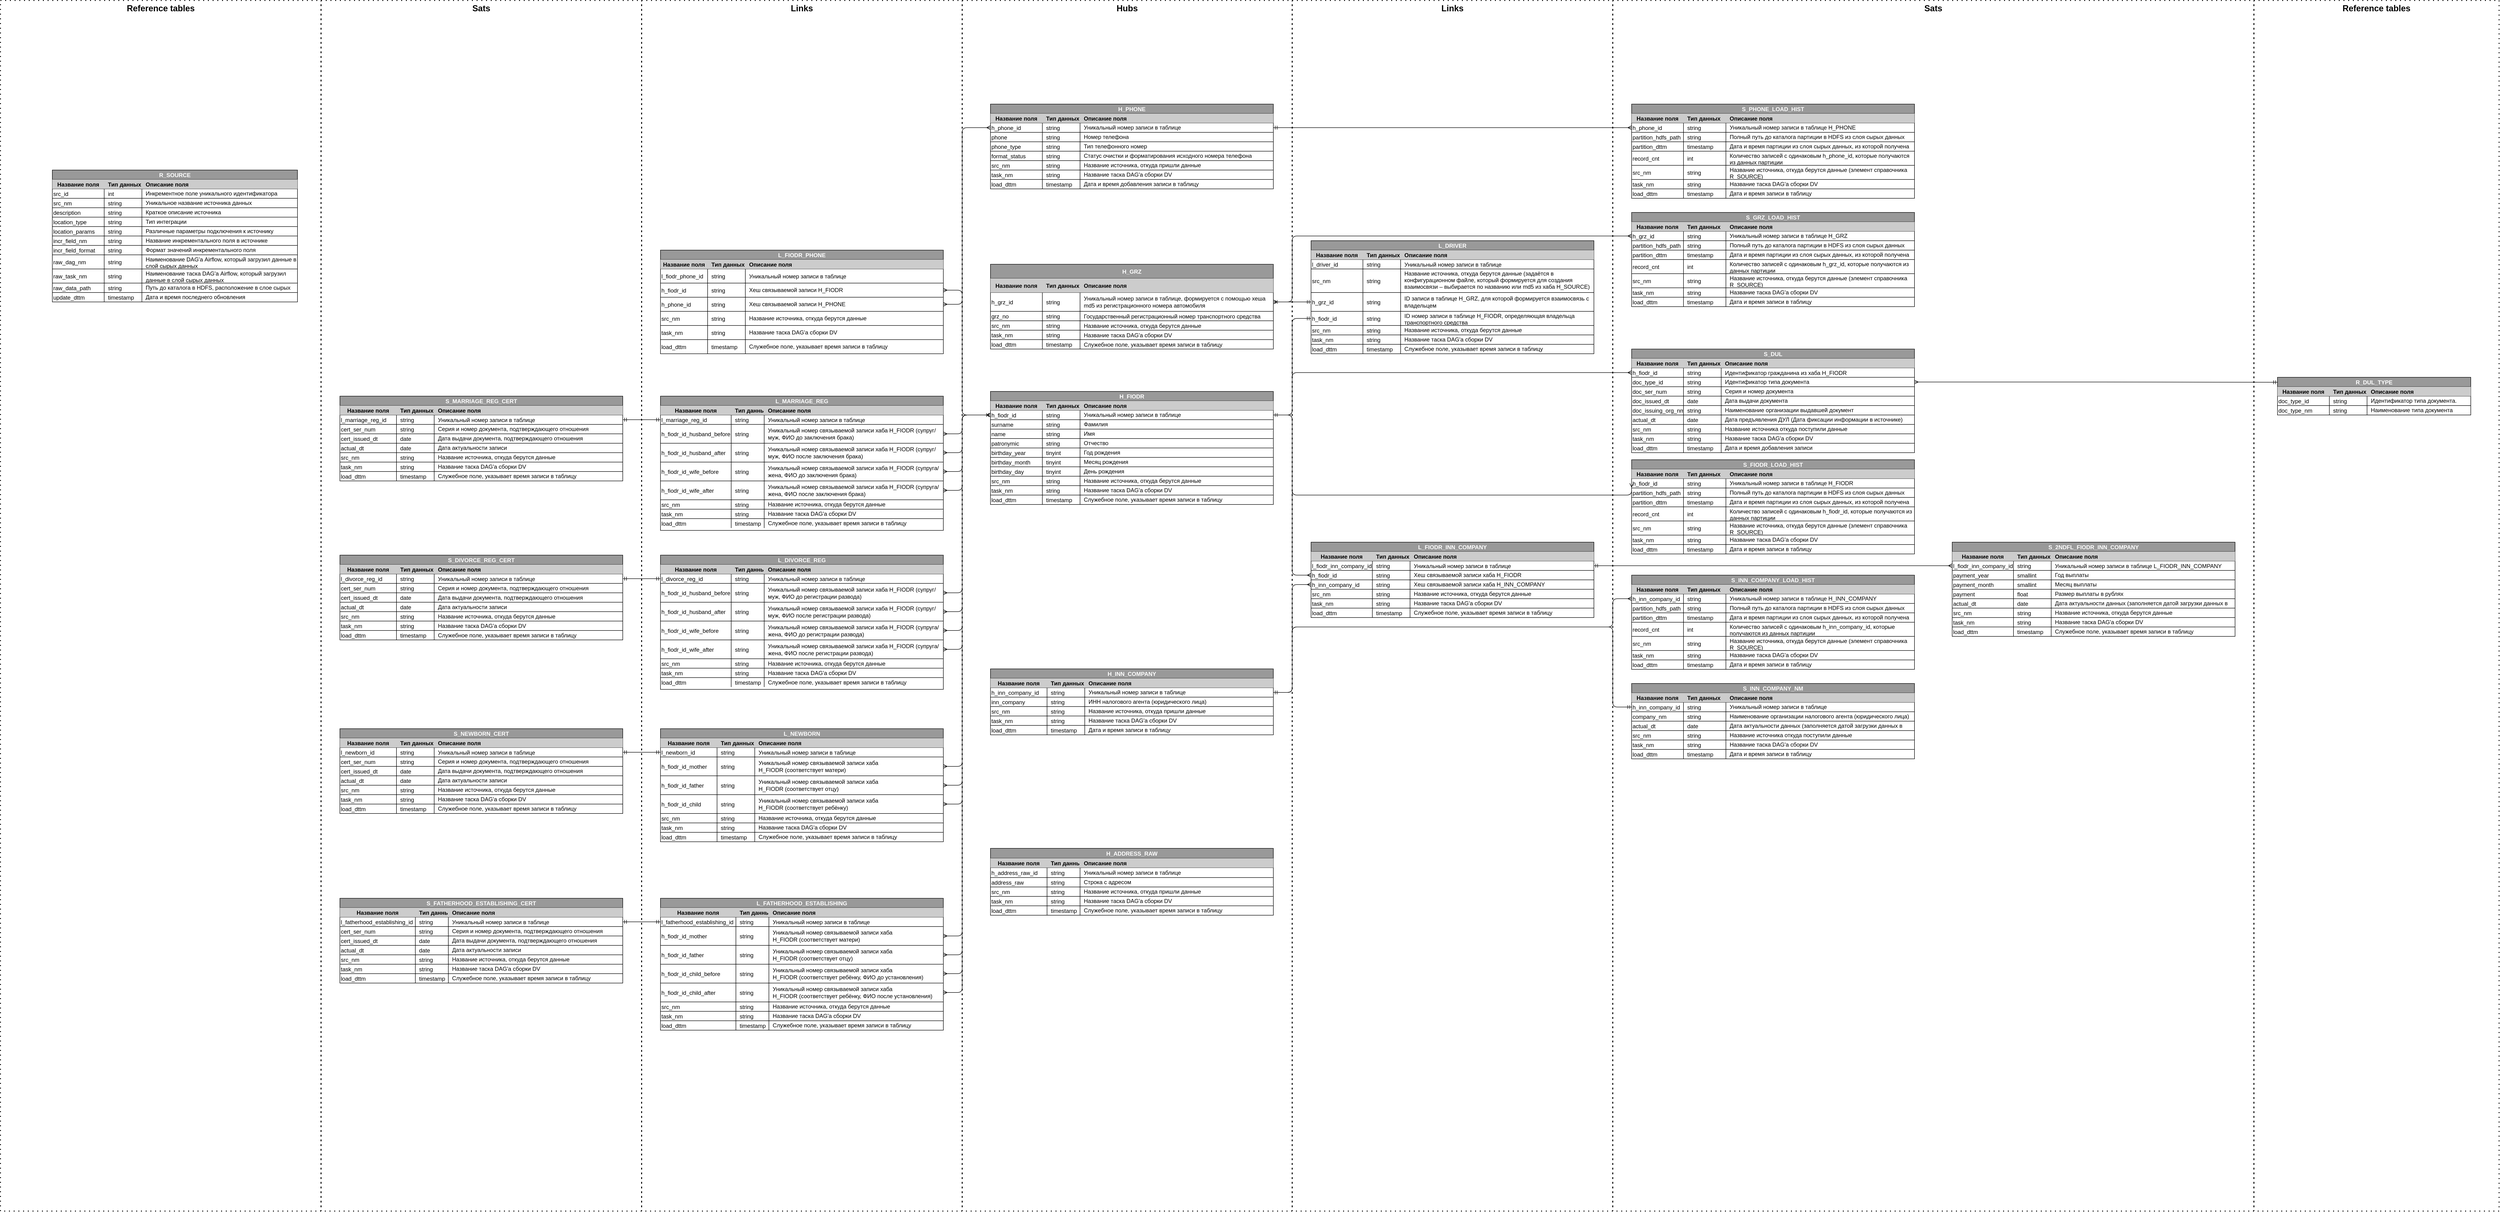 <mxfile version="14.6.3" type="github">
  <diagram id="dFcGTcOO6VKS4K1IGvdy" name="Page-1">
    <mxGraphModel dx="4679" dy="1973" grid="1" gridSize="10" guides="1" tooltips="1" connect="1" arrows="1" fold="1" page="1" pageScale="1" pageWidth="827" pageHeight="1169" math="0" shadow="0">
      <root>
        <mxCell id="0" />
        <mxCell id="1" parent="0" />
        <mxCell id="5c9TrMqzmBAjme0CbyGo-2043" value="&lt;font size=&quot;1&quot;&gt;&lt;b style=&quot;font-size: 18px&quot;&gt;Reference tables&lt;/b&gt;&lt;/font&gt;" style="rounded=0;whiteSpace=wrap;html=1;dashed=1;fillColor=none;strokeWidth=2;perimeterSpacing=12;dashPattern=1 4;verticalAlign=top;" parent="1" vertex="1">
          <mxGeometry x="2160" y="-390" width="520" height="2570" as="geometry" />
        </mxCell>
        <mxCell id="5c9TrMqzmBAjme0CbyGo-2044" value="&lt;font style=&quot;font-size: 18px&quot;&gt;&lt;b&gt;Reference tables&lt;/b&gt;&lt;/font&gt;" style="rounded=0;whiteSpace=wrap;html=1;dashed=1;fillColor=none;strokeWidth=2;perimeterSpacing=12;dashPattern=1 4;verticalAlign=top;" parent="1" vertex="1">
          <mxGeometry x="-2620" y="-390" width="680" height="2570" as="geometry" />
        </mxCell>
        <mxCell id="5c9TrMqzmBAjme0CbyGo-2045" value="&lt;font style=&quot;font-size: 18px&quot;&gt;&lt;b&gt;Links&lt;/b&gt;&lt;/font&gt;" style="rounded=0;whiteSpace=wrap;html=1;dashed=1;fillColor=none;strokeWidth=2;perimeterSpacing=12;dashPattern=1 4;verticalAlign=top;" parent="1" vertex="1">
          <mxGeometry x="-1260" y="-390" width="680" height="2570" as="geometry" />
        </mxCell>
        <mxCell id="5c9TrMqzmBAjme0CbyGo-2046" value="&lt;font style=&quot;font-size: 18px&quot;&gt;&lt;b&gt;Sats&lt;/b&gt;&lt;/font&gt;" style="rounded=0;whiteSpace=wrap;html=1;dashed=1;fillColor=none;strokeWidth=2;perimeterSpacing=12;dashPattern=1 4;verticalAlign=top;" parent="1" vertex="1">
          <mxGeometry x="-1940" y="-390" width="680" height="2570" as="geometry" />
        </mxCell>
        <mxCell id="5c9TrMqzmBAjme0CbyGo-2047" value="&lt;font style=&quot;font-size: 18px&quot;&gt;&lt;b&gt;Hubs&lt;/b&gt;&lt;/font&gt;" style="rounded=0;whiteSpace=wrap;html=1;dashed=1;fillColor=none;strokeWidth=2;perimeterSpacing=12;dashPattern=1 4;verticalAlign=top;" parent="1" vertex="1">
          <mxGeometry x="-580" y="-390" width="700" height="2570" as="geometry" />
        </mxCell>
        <mxCell id="5c9TrMqzmBAjme0CbyGo-2048" value="&lt;font style=&quot;font-size: 18px&quot;&gt;&lt;b&gt;Links&lt;/b&gt;&lt;/font&gt;" style="rounded=0;whiteSpace=wrap;html=1;dashed=1;fillColor=none;strokeWidth=2;perimeterSpacing=12;dashPattern=1 4;verticalAlign=top;" parent="1" vertex="1">
          <mxGeometry x="120" y="-390" width="680" height="2570" as="geometry" />
        </mxCell>
        <mxCell id="5c9TrMqzmBAjme0CbyGo-2049" value="&lt;font style=&quot;font-size: 18px&quot;&gt;&lt;b&gt;Sats&lt;/b&gt;&lt;/font&gt;" style="rounded=0;whiteSpace=wrap;html=1;dashed=1;fillColor=none;strokeWidth=2;perimeterSpacing=12;dashPattern=1 4;verticalAlign=top;" parent="1" vertex="1">
          <mxGeometry x="800" y="-390" width="1360" height="2570" as="geometry" />
        </mxCell>
        <mxCell id="5c9TrMqzmBAjme0CbyGo-2050" value="" style="html=1;strokeColor=#000000;fontColor=#FFFFFF;startArrow=ERmany;startFill=0;endArrow=ERmandOne;endFill=0;exitX=1;exitY=0.5;exitDx=0;exitDy=0;edgeStyle=orthogonalEdgeStyle;" parent="1" source="5c9TrMqzmBAjme0CbyGo-2057" target="5c9TrMqzmBAjme0CbyGo-2090" edge="1">
          <mxGeometry width="100" relative="1" as="geometry">
            <mxPoint x="260" y="351" as="sourcePoint" />
            <mxPoint x="219.04" y="63.376" as="targetPoint" />
          </mxGeometry>
        </mxCell>
        <mxCell id="5c9TrMqzmBAjme0CbyGo-2051" value="" style="html=1;strokeColor=#000000;fontColor=#FFFFFF;startArrow=ERmandOne;startFill=0;endArrow=ERmandOne;endFill=0;exitX=0;exitY=0.5;exitDx=0;exitDy=0;entryX=1;entryY=0.5;entryDx=0;entryDy=0;edgeStyle=orthogonalEdgeStyle;" parent="1" source="5c9TrMqzmBAjme0CbyGo-2094" target="5c9TrMqzmBAjme0CbyGo-2115" edge="1">
          <mxGeometry width="100" relative="1" as="geometry">
            <mxPoint x="485" y="207" as="sourcePoint" />
            <mxPoint x="90" y="534" as="targetPoint" />
          </mxGeometry>
        </mxCell>
        <mxCell id="5c9TrMqzmBAjme0CbyGo-2052" value="H_GRZ" style="shape=table;startSize=30;container=1;collapsible=1;childLayout=tableLayout;fixedRows=1;rowLines=1;fontStyle=1;align=center;resizeLast=1;fillColor=#999999;fontColor=#FFFFFF;" parent="1" vertex="1">
          <mxGeometry x="-520" y="170" width="600" height="180" as="geometry" />
        </mxCell>
        <mxCell id="5c9TrMqzmBAjme0CbyGo-2053" value="" style="shape=partialRectangle;collapsible=0;dropTarget=0;pointerEvents=0;fillColor=none;top=0;left=0;bottom=1;right=0;points=[[0,0.5],[1,0.5]];portConstraint=eastwest;" parent="5c9TrMqzmBAjme0CbyGo-2052" vertex="1">
          <mxGeometry y="30" width="600" height="30" as="geometry" />
        </mxCell>
        <mxCell id="5c9TrMqzmBAjme0CbyGo-2054" value="Название поля" style="shape=partialRectangle;connectable=0;top=0;left=0;bottom=0;right=0;fontStyle=1;overflow=hidden;fillColor=#CCCCCC;" parent="5c9TrMqzmBAjme0CbyGo-2053" vertex="1">
          <mxGeometry width="110" height="30" as="geometry" />
        </mxCell>
        <mxCell id="5c9TrMqzmBAjme0CbyGo-2055" value="Тип данных" style="shape=partialRectangle;connectable=0;top=0;left=0;bottom=0;right=0;align=left;spacingLeft=6;fontStyle=1;overflow=hidden;fillColor=#CCCCCC;" parent="5c9TrMqzmBAjme0CbyGo-2053" vertex="1">
          <mxGeometry x="110" width="80" height="30" as="geometry" />
        </mxCell>
        <mxCell id="5c9TrMqzmBAjme0CbyGo-2056" value="Описание поля" style="shape=partialRectangle;connectable=0;top=0;left=0;bottom=0;right=0;align=left;spacingLeft=6;fontStyle=1;overflow=hidden;fillColor=#CCCCCC;" parent="5c9TrMqzmBAjme0CbyGo-2053" vertex="1">
          <mxGeometry x="190" width="410" height="30" as="geometry" />
        </mxCell>
        <mxCell id="5c9TrMqzmBAjme0CbyGo-2057" value="" style="shape=partialRectangle;collapsible=0;dropTarget=0;pointerEvents=0;fillColor=none;top=0;left=0;bottom=0;right=0;points=[[0,0.5],[1,0.5]];portConstraint=eastwest;whiteSpace=wrap;" parent="5c9TrMqzmBAjme0CbyGo-2052" vertex="1">
          <mxGeometry y="60" width="600" height="40" as="geometry" />
        </mxCell>
        <mxCell id="5c9TrMqzmBAjme0CbyGo-2058" value="h_grz_id" style="shape=partialRectangle;connectable=0;fillColor=none;top=0;left=0;bottom=0;right=0;editable=1;overflow=hidden;align=left;" parent="5c9TrMqzmBAjme0CbyGo-2057" vertex="1">
          <mxGeometry width="110" height="40" as="geometry" />
        </mxCell>
        <mxCell id="5c9TrMqzmBAjme0CbyGo-2059" value="string" style="shape=partialRectangle;connectable=0;fillColor=none;top=0;left=0;bottom=0;right=0;align=left;spacingLeft=6;overflow=hidden;" parent="5c9TrMqzmBAjme0CbyGo-2057" vertex="1">
          <mxGeometry x="110" width="80" height="40" as="geometry" />
        </mxCell>
        <mxCell id="5c9TrMqzmBAjme0CbyGo-2060" value="Уникальный номер записи в таблице, формируется с помощью хеша md5 из регистрационного номера автомобиля" style="shape=partialRectangle;connectable=0;fillColor=none;top=0;left=0;bottom=0;right=0;align=left;spacingLeft=6;overflow=hidden;whiteSpace=wrap;" parent="5c9TrMqzmBAjme0CbyGo-2057" vertex="1">
          <mxGeometry x="190" width="410" height="40" as="geometry" />
        </mxCell>
        <mxCell id="5c9TrMqzmBAjme0CbyGo-2061" style="shape=partialRectangle;collapsible=0;dropTarget=0;pointerEvents=0;fillColor=none;top=0;left=0;bottom=0;right=0;points=[[0,0.5],[1,0.5]];portConstraint=eastwest;" parent="5c9TrMqzmBAjme0CbyGo-2052" vertex="1">
          <mxGeometry y="100" width="600" height="20" as="geometry" />
        </mxCell>
        <mxCell id="5c9TrMqzmBAjme0CbyGo-2062" value="grz_no" style="shape=partialRectangle;connectable=0;fillColor=none;top=0;left=0;bottom=0;right=0;editable=1;overflow=hidden;align=left;" parent="5c9TrMqzmBAjme0CbyGo-2061" vertex="1">
          <mxGeometry width="110" height="20" as="geometry" />
        </mxCell>
        <mxCell id="5c9TrMqzmBAjme0CbyGo-2063" value="string" style="shape=partialRectangle;connectable=0;fillColor=none;top=0;left=0;bottom=0;right=0;align=left;spacingLeft=6;overflow=hidden;" parent="5c9TrMqzmBAjme0CbyGo-2061" vertex="1">
          <mxGeometry x="110" width="80" height="20" as="geometry" />
        </mxCell>
        <mxCell id="5c9TrMqzmBAjme0CbyGo-2064" value="Государственный регистрационный номер транспортного средства" style="shape=partialRectangle;connectable=0;fillColor=none;top=0;left=0;bottom=0;right=0;align=left;spacingLeft=6;overflow=hidden;" parent="5c9TrMqzmBAjme0CbyGo-2061" vertex="1">
          <mxGeometry x="190" width="410" height="20" as="geometry" />
        </mxCell>
        <mxCell id="5c9TrMqzmBAjme0CbyGo-2065" style="shape=partialRectangle;collapsible=0;dropTarget=0;pointerEvents=0;fillColor=none;top=0;left=0;bottom=0;right=0;points=[[0,0.5],[1,0.5]];portConstraint=eastwest;" parent="5c9TrMqzmBAjme0CbyGo-2052" vertex="1">
          <mxGeometry y="120" width="600" height="20" as="geometry" />
        </mxCell>
        <mxCell id="5c9TrMqzmBAjme0CbyGo-2066" value="src_nm" style="shape=partialRectangle;connectable=0;fillColor=none;top=0;left=0;bottom=0;right=0;editable=1;overflow=hidden;align=left;" parent="5c9TrMqzmBAjme0CbyGo-2065" vertex="1">
          <mxGeometry width="110" height="20" as="geometry" />
        </mxCell>
        <mxCell id="5c9TrMqzmBAjme0CbyGo-2067" value="string" style="shape=partialRectangle;connectable=0;fillColor=none;top=0;left=0;bottom=0;right=0;align=left;spacingLeft=6;overflow=hidden;" parent="5c9TrMqzmBAjme0CbyGo-2065" vertex="1">
          <mxGeometry x="110" width="80" height="20" as="geometry" />
        </mxCell>
        <mxCell id="5c9TrMqzmBAjme0CbyGo-2068" value="Название источника, откуда берутся данные" style="shape=partialRectangle;connectable=0;fillColor=none;top=0;left=0;bottom=0;right=0;align=left;spacingLeft=6;overflow=hidden;" parent="5c9TrMqzmBAjme0CbyGo-2065" vertex="1">
          <mxGeometry x="190" width="410" height="20" as="geometry" />
        </mxCell>
        <mxCell id="5c9TrMqzmBAjme0CbyGo-2069" style="shape=partialRectangle;collapsible=0;dropTarget=0;pointerEvents=0;fillColor=none;top=0;left=0;bottom=0;right=0;points=[[0,0.5],[1,0.5]];portConstraint=eastwest;" parent="5c9TrMqzmBAjme0CbyGo-2052" vertex="1">
          <mxGeometry y="140" width="600" height="20" as="geometry" />
        </mxCell>
        <mxCell id="5c9TrMqzmBAjme0CbyGo-2070" value="task_nm" style="shape=partialRectangle;connectable=0;fillColor=none;top=0;left=0;bottom=0;right=0;editable=1;overflow=hidden;align=left;" parent="5c9TrMqzmBAjme0CbyGo-2069" vertex="1">
          <mxGeometry width="110" height="20" as="geometry" />
        </mxCell>
        <mxCell id="5c9TrMqzmBAjme0CbyGo-2071" value="string" style="shape=partialRectangle;connectable=0;fillColor=none;top=0;left=0;bottom=0;right=0;align=left;spacingLeft=6;overflow=hidden;" parent="5c9TrMqzmBAjme0CbyGo-2069" vertex="1">
          <mxGeometry x="110" width="80" height="20" as="geometry" />
        </mxCell>
        <mxCell id="5c9TrMqzmBAjme0CbyGo-2072" value="Название таска DAG&#39;а сборки DV" style="shape=partialRectangle;connectable=0;fillColor=none;top=0;left=0;bottom=0;right=0;align=left;spacingLeft=6;overflow=hidden;" parent="5c9TrMqzmBAjme0CbyGo-2069" vertex="1">
          <mxGeometry x="190" width="410" height="20" as="geometry" />
        </mxCell>
        <mxCell id="5c9TrMqzmBAjme0CbyGo-2073" style="shape=partialRectangle;collapsible=0;dropTarget=0;pointerEvents=0;fillColor=none;top=0;left=0;bottom=0;right=0;points=[[0,0.5],[1,0.5]];portConstraint=eastwest;" parent="5c9TrMqzmBAjme0CbyGo-2052" vertex="1">
          <mxGeometry y="160" width="600" height="20" as="geometry" />
        </mxCell>
        <mxCell id="5c9TrMqzmBAjme0CbyGo-2074" value="load_dttm" style="shape=partialRectangle;connectable=0;fillColor=none;top=0;left=0;bottom=0;right=0;editable=1;overflow=hidden;align=left;" parent="5c9TrMqzmBAjme0CbyGo-2073" vertex="1">
          <mxGeometry width="110" height="20" as="geometry" />
        </mxCell>
        <mxCell id="5c9TrMqzmBAjme0CbyGo-2075" value="timestamp" style="shape=partialRectangle;connectable=0;fillColor=none;top=0;left=0;bottom=0;right=0;align=left;spacingLeft=6;overflow=hidden;" parent="5c9TrMqzmBAjme0CbyGo-2073" vertex="1">
          <mxGeometry x="110" width="80" height="20" as="geometry" />
        </mxCell>
        <mxCell id="5c9TrMqzmBAjme0CbyGo-2076" value="Служебное поле, указывает время записи в таблицу" style="shape=partialRectangle;connectable=0;fillColor=none;top=0;left=0;bottom=0;right=0;align=left;spacingLeft=6;overflow=hidden;" parent="5c9TrMqzmBAjme0CbyGo-2073" vertex="1">
          <mxGeometry x="190" width="410" height="20" as="geometry" />
        </mxCell>
        <mxCell id="5c9TrMqzmBAjme0CbyGo-2077" value="L_DRIVER" style="shape=table;startSize=20;container=1;collapsible=1;childLayout=tableLayout;fixedRows=1;rowLines=1;fontStyle=1;align=center;resizeLast=1;fillColor=#999999;fontColor=#FFFFFF;" parent="1" vertex="1">
          <mxGeometry x="160" y="120" width="600" height="240" as="geometry" />
        </mxCell>
        <mxCell id="5c9TrMqzmBAjme0CbyGo-2078" value="" style="shape=partialRectangle;collapsible=0;dropTarget=0;pointerEvents=0;fillColor=none;top=0;left=0;bottom=1;right=0;points=[[0,0.5],[1,0.5]];portConstraint=eastwest;" parent="5c9TrMqzmBAjme0CbyGo-2077" vertex="1">
          <mxGeometry y="20" width="600" height="20" as="geometry" />
        </mxCell>
        <mxCell id="5c9TrMqzmBAjme0CbyGo-2079" value="Название поля" style="shape=partialRectangle;connectable=0;top=0;left=0;bottom=0;right=0;fontStyle=1;overflow=hidden;fillColor=#CCCCCC;" parent="5c9TrMqzmBAjme0CbyGo-2078" vertex="1">
          <mxGeometry width="110" height="20" as="geometry" />
        </mxCell>
        <mxCell id="5c9TrMqzmBAjme0CbyGo-2080" value="Тип данных" style="shape=partialRectangle;connectable=0;top=0;left=0;bottom=0;right=0;align=left;spacingLeft=6;fontStyle=1;overflow=hidden;fillColor=#CCCCCC;" parent="5c9TrMqzmBAjme0CbyGo-2078" vertex="1">
          <mxGeometry x="110" width="80" height="20" as="geometry" />
        </mxCell>
        <mxCell id="5c9TrMqzmBAjme0CbyGo-2081" value="Описание поля" style="shape=partialRectangle;connectable=0;top=0;left=0;bottom=0;right=0;align=left;spacingLeft=6;fontStyle=1;overflow=hidden;fillColor=#CCCCCC;" parent="5c9TrMqzmBAjme0CbyGo-2078" vertex="1">
          <mxGeometry x="190" width="410" height="20" as="geometry" />
        </mxCell>
        <mxCell id="5c9TrMqzmBAjme0CbyGo-2082" value="" style="shape=partialRectangle;collapsible=0;dropTarget=0;pointerEvents=0;fillColor=none;top=0;left=0;bottom=0;right=0;points=[[0,0.5],[1,0.5]];portConstraint=eastwest;align=left;" parent="5c9TrMqzmBAjme0CbyGo-2077" vertex="1">
          <mxGeometry y="40" width="600" height="20" as="geometry" />
        </mxCell>
        <mxCell id="5c9TrMqzmBAjme0CbyGo-2083" value="l_driver_id" style="shape=partialRectangle;connectable=0;fillColor=none;top=0;left=0;bottom=0;right=0;editable=1;overflow=hidden;align=left;" parent="5c9TrMqzmBAjme0CbyGo-2082" vertex="1">
          <mxGeometry width="110" height="20" as="geometry" />
        </mxCell>
        <mxCell id="5c9TrMqzmBAjme0CbyGo-2084" value="string" style="shape=partialRectangle;connectable=0;fillColor=none;top=0;left=0;bottom=0;right=0;align=left;spacingLeft=6;overflow=hidden;" parent="5c9TrMqzmBAjme0CbyGo-2082" vertex="1">
          <mxGeometry x="110" width="80" height="20" as="geometry" />
        </mxCell>
        <mxCell id="5c9TrMqzmBAjme0CbyGo-2085" value="Уникальный номер записи в таблице" style="shape=partialRectangle;connectable=0;fillColor=none;top=0;left=0;bottom=0;right=0;align=left;spacingLeft=6;overflow=hidden;" parent="5c9TrMqzmBAjme0CbyGo-2082" vertex="1">
          <mxGeometry x="190" width="410" height="20" as="geometry" />
        </mxCell>
        <mxCell id="5c9TrMqzmBAjme0CbyGo-2086" value="" style="shape=partialRectangle;collapsible=0;dropTarget=0;pointerEvents=0;fillColor=none;top=0;left=0;bottom=0;right=0;points=[[0,0.5],[1,0.5]];portConstraint=eastwest;" parent="5c9TrMqzmBAjme0CbyGo-2077" vertex="1">
          <mxGeometry y="60" width="600" height="50" as="geometry" />
        </mxCell>
        <mxCell id="5c9TrMqzmBAjme0CbyGo-2087" value="src_nm" style="shape=partialRectangle;connectable=0;fillColor=none;top=0;left=0;bottom=0;right=0;editable=1;overflow=hidden;align=left;" parent="5c9TrMqzmBAjme0CbyGo-2086" vertex="1">
          <mxGeometry width="110" height="50" as="geometry" />
        </mxCell>
        <mxCell id="5c9TrMqzmBAjme0CbyGo-2088" value="string" style="shape=partialRectangle;connectable=0;fillColor=none;top=0;left=0;bottom=0;right=0;align=left;spacingLeft=6;overflow=hidden;" parent="5c9TrMqzmBAjme0CbyGo-2086" vertex="1">
          <mxGeometry x="110" width="80" height="50" as="geometry" />
        </mxCell>
        <mxCell id="5c9TrMqzmBAjme0CbyGo-2089" value="Название источника, откуда берутся данные (задаётся в конфигурационном файле, который формируется для создания взаимосвязи – выбирается по названию или md5 из хаба H_SOURCE)&#xa;" style="shape=partialRectangle;connectable=0;fillColor=none;top=0;left=0;bottom=0;right=0;align=left;spacingLeft=6;overflow=hidden;whiteSpace=wrap;" parent="5c9TrMqzmBAjme0CbyGo-2086" vertex="1">
          <mxGeometry x="190" width="410" height="50" as="geometry" />
        </mxCell>
        <mxCell id="5c9TrMqzmBAjme0CbyGo-2090" value="" style="shape=partialRectangle;collapsible=0;dropTarget=0;pointerEvents=0;fillColor=none;top=0;left=0;bottom=0;right=0;points=[[0,0.5],[1,0.5]];portConstraint=eastwest;" parent="5c9TrMqzmBAjme0CbyGo-2077" vertex="1">
          <mxGeometry y="110" width="600" height="40" as="geometry" />
        </mxCell>
        <mxCell id="5c9TrMqzmBAjme0CbyGo-2091" value="h_grz_id" style="shape=partialRectangle;connectable=0;fillColor=none;top=0;left=0;bottom=0;right=0;editable=1;overflow=hidden;align=left;" parent="5c9TrMqzmBAjme0CbyGo-2090" vertex="1">
          <mxGeometry width="110" height="40" as="geometry" />
        </mxCell>
        <mxCell id="5c9TrMqzmBAjme0CbyGo-2092" value="string" style="shape=partialRectangle;connectable=0;fillColor=none;top=0;left=0;bottom=0;right=0;align=left;spacingLeft=6;overflow=hidden;" parent="5c9TrMqzmBAjme0CbyGo-2090" vertex="1">
          <mxGeometry x="110" width="80" height="40" as="geometry" />
        </mxCell>
        <mxCell id="5c9TrMqzmBAjme0CbyGo-2093" value="ID записи в таблице H_GRZ, для которой формируется взаимосвязь с владельцем" style="shape=partialRectangle;connectable=0;fillColor=none;top=0;left=0;bottom=0;right=0;align=left;spacingLeft=6;overflow=hidden;whiteSpace=wrap;" parent="5c9TrMqzmBAjme0CbyGo-2090" vertex="1">
          <mxGeometry x="190" width="410" height="40" as="geometry" />
        </mxCell>
        <mxCell id="5c9TrMqzmBAjme0CbyGo-2094" style="shape=partialRectangle;collapsible=0;dropTarget=0;pointerEvents=0;fillColor=none;top=0;left=0;bottom=0;right=0;points=[[0,0.5],[1,0.5]];portConstraint=eastwest;" parent="5c9TrMqzmBAjme0CbyGo-2077" vertex="1">
          <mxGeometry y="150" width="600" height="30" as="geometry" />
        </mxCell>
        <mxCell id="5c9TrMqzmBAjme0CbyGo-2095" value="h_fiodr_id" style="shape=partialRectangle;connectable=0;fillColor=none;top=0;left=0;bottom=0;right=0;editable=1;overflow=hidden;align=left;" parent="5c9TrMqzmBAjme0CbyGo-2094" vertex="1">
          <mxGeometry width="110" height="30" as="geometry" />
        </mxCell>
        <mxCell id="5c9TrMqzmBAjme0CbyGo-2096" value="string" style="shape=partialRectangle;connectable=0;fillColor=none;top=0;left=0;bottom=0;right=0;align=left;spacingLeft=6;overflow=hidden;" parent="5c9TrMqzmBAjme0CbyGo-2094" vertex="1">
          <mxGeometry x="110" width="80" height="30" as="geometry" />
        </mxCell>
        <mxCell id="5c9TrMqzmBAjme0CbyGo-2097" value="ID номер записи в таблице H_FIODR, определяющая владельца транспортного средства" style="shape=partialRectangle;connectable=0;fillColor=none;top=0;left=0;bottom=0;right=0;align=left;spacingLeft=6;overflow=hidden;whiteSpace=wrap;" parent="5c9TrMqzmBAjme0CbyGo-2094" vertex="1">
          <mxGeometry x="190" width="410" height="30" as="geometry" />
        </mxCell>
        <mxCell id="5c9TrMqzmBAjme0CbyGo-2098" style="shape=partialRectangle;collapsible=0;dropTarget=0;pointerEvents=0;fillColor=none;top=0;left=0;bottom=0;right=0;points=[[0,0.5],[1,0.5]];portConstraint=eastwest;" parent="5c9TrMqzmBAjme0CbyGo-2077" vertex="1">
          <mxGeometry y="180" width="600" height="20" as="geometry" />
        </mxCell>
        <mxCell id="5c9TrMqzmBAjme0CbyGo-2099" value="src_nm" style="shape=partialRectangle;connectable=0;fillColor=none;top=0;left=0;bottom=0;right=0;editable=1;overflow=hidden;align=left;" parent="5c9TrMqzmBAjme0CbyGo-2098" vertex="1">
          <mxGeometry width="110" height="20" as="geometry" />
        </mxCell>
        <mxCell id="5c9TrMqzmBAjme0CbyGo-2100" value="string" style="shape=partialRectangle;connectable=0;fillColor=none;top=0;left=0;bottom=0;right=0;align=left;spacingLeft=6;overflow=hidden;" parent="5c9TrMqzmBAjme0CbyGo-2098" vertex="1">
          <mxGeometry x="110" width="80" height="20" as="geometry" />
        </mxCell>
        <mxCell id="5c9TrMqzmBAjme0CbyGo-2101" value="Название источника, откуда берутся данные" style="shape=partialRectangle;connectable=0;fillColor=none;top=0;left=0;bottom=0;right=0;align=left;spacingLeft=6;overflow=hidden;whiteSpace=wrap;" parent="5c9TrMqzmBAjme0CbyGo-2098" vertex="1">
          <mxGeometry x="190" width="410" height="20" as="geometry" />
        </mxCell>
        <mxCell id="5c9TrMqzmBAjme0CbyGo-2102" style="shape=partialRectangle;collapsible=0;dropTarget=0;pointerEvents=0;fillColor=none;top=0;left=0;bottom=0;right=0;points=[[0,0.5],[1,0.5]];portConstraint=eastwest;" parent="5c9TrMqzmBAjme0CbyGo-2077" vertex="1">
          <mxGeometry y="200" width="600" height="20" as="geometry" />
        </mxCell>
        <mxCell id="5c9TrMqzmBAjme0CbyGo-2103" value="task_nm" style="shape=partialRectangle;connectable=0;fillColor=none;top=0;left=0;bottom=0;right=0;editable=1;overflow=hidden;align=left;" parent="5c9TrMqzmBAjme0CbyGo-2102" vertex="1">
          <mxGeometry width="110" height="20" as="geometry" />
        </mxCell>
        <mxCell id="5c9TrMqzmBAjme0CbyGo-2104" value="string" style="shape=partialRectangle;connectable=0;fillColor=none;top=0;left=0;bottom=0;right=0;align=left;spacingLeft=6;overflow=hidden;" parent="5c9TrMqzmBAjme0CbyGo-2102" vertex="1">
          <mxGeometry x="110" width="80" height="20" as="geometry" />
        </mxCell>
        <mxCell id="5c9TrMqzmBAjme0CbyGo-2105" value="Название таска DAG&#39;а сборки DV" style="shape=partialRectangle;connectable=0;fillColor=none;top=0;left=0;bottom=0;right=0;align=left;spacingLeft=6;overflow=hidden;whiteSpace=wrap;" parent="5c9TrMqzmBAjme0CbyGo-2102" vertex="1">
          <mxGeometry x="190" width="410" height="20" as="geometry" />
        </mxCell>
        <mxCell id="5c9TrMqzmBAjme0CbyGo-2106" style="shape=partialRectangle;collapsible=0;dropTarget=0;pointerEvents=0;fillColor=none;top=0;left=0;bottom=0;right=0;points=[[0,0.5],[1,0.5]];portConstraint=eastwest;" parent="5c9TrMqzmBAjme0CbyGo-2077" vertex="1">
          <mxGeometry y="220" width="600" height="20" as="geometry" />
        </mxCell>
        <mxCell id="5c9TrMqzmBAjme0CbyGo-2107" value="load_dttm" style="shape=partialRectangle;connectable=0;fillColor=none;top=0;left=0;bottom=0;right=0;editable=1;overflow=hidden;align=left;" parent="5c9TrMqzmBAjme0CbyGo-2106" vertex="1">
          <mxGeometry width="110" height="20" as="geometry" />
        </mxCell>
        <mxCell id="5c9TrMqzmBAjme0CbyGo-2108" value="timestamp" style="shape=partialRectangle;connectable=0;fillColor=none;top=0;left=0;bottom=0;right=0;align=left;spacingLeft=6;overflow=hidden;" parent="5c9TrMqzmBAjme0CbyGo-2106" vertex="1">
          <mxGeometry x="110" width="80" height="20" as="geometry" />
        </mxCell>
        <mxCell id="5c9TrMqzmBAjme0CbyGo-2109" value="Служебное поле, указывает время записи в таблицу" style="shape=partialRectangle;connectable=0;fillColor=none;top=0;left=0;bottom=0;right=0;align=left;spacingLeft=6;overflow=hidden;whiteSpace=wrap;" parent="5c9TrMqzmBAjme0CbyGo-2106" vertex="1">
          <mxGeometry x="190" width="410" height="20" as="geometry" />
        </mxCell>
        <mxCell id="5c9TrMqzmBAjme0CbyGo-2110" value="H_FIODR" style="shape=table;startSize=20;container=1;collapsible=1;childLayout=tableLayout;fixedRows=1;rowLines=1;fontStyle=1;align=center;resizeLast=1;fillColor=#999999;fontColor=#FFFFFF;" parent="1" vertex="1">
          <mxGeometry x="-520" y="440" width="600" height="240.0" as="geometry" />
        </mxCell>
        <mxCell id="5c9TrMqzmBAjme0CbyGo-2111" value="" style="shape=partialRectangle;collapsible=0;dropTarget=0;pointerEvents=0;fillColor=none;top=0;left=0;bottom=1;right=0;points=[[0,0.5],[1,0.5]];portConstraint=eastwest;" parent="5c9TrMqzmBAjme0CbyGo-2110" vertex="1">
          <mxGeometry y="20" width="600" height="20" as="geometry" />
        </mxCell>
        <mxCell id="5c9TrMqzmBAjme0CbyGo-2112" value="Название поля" style="shape=partialRectangle;connectable=0;top=0;left=0;bottom=0;right=0;fontStyle=1;overflow=hidden;fillColor=#CCCCCC;" parent="5c9TrMqzmBAjme0CbyGo-2111" vertex="1">
          <mxGeometry width="110" height="20" as="geometry" />
        </mxCell>
        <mxCell id="5c9TrMqzmBAjme0CbyGo-2113" value="Тип данных" style="shape=partialRectangle;connectable=0;top=0;left=0;bottom=0;right=0;align=left;spacingLeft=6;fontStyle=1;overflow=hidden;fillColor=#CCCCCC;" parent="5c9TrMqzmBAjme0CbyGo-2111" vertex="1">
          <mxGeometry x="110" width="80" height="20" as="geometry" />
        </mxCell>
        <mxCell id="5c9TrMqzmBAjme0CbyGo-2114" value="Описание поля" style="shape=partialRectangle;connectable=0;top=0;left=0;bottom=0;right=0;align=left;spacingLeft=6;fontStyle=1;overflow=hidden;fillColor=#CCCCCC;" parent="5c9TrMqzmBAjme0CbyGo-2111" vertex="1">
          <mxGeometry x="190" width="410" height="20" as="geometry" />
        </mxCell>
        <mxCell id="5c9TrMqzmBAjme0CbyGo-2115" value="" style="shape=partialRectangle;collapsible=0;dropTarget=0;pointerEvents=0;fillColor=none;top=0;left=0;bottom=0;right=0;points=[[0,0.5],[1,0.5]];portConstraint=eastwest;align=left;" parent="5c9TrMqzmBAjme0CbyGo-2110" vertex="1">
          <mxGeometry y="40" width="600" height="20" as="geometry" />
        </mxCell>
        <mxCell id="5c9TrMqzmBAjme0CbyGo-2116" value="h_fiodr_id" style="shape=partialRectangle;connectable=0;fillColor=none;top=0;left=0;bottom=0;right=0;editable=1;overflow=hidden;align=left;" parent="5c9TrMqzmBAjme0CbyGo-2115" vertex="1">
          <mxGeometry width="110" height="20" as="geometry" />
        </mxCell>
        <mxCell id="5c9TrMqzmBAjme0CbyGo-2117" value="string" style="shape=partialRectangle;connectable=0;fillColor=none;top=0;left=0;bottom=0;right=0;align=left;spacingLeft=6;overflow=hidden;" parent="5c9TrMqzmBAjme0CbyGo-2115" vertex="1">
          <mxGeometry x="110" width="80" height="20" as="geometry" />
        </mxCell>
        <mxCell id="5c9TrMqzmBAjme0CbyGo-2118" value="Уникальный номер записи в таблице" style="shape=partialRectangle;connectable=0;fillColor=none;top=0;left=0;bottom=0;right=0;align=left;spacingLeft=6;overflow=hidden;whiteSpace=wrap;" parent="5c9TrMqzmBAjme0CbyGo-2115" vertex="1">
          <mxGeometry x="190" width="410" height="20" as="geometry" />
        </mxCell>
        <mxCell id="5c9TrMqzmBAjme0CbyGo-2119" style="shape=partialRectangle;collapsible=0;dropTarget=0;pointerEvents=0;fillColor=none;top=0;left=0;bottom=0;right=0;points=[[0,0.5],[1,0.5]];portConstraint=eastwest;" parent="5c9TrMqzmBAjme0CbyGo-2110" vertex="1">
          <mxGeometry y="60" width="600" height="20" as="geometry" />
        </mxCell>
        <mxCell id="5c9TrMqzmBAjme0CbyGo-2120" value="surname" style="shape=partialRectangle;connectable=0;fillColor=none;top=0;left=0;bottom=0;right=0;editable=1;overflow=hidden;align=left;" parent="5c9TrMqzmBAjme0CbyGo-2119" vertex="1">
          <mxGeometry width="110" height="20" as="geometry" />
        </mxCell>
        <mxCell id="5c9TrMqzmBAjme0CbyGo-2121" value="string" style="shape=partialRectangle;connectable=0;fillColor=none;top=0;left=0;bottom=0;right=0;align=left;spacingLeft=6;overflow=hidden;" parent="5c9TrMqzmBAjme0CbyGo-2119" vertex="1">
          <mxGeometry x="110" width="80" height="20" as="geometry" />
        </mxCell>
        <mxCell id="5c9TrMqzmBAjme0CbyGo-2122" value="Фамилия" style="shape=partialRectangle;connectable=0;fillColor=none;top=0;left=0;bottom=0;right=0;align=left;spacingLeft=6;overflow=hidden;whiteSpace=wrap;" parent="5c9TrMqzmBAjme0CbyGo-2119" vertex="1">
          <mxGeometry x="190" width="410" height="20" as="geometry" />
        </mxCell>
        <mxCell id="5c9TrMqzmBAjme0CbyGo-2123" style="shape=partialRectangle;collapsible=0;dropTarget=0;pointerEvents=0;fillColor=none;top=0;left=0;bottom=0;right=0;points=[[0,0.5],[1,0.5]];portConstraint=eastwest;" parent="5c9TrMqzmBAjme0CbyGo-2110" vertex="1">
          <mxGeometry y="80" width="600" height="20" as="geometry" />
        </mxCell>
        <mxCell id="5c9TrMqzmBAjme0CbyGo-2124" value="name" style="shape=partialRectangle;connectable=0;fillColor=none;top=0;left=0;bottom=0;right=0;editable=1;overflow=hidden;align=left;" parent="5c9TrMqzmBAjme0CbyGo-2123" vertex="1">
          <mxGeometry width="110" height="20" as="geometry" />
        </mxCell>
        <mxCell id="5c9TrMqzmBAjme0CbyGo-2125" value="string" style="shape=partialRectangle;connectable=0;fillColor=none;top=0;left=0;bottom=0;right=0;align=left;spacingLeft=6;overflow=hidden;" parent="5c9TrMqzmBAjme0CbyGo-2123" vertex="1">
          <mxGeometry x="110" width="80" height="20" as="geometry" />
        </mxCell>
        <mxCell id="5c9TrMqzmBAjme0CbyGo-2126" value="Имя" style="shape=partialRectangle;connectable=0;fillColor=none;top=0;left=0;bottom=0;right=0;align=left;spacingLeft=6;overflow=hidden;whiteSpace=wrap;" parent="5c9TrMqzmBAjme0CbyGo-2123" vertex="1">
          <mxGeometry x="190" width="410" height="20" as="geometry" />
        </mxCell>
        <mxCell id="5c9TrMqzmBAjme0CbyGo-2127" style="shape=partialRectangle;collapsible=0;dropTarget=0;pointerEvents=0;fillColor=none;top=0;left=0;bottom=0;right=0;points=[[0,0.5],[1,0.5]];portConstraint=eastwest;" parent="5c9TrMqzmBAjme0CbyGo-2110" vertex="1">
          <mxGeometry y="100" width="600" height="20" as="geometry" />
        </mxCell>
        <mxCell id="5c9TrMqzmBAjme0CbyGo-2128" value="patronymic" style="shape=partialRectangle;connectable=0;fillColor=none;top=0;left=0;bottom=0;right=0;editable=1;overflow=hidden;align=left;" parent="5c9TrMqzmBAjme0CbyGo-2127" vertex="1">
          <mxGeometry width="110" height="20" as="geometry" />
        </mxCell>
        <mxCell id="5c9TrMqzmBAjme0CbyGo-2129" value="string" style="shape=partialRectangle;connectable=0;fillColor=none;top=0;left=0;bottom=0;right=0;align=left;spacingLeft=6;overflow=hidden;" parent="5c9TrMqzmBAjme0CbyGo-2127" vertex="1">
          <mxGeometry x="110" width="80" height="20" as="geometry" />
        </mxCell>
        <mxCell id="5c9TrMqzmBAjme0CbyGo-2130" value="Отчество" style="shape=partialRectangle;connectable=0;fillColor=none;top=0;left=0;bottom=0;right=0;align=left;spacingLeft=6;overflow=hidden;whiteSpace=wrap;" parent="5c9TrMqzmBAjme0CbyGo-2127" vertex="1">
          <mxGeometry x="190" width="410" height="20" as="geometry" />
        </mxCell>
        <mxCell id="5c9TrMqzmBAjme0CbyGo-2131" style="shape=partialRectangle;collapsible=0;dropTarget=0;pointerEvents=0;fillColor=none;top=0;left=0;bottom=0;right=0;points=[[0,0.5],[1,0.5]];portConstraint=eastwest;" parent="5c9TrMqzmBAjme0CbyGo-2110" vertex="1">
          <mxGeometry y="120" width="600" height="20" as="geometry" />
        </mxCell>
        <mxCell id="5c9TrMqzmBAjme0CbyGo-2132" value="birthday_year" style="shape=partialRectangle;connectable=0;fillColor=none;top=0;left=0;bottom=0;right=0;editable=1;overflow=hidden;align=left;" parent="5c9TrMqzmBAjme0CbyGo-2131" vertex="1">
          <mxGeometry width="110" height="20" as="geometry" />
        </mxCell>
        <mxCell id="5c9TrMqzmBAjme0CbyGo-2133" value="tinyint" style="shape=partialRectangle;connectable=0;fillColor=none;top=0;left=0;bottom=0;right=0;align=left;spacingLeft=6;overflow=hidden;" parent="5c9TrMqzmBAjme0CbyGo-2131" vertex="1">
          <mxGeometry x="110" width="80" height="20" as="geometry" />
        </mxCell>
        <mxCell id="5c9TrMqzmBAjme0CbyGo-2134" value="Год рождения" style="shape=partialRectangle;connectable=0;fillColor=none;top=0;left=0;bottom=0;right=0;align=left;spacingLeft=6;overflow=hidden;whiteSpace=wrap;" parent="5c9TrMqzmBAjme0CbyGo-2131" vertex="1">
          <mxGeometry x="190" width="410" height="20" as="geometry" />
        </mxCell>
        <mxCell id="5c9TrMqzmBAjme0CbyGo-2135" style="shape=partialRectangle;collapsible=0;dropTarget=0;pointerEvents=0;fillColor=none;top=0;left=0;bottom=0;right=0;points=[[0,0.5],[1,0.5]];portConstraint=eastwest;" parent="5c9TrMqzmBAjme0CbyGo-2110" vertex="1">
          <mxGeometry y="140" width="600" height="20" as="geometry" />
        </mxCell>
        <mxCell id="5c9TrMqzmBAjme0CbyGo-2136" value="birthday_month" style="shape=partialRectangle;connectable=0;fillColor=none;top=0;left=0;bottom=0;right=0;editable=1;overflow=hidden;align=left;" parent="5c9TrMqzmBAjme0CbyGo-2135" vertex="1">
          <mxGeometry width="110" height="20" as="geometry" />
        </mxCell>
        <mxCell id="5c9TrMqzmBAjme0CbyGo-2137" value="tinyint" style="shape=partialRectangle;connectable=0;fillColor=none;top=0;left=0;bottom=0;right=0;align=left;spacingLeft=6;overflow=hidden;" parent="5c9TrMqzmBAjme0CbyGo-2135" vertex="1">
          <mxGeometry x="110" width="80" height="20" as="geometry" />
        </mxCell>
        <mxCell id="5c9TrMqzmBAjme0CbyGo-2138" value="Месяц рождения" style="shape=partialRectangle;connectable=0;fillColor=none;top=0;left=0;bottom=0;right=0;align=left;spacingLeft=6;overflow=hidden;whiteSpace=wrap;" parent="5c9TrMqzmBAjme0CbyGo-2135" vertex="1">
          <mxGeometry x="190" width="410" height="20" as="geometry" />
        </mxCell>
        <mxCell id="5c9TrMqzmBAjme0CbyGo-2139" style="shape=partialRectangle;collapsible=0;dropTarget=0;pointerEvents=0;fillColor=none;top=0;left=0;bottom=0;right=0;points=[[0,0.5],[1,0.5]];portConstraint=eastwest;" parent="5c9TrMqzmBAjme0CbyGo-2110" vertex="1">
          <mxGeometry y="160" width="600" height="20" as="geometry" />
        </mxCell>
        <mxCell id="5c9TrMqzmBAjme0CbyGo-2140" value="birthday_day" style="shape=partialRectangle;connectable=0;fillColor=none;top=0;left=0;bottom=0;right=0;editable=1;overflow=hidden;align=left;" parent="5c9TrMqzmBAjme0CbyGo-2139" vertex="1">
          <mxGeometry width="110" height="20" as="geometry" />
        </mxCell>
        <mxCell id="5c9TrMqzmBAjme0CbyGo-2141" value="tinyint" style="shape=partialRectangle;connectable=0;fillColor=none;top=0;left=0;bottom=0;right=0;align=left;spacingLeft=6;overflow=hidden;" parent="5c9TrMqzmBAjme0CbyGo-2139" vertex="1">
          <mxGeometry x="110" width="80" height="20" as="geometry" />
        </mxCell>
        <mxCell id="5c9TrMqzmBAjme0CbyGo-2142" value="День рождения" style="shape=partialRectangle;connectable=0;fillColor=none;top=0;left=0;bottom=0;right=0;align=left;spacingLeft=6;overflow=hidden;whiteSpace=wrap;" parent="5c9TrMqzmBAjme0CbyGo-2139" vertex="1">
          <mxGeometry x="190" width="410" height="20" as="geometry" />
        </mxCell>
        <mxCell id="5c9TrMqzmBAjme0CbyGo-2143" style="shape=partialRectangle;collapsible=0;dropTarget=0;pointerEvents=0;fillColor=none;top=0;left=0;bottom=0;right=0;points=[[0,0.5],[1,0.5]];portConstraint=eastwest;" parent="5c9TrMqzmBAjme0CbyGo-2110" vertex="1">
          <mxGeometry y="180" width="600" height="20" as="geometry" />
        </mxCell>
        <mxCell id="5c9TrMqzmBAjme0CbyGo-2144" value="src_nm" style="shape=partialRectangle;connectable=0;fillColor=none;top=0;left=0;bottom=0;right=0;editable=1;overflow=hidden;align=left;" parent="5c9TrMqzmBAjme0CbyGo-2143" vertex="1">
          <mxGeometry width="110" height="20" as="geometry" />
        </mxCell>
        <mxCell id="5c9TrMqzmBAjme0CbyGo-2145" value="string" style="shape=partialRectangle;connectable=0;fillColor=none;top=0;left=0;bottom=0;right=0;align=left;spacingLeft=6;overflow=hidden;" parent="5c9TrMqzmBAjme0CbyGo-2143" vertex="1">
          <mxGeometry x="110" width="80" height="20" as="geometry" />
        </mxCell>
        <mxCell id="5c9TrMqzmBAjme0CbyGo-2146" value="Название источника, откуда берутся данные" style="shape=partialRectangle;connectable=0;fillColor=none;top=0;left=0;bottom=0;right=0;align=left;spacingLeft=6;overflow=hidden;whiteSpace=wrap;" parent="5c9TrMqzmBAjme0CbyGo-2143" vertex="1">
          <mxGeometry x="190" width="410" height="20" as="geometry" />
        </mxCell>
        <mxCell id="5c9TrMqzmBAjme0CbyGo-2147" style="shape=partialRectangle;collapsible=0;dropTarget=0;pointerEvents=0;fillColor=none;top=0;left=0;bottom=0;right=0;points=[[0,0.5],[1,0.5]];portConstraint=eastwest;" parent="5c9TrMqzmBAjme0CbyGo-2110" vertex="1">
          <mxGeometry y="200" width="600" height="20" as="geometry" />
        </mxCell>
        <mxCell id="5c9TrMqzmBAjme0CbyGo-2148" value="task_nm" style="shape=partialRectangle;connectable=0;fillColor=none;top=0;left=0;bottom=0;right=0;editable=1;overflow=hidden;align=left;" parent="5c9TrMqzmBAjme0CbyGo-2147" vertex="1">
          <mxGeometry width="110" height="20" as="geometry" />
        </mxCell>
        <mxCell id="5c9TrMqzmBAjme0CbyGo-2149" value="string" style="shape=partialRectangle;connectable=0;fillColor=none;top=0;left=0;bottom=0;right=0;align=left;spacingLeft=6;overflow=hidden;" parent="5c9TrMqzmBAjme0CbyGo-2147" vertex="1">
          <mxGeometry x="110" width="80" height="20" as="geometry" />
        </mxCell>
        <mxCell id="5c9TrMqzmBAjme0CbyGo-2150" value="Название таска DAG&#39;а сборки DV" style="shape=partialRectangle;connectable=0;fillColor=none;top=0;left=0;bottom=0;right=0;align=left;spacingLeft=6;overflow=hidden;whiteSpace=wrap;" parent="5c9TrMqzmBAjme0CbyGo-2147" vertex="1">
          <mxGeometry x="190" width="410" height="20" as="geometry" />
        </mxCell>
        <mxCell id="5c9TrMqzmBAjme0CbyGo-2151" style="shape=partialRectangle;collapsible=0;dropTarget=0;pointerEvents=0;fillColor=none;top=0;left=0;bottom=0;right=0;points=[[0,0.5],[1,0.5]];portConstraint=eastwest;" parent="5c9TrMqzmBAjme0CbyGo-2110" vertex="1">
          <mxGeometry y="220" width="600" height="20" as="geometry" />
        </mxCell>
        <mxCell id="5c9TrMqzmBAjme0CbyGo-2152" value="load_dttm" style="shape=partialRectangle;connectable=0;fillColor=none;top=0;left=0;bottom=0;right=0;editable=1;overflow=hidden;align=left;" parent="5c9TrMqzmBAjme0CbyGo-2151" vertex="1">
          <mxGeometry width="110" height="20" as="geometry" />
        </mxCell>
        <mxCell id="5c9TrMqzmBAjme0CbyGo-2153" value="timestamp" style="shape=partialRectangle;connectable=0;fillColor=none;top=0;left=0;bottom=0;right=0;align=left;spacingLeft=6;overflow=hidden;" parent="5c9TrMqzmBAjme0CbyGo-2151" vertex="1">
          <mxGeometry x="110" width="80" height="20" as="geometry" />
        </mxCell>
        <mxCell id="5c9TrMqzmBAjme0CbyGo-2154" value="Служебное поле, указывает время записи в таблицу" style="shape=partialRectangle;connectable=0;fillColor=none;top=0;left=0;bottom=0;right=0;align=left;spacingLeft=6;overflow=hidden;whiteSpace=wrap;verticalAlign=middle;" parent="5c9TrMqzmBAjme0CbyGo-2151" vertex="1">
          <mxGeometry x="190" width="410" height="20" as="geometry" />
        </mxCell>
        <mxCell id="5c9TrMqzmBAjme0CbyGo-2155" value="L_NEWBORN" style="shape=table;startSize=20;container=1;collapsible=1;childLayout=tableLayout;fixedRows=1;rowLines=1;fontStyle=1;align=center;resizeLast=1;fillColor=#999999;fontColor=#FFFFFF;" parent="1" vertex="1">
          <mxGeometry x="-1220" y="1156" width="600" height="240" as="geometry" />
        </mxCell>
        <mxCell id="5c9TrMqzmBAjme0CbyGo-2156" value="" style="shape=partialRectangle;collapsible=0;dropTarget=0;pointerEvents=0;fillColor=none;top=0;left=0;bottom=1;right=0;points=[[0,0.5],[1,0.5]];portConstraint=eastwest;" parent="5c9TrMqzmBAjme0CbyGo-2155" vertex="1">
          <mxGeometry y="20" width="600" height="20" as="geometry" />
        </mxCell>
        <mxCell id="5c9TrMqzmBAjme0CbyGo-2157" value="Название поля" style="shape=partialRectangle;connectable=0;top=0;left=0;bottom=0;right=0;fontStyle=1;overflow=hidden;fillColor=#CCCCCC;" parent="5c9TrMqzmBAjme0CbyGo-2156" vertex="1">
          <mxGeometry width="120" height="20" as="geometry" />
        </mxCell>
        <mxCell id="5c9TrMqzmBAjme0CbyGo-2158" value="Тип данных" style="shape=partialRectangle;connectable=0;top=0;left=0;bottom=0;right=0;align=left;spacingLeft=6;fontStyle=1;overflow=hidden;fillColor=#CCCCCC;" parent="5c9TrMqzmBAjme0CbyGo-2156" vertex="1">
          <mxGeometry x="120" width="80" height="20" as="geometry" />
        </mxCell>
        <mxCell id="5c9TrMqzmBAjme0CbyGo-2159" value="Описание поля" style="shape=partialRectangle;connectable=0;top=0;left=0;bottom=0;right=0;align=left;spacingLeft=6;fontStyle=1;overflow=hidden;fillColor=#CCCCCC;" parent="5c9TrMqzmBAjme0CbyGo-2156" vertex="1">
          <mxGeometry x="200" width="400" height="20" as="geometry" />
        </mxCell>
        <mxCell id="5c9TrMqzmBAjme0CbyGo-2160" value="" style="shape=partialRectangle;collapsible=0;dropTarget=0;pointerEvents=0;fillColor=none;top=0;left=0;bottom=0;right=0;points=[[0,0.5],[1,0.5]];portConstraint=eastwest;align=left;" parent="5c9TrMqzmBAjme0CbyGo-2155" vertex="1">
          <mxGeometry y="40" width="600" height="20" as="geometry" />
        </mxCell>
        <mxCell id="5c9TrMqzmBAjme0CbyGo-2161" value="l_newborn_id" style="shape=partialRectangle;connectable=0;fillColor=none;top=0;left=0;bottom=0;right=0;editable=1;overflow=hidden;align=left;" parent="5c9TrMqzmBAjme0CbyGo-2160" vertex="1">
          <mxGeometry width="120" height="20" as="geometry" />
        </mxCell>
        <mxCell id="5c9TrMqzmBAjme0CbyGo-2162" value="string" style="shape=partialRectangle;connectable=0;fillColor=none;top=0;left=0;bottom=0;right=0;align=left;spacingLeft=6;overflow=hidden;" parent="5c9TrMqzmBAjme0CbyGo-2160" vertex="1">
          <mxGeometry x="120" width="80" height="20" as="geometry" />
        </mxCell>
        <mxCell id="5c9TrMqzmBAjme0CbyGo-2163" value="Уникальный номер записи в таблице" style="shape=partialRectangle;connectable=0;fillColor=none;top=0;left=0;bottom=0;right=0;align=left;spacingLeft=6;overflow=hidden;" parent="5c9TrMqzmBAjme0CbyGo-2160" vertex="1">
          <mxGeometry x="200" width="400" height="20" as="geometry" />
        </mxCell>
        <mxCell id="5c9TrMqzmBAjme0CbyGo-2164" style="shape=partialRectangle;collapsible=0;dropTarget=0;pointerEvents=0;fillColor=none;top=0;left=0;bottom=0;right=0;points=[[0,0.5],[1,0.5]];portConstraint=eastwest;" parent="5c9TrMqzmBAjme0CbyGo-2155" vertex="1">
          <mxGeometry y="60" width="600" height="40" as="geometry" />
        </mxCell>
        <mxCell id="5c9TrMqzmBAjme0CbyGo-2165" value="h_fiodr_id_mother" style="shape=partialRectangle;connectable=0;fillColor=none;top=0;left=0;bottom=0;right=0;editable=1;overflow=hidden;align=left;" parent="5c9TrMqzmBAjme0CbyGo-2164" vertex="1">
          <mxGeometry width="120" height="40" as="geometry" />
        </mxCell>
        <mxCell id="5c9TrMqzmBAjme0CbyGo-2166" value="string" style="shape=partialRectangle;connectable=0;fillColor=none;top=0;left=0;bottom=0;right=0;align=left;spacingLeft=6;overflow=hidden;" parent="5c9TrMqzmBAjme0CbyGo-2164" vertex="1">
          <mxGeometry x="120" width="80" height="40" as="geometry" />
        </mxCell>
        <mxCell id="5c9TrMqzmBAjme0CbyGo-2167" value="Уникальный номер связываемой записи хаба H_FIODR (соответствует матери)" style="shape=partialRectangle;connectable=0;fillColor=none;top=0;left=0;bottom=0;right=0;align=left;spacingLeft=6;overflow=hidden;whiteSpace=wrap;" parent="5c9TrMqzmBAjme0CbyGo-2164" vertex="1">
          <mxGeometry x="200" width="400" height="40" as="geometry" />
        </mxCell>
        <mxCell id="5c9TrMqzmBAjme0CbyGo-2168" style="shape=partialRectangle;collapsible=0;dropTarget=0;pointerEvents=0;fillColor=none;top=0;left=0;bottom=0;right=0;points=[[0,0.5],[1,0.5]];portConstraint=eastwest;" parent="5c9TrMqzmBAjme0CbyGo-2155" vertex="1">
          <mxGeometry y="100" width="600" height="40" as="geometry" />
        </mxCell>
        <mxCell id="5c9TrMqzmBAjme0CbyGo-2169" value="h_fiodr_id_father" style="shape=partialRectangle;connectable=0;fillColor=none;top=0;left=0;bottom=0;right=0;editable=1;overflow=hidden;align=left;" parent="5c9TrMqzmBAjme0CbyGo-2168" vertex="1">
          <mxGeometry width="120" height="40" as="geometry" />
        </mxCell>
        <mxCell id="5c9TrMqzmBAjme0CbyGo-2170" value="string" style="shape=partialRectangle;connectable=0;fillColor=none;top=0;left=0;bottom=0;right=0;align=left;spacingLeft=6;overflow=hidden;" parent="5c9TrMqzmBAjme0CbyGo-2168" vertex="1">
          <mxGeometry x="120" width="80" height="40" as="geometry" />
        </mxCell>
        <mxCell id="5c9TrMqzmBAjme0CbyGo-2171" value="Уникальный номер связываемой записи хаба H_FIODR (соответствует отцу)" style="shape=partialRectangle;connectable=0;fillColor=none;top=0;left=0;bottom=0;right=0;align=left;spacingLeft=6;overflow=hidden;whiteSpace=wrap;" parent="5c9TrMqzmBAjme0CbyGo-2168" vertex="1">
          <mxGeometry x="200" width="400" height="40" as="geometry" />
        </mxCell>
        <mxCell id="5c9TrMqzmBAjme0CbyGo-2172" style="shape=partialRectangle;collapsible=0;dropTarget=0;pointerEvents=0;fillColor=none;top=0;left=0;bottom=0;right=0;points=[[0,0.5],[1,0.5]];portConstraint=eastwest;" parent="5c9TrMqzmBAjme0CbyGo-2155" vertex="1">
          <mxGeometry y="140" width="600" height="40" as="geometry" />
        </mxCell>
        <mxCell id="5c9TrMqzmBAjme0CbyGo-2173" value="h_fiodr_id_child" style="shape=partialRectangle;connectable=0;fillColor=none;top=0;left=0;bottom=0;right=0;editable=1;overflow=hidden;align=left;" parent="5c9TrMqzmBAjme0CbyGo-2172" vertex="1">
          <mxGeometry width="120" height="40" as="geometry" />
        </mxCell>
        <mxCell id="5c9TrMqzmBAjme0CbyGo-2174" value="string" style="shape=partialRectangle;connectable=0;fillColor=none;top=0;left=0;bottom=0;right=0;align=left;spacingLeft=6;overflow=hidden;" parent="5c9TrMqzmBAjme0CbyGo-2172" vertex="1">
          <mxGeometry x="120" width="80" height="40" as="geometry" />
        </mxCell>
        <mxCell id="5c9TrMqzmBAjme0CbyGo-2175" value="Уникальный номер связываемой записи хаба H_FIODR (соответствует ребёнку)" style="shape=partialRectangle;connectable=0;fillColor=none;top=0;left=0;bottom=0;right=0;align=left;spacingLeft=6;overflow=hidden;whiteSpace=wrap;" parent="5c9TrMqzmBAjme0CbyGo-2172" vertex="1">
          <mxGeometry x="200" width="400" height="40" as="geometry" />
        </mxCell>
        <mxCell id="5c9TrMqzmBAjme0CbyGo-2176" style="shape=partialRectangle;collapsible=0;dropTarget=0;pointerEvents=0;fillColor=none;top=0;left=0;bottom=0;right=0;points=[[0,0.5],[1,0.5]];portConstraint=eastwest;" parent="5c9TrMqzmBAjme0CbyGo-2155" vertex="1">
          <mxGeometry y="180" width="600" height="20" as="geometry" />
        </mxCell>
        <mxCell id="5c9TrMqzmBAjme0CbyGo-2177" value="src_nm" style="shape=partialRectangle;connectable=0;fillColor=none;top=0;left=0;bottom=0;right=0;editable=1;overflow=hidden;align=left;" parent="5c9TrMqzmBAjme0CbyGo-2176" vertex="1">
          <mxGeometry width="120" height="20" as="geometry" />
        </mxCell>
        <mxCell id="5c9TrMqzmBAjme0CbyGo-2178" value="string" style="shape=partialRectangle;connectable=0;fillColor=none;top=0;left=0;bottom=0;right=0;align=left;spacingLeft=6;overflow=hidden;" parent="5c9TrMqzmBAjme0CbyGo-2176" vertex="1">
          <mxGeometry x="120" width="80" height="20" as="geometry" />
        </mxCell>
        <mxCell id="5c9TrMqzmBAjme0CbyGo-2179" value="Название источника, откуда берутся данные&#xa;" style="shape=partialRectangle;connectable=0;fillColor=none;top=0;left=0;bottom=0;right=0;align=left;spacingLeft=6;overflow=hidden;whiteSpace=wrap;" parent="5c9TrMqzmBAjme0CbyGo-2176" vertex="1">
          <mxGeometry x="200" width="400" height="20" as="geometry" />
        </mxCell>
        <mxCell id="5c9TrMqzmBAjme0CbyGo-2180" style="shape=partialRectangle;collapsible=0;dropTarget=0;pointerEvents=0;fillColor=none;top=0;left=0;bottom=0;right=0;points=[[0,0.5],[1,0.5]];portConstraint=eastwest;" parent="5c9TrMqzmBAjme0CbyGo-2155" vertex="1">
          <mxGeometry y="200" width="600" height="20" as="geometry" />
        </mxCell>
        <mxCell id="5c9TrMqzmBAjme0CbyGo-2181" value="task_nm" style="shape=partialRectangle;connectable=0;fillColor=none;top=0;left=0;bottom=0;right=0;editable=1;overflow=hidden;align=left;" parent="5c9TrMqzmBAjme0CbyGo-2180" vertex="1">
          <mxGeometry width="120" height="20" as="geometry" />
        </mxCell>
        <mxCell id="5c9TrMqzmBAjme0CbyGo-2182" value="string" style="shape=partialRectangle;connectable=0;fillColor=none;top=0;left=0;bottom=0;right=0;align=left;spacingLeft=6;overflow=hidden;" parent="5c9TrMqzmBAjme0CbyGo-2180" vertex="1">
          <mxGeometry x="120" width="80" height="20" as="geometry" />
        </mxCell>
        <mxCell id="5c9TrMqzmBAjme0CbyGo-2183" value="Название таска DAG&#39;а сборки DV" style="shape=partialRectangle;connectable=0;fillColor=none;top=0;left=0;bottom=0;right=0;align=left;spacingLeft=6;overflow=hidden;whiteSpace=wrap;" parent="5c9TrMqzmBAjme0CbyGo-2180" vertex="1">
          <mxGeometry x="200" width="400" height="20" as="geometry" />
        </mxCell>
        <mxCell id="5c9TrMqzmBAjme0CbyGo-2184" style="shape=partialRectangle;collapsible=0;dropTarget=0;pointerEvents=0;fillColor=none;top=0;left=0;bottom=0;right=0;points=[[0,0.5],[1,0.5]];portConstraint=eastwest;" parent="5c9TrMqzmBAjme0CbyGo-2155" vertex="1">
          <mxGeometry y="220" width="600" height="20" as="geometry" />
        </mxCell>
        <mxCell id="5c9TrMqzmBAjme0CbyGo-2185" value="load_dttm" style="shape=partialRectangle;connectable=0;fillColor=none;top=0;left=0;bottom=0;right=0;editable=1;overflow=hidden;align=left;" parent="5c9TrMqzmBAjme0CbyGo-2184" vertex="1">
          <mxGeometry width="120" height="20" as="geometry" />
        </mxCell>
        <mxCell id="5c9TrMqzmBAjme0CbyGo-2186" value="timestamp" style="shape=partialRectangle;connectable=0;fillColor=none;top=0;left=0;bottom=0;right=0;align=left;spacingLeft=6;overflow=hidden;" parent="5c9TrMqzmBAjme0CbyGo-2184" vertex="1">
          <mxGeometry x="120" width="80" height="20" as="geometry" />
        </mxCell>
        <mxCell id="5c9TrMqzmBAjme0CbyGo-2187" value="Служебное поле, указывает время записи в таблицу" style="shape=partialRectangle;connectable=0;fillColor=none;top=0;left=0;bottom=0;right=0;align=left;spacingLeft=6;overflow=hidden;whiteSpace=wrap;" parent="5c9TrMqzmBAjme0CbyGo-2184" vertex="1">
          <mxGeometry x="200" width="400" height="20" as="geometry" />
        </mxCell>
        <mxCell id="5c9TrMqzmBAjme0CbyGo-2188" value="S_NEWBORN_CERT" style="shape=table;startSize=20;container=1;collapsible=1;childLayout=tableLayout;fixedRows=1;rowLines=1;fontStyle=1;align=center;resizeLast=1;fillColor=#999999;fontColor=#FFFFFF;" parent="1" vertex="1">
          <mxGeometry x="-1900" y="1156" width="600" height="180" as="geometry" />
        </mxCell>
        <mxCell id="5c9TrMqzmBAjme0CbyGo-2189" value="" style="shape=partialRectangle;collapsible=0;dropTarget=0;pointerEvents=0;fillColor=none;top=0;left=0;bottom=1;right=0;points=[[0,0.5],[1,0.5]];portConstraint=eastwest;" parent="5c9TrMqzmBAjme0CbyGo-2188" vertex="1">
          <mxGeometry y="20" width="600" height="20" as="geometry" />
        </mxCell>
        <mxCell id="5c9TrMqzmBAjme0CbyGo-2190" value="Название поля" style="shape=partialRectangle;connectable=0;top=0;left=0;bottom=0;right=0;fontStyle=1;overflow=hidden;fillColor=#CCCCCC;" parent="5c9TrMqzmBAjme0CbyGo-2189" vertex="1">
          <mxGeometry width="120" height="20" as="geometry" />
        </mxCell>
        <mxCell id="5c9TrMqzmBAjme0CbyGo-2191" value="Тип данных" style="shape=partialRectangle;connectable=0;top=0;left=0;bottom=0;right=0;align=left;spacingLeft=6;fontStyle=1;overflow=hidden;fillColor=#CCCCCC;" parent="5c9TrMqzmBAjme0CbyGo-2189" vertex="1">
          <mxGeometry x="120" width="80" height="20" as="geometry" />
        </mxCell>
        <mxCell id="5c9TrMqzmBAjme0CbyGo-2192" value="Описание поля" style="shape=partialRectangle;connectable=0;top=0;left=0;bottom=0;right=0;align=left;spacingLeft=6;fontStyle=1;overflow=hidden;fillColor=#CCCCCC;" parent="5c9TrMqzmBAjme0CbyGo-2189" vertex="1">
          <mxGeometry x="200" width="400" height="20" as="geometry" />
        </mxCell>
        <mxCell id="5c9TrMqzmBAjme0CbyGo-2193" value="" style="shape=partialRectangle;collapsible=0;dropTarget=0;pointerEvents=0;fillColor=none;top=0;left=0;bottom=0;right=0;points=[[0,0.5],[1,0.5]];portConstraint=eastwest;align=left;" parent="5c9TrMqzmBAjme0CbyGo-2188" vertex="1">
          <mxGeometry y="40" width="600" height="20" as="geometry" />
        </mxCell>
        <mxCell id="5c9TrMqzmBAjme0CbyGo-2194" value="l_newborn_id" style="shape=partialRectangle;connectable=0;fillColor=none;top=0;left=0;bottom=0;right=0;editable=1;overflow=hidden;align=left;" parent="5c9TrMqzmBAjme0CbyGo-2193" vertex="1">
          <mxGeometry width="120" height="20" as="geometry" />
        </mxCell>
        <mxCell id="5c9TrMqzmBAjme0CbyGo-2195" value="string" style="shape=partialRectangle;connectable=0;fillColor=none;top=0;left=0;bottom=0;right=0;align=left;spacingLeft=6;overflow=hidden;" parent="5c9TrMqzmBAjme0CbyGo-2193" vertex="1">
          <mxGeometry x="120" width="80" height="20" as="geometry" />
        </mxCell>
        <mxCell id="5c9TrMqzmBAjme0CbyGo-2196" value="Уникальный номер записи в таблице" style="shape=partialRectangle;connectable=0;fillColor=none;top=0;left=0;bottom=0;right=0;align=left;spacingLeft=6;overflow=hidden;" parent="5c9TrMqzmBAjme0CbyGo-2193" vertex="1">
          <mxGeometry x="200" width="400" height="20" as="geometry" />
        </mxCell>
        <mxCell id="5c9TrMqzmBAjme0CbyGo-2197" value="" style="shape=partialRectangle;collapsible=0;dropTarget=0;pointerEvents=0;fillColor=none;top=0;left=0;bottom=0;right=0;points=[[0,0.5],[1,0.5]];portConstraint=eastwest;" parent="5c9TrMqzmBAjme0CbyGo-2188" vertex="1">
          <mxGeometry y="60" width="600" height="20" as="geometry" />
        </mxCell>
        <mxCell id="5c9TrMqzmBAjme0CbyGo-2198" value="cert_ser_num" style="shape=partialRectangle;connectable=0;fillColor=none;top=0;left=0;bottom=0;right=0;editable=1;overflow=hidden;align=left;" parent="5c9TrMqzmBAjme0CbyGo-2197" vertex="1">
          <mxGeometry width="120" height="20" as="geometry" />
        </mxCell>
        <mxCell id="5c9TrMqzmBAjme0CbyGo-2199" value="string" style="shape=partialRectangle;connectable=0;fillColor=none;top=0;left=0;bottom=0;right=0;align=left;spacingLeft=6;overflow=hidden;" parent="5c9TrMqzmBAjme0CbyGo-2197" vertex="1">
          <mxGeometry x="120" width="80" height="20" as="geometry" />
        </mxCell>
        <mxCell id="5c9TrMqzmBAjme0CbyGo-2200" value="Серия и номер документа, подтверждающего отношения" style="shape=partialRectangle;connectable=0;fillColor=none;top=0;left=0;bottom=0;right=0;align=left;spacingLeft=6;overflow=hidden;whiteSpace=wrap;" parent="5c9TrMqzmBAjme0CbyGo-2197" vertex="1">
          <mxGeometry x="200" width="400" height="20" as="geometry" />
        </mxCell>
        <mxCell id="5c9TrMqzmBAjme0CbyGo-2201" style="shape=partialRectangle;collapsible=0;dropTarget=0;pointerEvents=0;fillColor=none;top=0;left=0;bottom=0;right=0;points=[[0,0.5],[1,0.5]];portConstraint=eastwest;" parent="5c9TrMqzmBAjme0CbyGo-2188" vertex="1">
          <mxGeometry y="80" width="600" height="20" as="geometry" />
        </mxCell>
        <mxCell id="5c9TrMqzmBAjme0CbyGo-2202" value="cert_issued_dt" style="shape=partialRectangle;connectable=0;fillColor=none;top=0;left=0;bottom=0;right=0;editable=1;overflow=hidden;align=left;" parent="5c9TrMqzmBAjme0CbyGo-2201" vertex="1">
          <mxGeometry width="120" height="20" as="geometry" />
        </mxCell>
        <mxCell id="5c9TrMqzmBAjme0CbyGo-2203" value="date" style="shape=partialRectangle;connectable=0;fillColor=none;top=0;left=0;bottom=0;right=0;align=left;spacingLeft=6;overflow=hidden;" parent="5c9TrMqzmBAjme0CbyGo-2201" vertex="1">
          <mxGeometry x="120" width="80" height="20" as="geometry" />
        </mxCell>
        <mxCell id="5c9TrMqzmBAjme0CbyGo-2204" value="Дата выдачи документа, подтверждающего отношения" style="shape=partialRectangle;connectable=0;fillColor=none;top=0;left=0;bottom=0;right=0;align=left;spacingLeft=6;overflow=hidden;whiteSpace=wrap;" parent="5c9TrMqzmBAjme0CbyGo-2201" vertex="1">
          <mxGeometry x="200" width="400" height="20" as="geometry" />
        </mxCell>
        <mxCell id="5c9TrMqzmBAjme0CbyGo-2205" style="shape=partialRectangle;collapsible=0;dropTarget=0;pointerEvents=0;fillColor=none;top=0;left=0;bottom=0;right=0;points=[[0,0.5],[1,0.5]];portConstraint=eastwest;" parent="5c9TrMqzmBAjme0CbyGo-2188" vertex="1">
          <mxGeometry y="100" width="600" height="20" as="geometry" />
        </mxCell>
        <mxCell id="5c9TrMqzmBAjme0CbyGo-2206" value="actual_dt" style="shape=partialRectangle;connectable=0;fillColor=none;top=0;left=0;bottom=0;right=0;editable=1;overflow=hidden;align=left;" parent="5c9TrMqzmBAjme0CbyGo-2205" vertex="1">
          <mxGeometry width="120" height="20" as="geometry" />
        </mxCell>
        <mxCell id="5c9TrMqzmBAjme0CbyGo-2207" value="date" style="shape=partialRectangle;connectable=0;fillColor=none;top=0;left=0;bottom=0;right=0;align=left;spacingLeft=6;overflow=hidden;" parent="5c9TrMqzmBAjme0CbyGo-2205" vertex="1">
          <mxGeometry x="120" width="80" height="20" as="geometry" />
        </mxCell>
        <mxCell id="5c9TrMqzmBAjme0CbyGo-2208" value="Дата актуальности записи" style="shape=partialRectangle;connectable=0;fillColor=none;top=0;left=0;bottom=0;right=0;align=left;spacingLeft=6;overflow=hidden;whiteSpace=wrap;" parent="5c9TrMqzmBAjme0CbyGo-2205" vertex="1">
          <mxGeometry x="200" width="400" height="20" as="geometry" />
        </mxCell>
        <mxCell id="5c9TrMqzmBAjme0CbyGo-2209" style="shape=partialRectangle;collapsible=0;dropTarget=0;pointerEvents=0;fillColor=none;top=0;left=0;bottom=0;right=0;points=[[0,0.5],[1,0.5]];portConstraint=eastwest;" parent="5c9TrMqzmBAjme0CbyGo-2188" vertex="1">
          <mxGeometry y="120" width="600" height="20" as="geometry" />
        </mxCell>
        <mxCell id="5c9TrMqzmBAjme0CbyGo-2210" value="src_nm" style="shape=partialRectangle;connectable=0;fillColor=none;top=0;left=0;bottom=0;right=0;editable=1;overflow=hidden;align=left;" parent="5c9TrMqzmBAjme0CbyGo-2209" vertex="1">
          <mxGeometry width="120" height="20" as="geometry" />
        </mxCell>
        <mxCell id="5c9TrMqzmBAjme0CbyGo-2211" value="string" style="shape=partialRectangle;connectable=0;fillColor=none;top=0;left=0;bottom=0;right=0;align=left;spacingLeft=6;overflow=hidden;" parent="5c9TrMqzmBAjme0CbyGo-2209" vertex="1">
          <mxGeometry x="120" width="80" height="20" as="geometry" />
        </mxCell>
        <mxCell id="5c9TrMqzmBAjme0CbyGo-2212" value="Название источника, откуда берутся данные" style="shape=partialRectangle;connectable=0;fillColor=none;top=0;left=0;bottom=0;right=0;align=left;spacingLeft=6;overflow=hidden;whiteSpace=wrap;" parent="5c9TrMqzmBAjme0CbyGo-2209" vertex="1">
          <mxGeometry x="200" width="400" height="20" as="geometry" />
        </mxCell>
        <mxCell id="5c9TrMqzmBAjme0CbyGo-2213" style="shape=partialRectangle;collapsible=0;dropTarget=0;pointerEvents=0;fillColor=none;top=0;left=0;bottom=0;right=0;points=[[0,0.5],[1,0.5]];portConstraint=eastwest;" parent="5c9TrMqzmBAjme0CbyGo-2188" vertex="1">
          <mxGeometry y="140" width="600" height="20" as="geometry" />
        </mxCell>
        <mxCell id="5c9TrMqzmBAjme0CbyGo-2214" value="task_nm" style="shape=partialRectangle;connectable=0;fillColor=none;top=0;left=0;bottom=0;right=0;editable=1;overflow=hidden;align=left;" parent="5c9TrMqzmBAjme0CbyGo-2213" vertex="1">
          <mxGeometry width="120" height="20" as="geometry" />
        </mxCell>
        <mxCell id="5c9TrMqzmBAjme0CbyGo-2215" value="string" style="shape=partialRectangle;connectable=0;fillColor=none;top=0;left=0;bottom=0;right=0;align=left;spacingLeft=6;overflow=hidden;" parent="5c9TrMqzmBAjme0CbyGo-2213" vertex="1">
          <mxGeometry x="120" width="80" height="20" as="geometry" />
        </mxCell>
        <mxCell id="5c9TrMqzmBAjme0CbyGo-2216" value="Название таска DAG&#39;а сборки DV" style="shape=partialRectangle;connectable=0;fillColor=none;top=0;left=0;bottom=0;right=0;align=left;spacingLeft=6;overflow=hidden;whiteSpace=wrap;" parent="5c9TrMqzmBAjme0CbyGo-2213" vertex="1">
          <mxGeometry x="200" width="400" height="20" as="geometry" />
        </mxCell>
        <mxCell id="5c9TrMqzmBAjme0CbyGo-2217" style="shape=partialRectangle;collapsible=0;dropTarget=0;pointerEvents=0;fillColor=none;top=0;left=0;bottom=0;right=0;points=[[0,0.5],[1,0.5]];portConstraint=eastwest;" parent="5c9TrMqzmBAjme0CbyGo-2188" vertex="1">
          <mxGeometry y="160" width="600" height="20" as="geometry" />
        </mxCell>
        <mxCell id="5c9TrMqzmBAjme0CbyGo-2218" value="load_dttm" style="shape=partialRectangle;connectable=0;fillColor=none;top=0;left=0;bottom=0;right=0;editable=1;overflow=hidden;align=left;" parent="5c9TrMqzmBAjme0CbyGo-2217" vertex="1">
          <mxGeometry width="120" height="20" as="geometry" />
        </mxCell>
        <mxCell id="5c9TrMqzmBAjme0CbyGo-2219" value="timestamp" style="shape=partialRectangle;connectable=0;fillColor=none;top=0;left=0;bottom=0;right=0;align=left;spacingLeft=6;overflow=hidden;" parent="5c9TrMqzmBAjme0CbyGo-2217" vertex="1">
          <mxGeometry x="120" width="80" height="20" as="geometry" />
        </mxCell>
        <mxCell id="5c9TrMqzmBAjme0CbyGo-2220" value="Служебное поле, указывает время записи в таблицу" style="shape=partialRectangle;connectable=0;fillColor=none;top=0;left=0;bottom=0;right=0;align=left;spacingLeft=6;overflow=hidden;whiteSpace=wrap;" parent="5c9TrMqzmBAjme0CbyGo-2217" vertex="1">
          <mxGeometry x="200" width="400" height="20" as="geometry" />
        </mxCell>
        <mxCell id="5c9TrMqzmBAjme0CbyGo-2221" value="" style="html=1;strokeColor=#000000;fontColor=#FFFFFF;startArrow=ERmandOne;startFill=0;endArrow=ERmandOne;endFill=0;entryX=1;entryY=0.5;entryDx=0;entryDy=0;exitX=0;exitY=0.5;exitDx=0;exitDy=0;edgeStyle=orthogonalEdgeStyle;" parent="1" source="5c9TrMqzmBAjme0CbyGo-2160" target="5c9TrMqzmBAjme0CbyGo-2193" edge="1">
          <mxGeometry width="100" relative="1" as="geometry">
            <mxPoint x="-1330" y="778" as="sourcePoint" />
            <mxPoint x="-1420" y="750" as="targetPoint" />
          </mxGeometry>
        </mxCell>
        <mxCell id="5c9TrMqzmBAjme0CbyGo-2222" value="" style="html=1;strokeColor=#000000;fontColor=#FFFFFF;startArrow=ERmandOne;startFill=0;endArrow=ERmany;endFill=0;entryX=1;entryY=0.5;entryDx=0;entryDy=0;edgeStyle=orthogonalEdgeStyle;" parent="1" source="5c9TrMqzmBAjme0CbyGo-2115" target="5c9TrMqzmBAjme0CbyGo-2164" edge="1">
          <mxGeometry width="100" relative="1" as="geometry">
            <mxPoint x="-530" y="589" as="sourcePoint" />
            <mxPoint x="-620" y="880" as="targetPoint" />
            <Array as="points">
              <mxPoint x="-580" y="490" />
              <mxPoint x="-580" y="1236" />
            </Array>
          </mxGeometry>
        </mxCell>
        <mxCell id="5c9TrMqzmBAjme0CbyGo-2223" value="L_MARRIAGE_REG" style="shape=table;startSize=20;container=1;collapsible=1;childLayout=tableLayout;fixedRows=1;rowLines=1;fontStyle=1;align=center;resizeLast=1;fillColor=#999999;fontColor=#FFFFFF;" parent="1" vertex="1">
          <mxGeometry x="-1220" y="450" width="600" height="285" as="geometry" />
        </mxCell>
        <mxCell id="5c9TrMqzmBAjme0CbyGo-2224" value="" style="shape=partialRectangle;collapsible=0;dropTarget=0;pointerEvents=0;fillColor=none;top=0;left=0;bottom=1;right=0;points=[[0,0.5],[1,0.5]];portConstraint=eastwest;" parent="5c9TrMqzmBAjme0CbyGo-2223" vertex="1">
          <mxGeometry y="20" width="600" height="20" as="geometry" />
        </mxCell>
        <mxCell id="5c9TrMqzmBAjme0CbyGo-2225" value="Название поля" style="shape=partialRectangle;connectable=0;top=0;left=0;bottom=0;right=0;fontStyle=1;overflow=hidden;fillColor=#CCCCCC;" parent="5c9TrMqzmBAjme0CbyGo-2224" vertex="1">
          <mxGeometry width="150" height="20" as="geometry" />
        </mxCell>
        <mxCell id="5c9TrMqzmBAjme0CbyGo-2226" value="Тип данных" style="shape=partialRectangle;connectable=0;top=0;left=0;bottom=0;right=0;align=left;spacingLeft=6;fontStyle=1;overflow=hidden;fillColor=#CCCCCC;" parent="5c9TrMqzmBAjme0CbyGo-2224" vertex="1">
          <mxGeometry x="150" width="70" height="20" as="geometry" />
        </mxCell>
        <mxCell id="5c9TrMqzmBAjme0CbyGo-2227" value="Описание поля" style="shape=partialRectangle;connectable=0;top=0;left=0;bottom=0;right=0;align=left;spacingLeft=6;fontStyle=1;overflow=hidden;fillColor=#CCCCCC;" parent="5c9TrMqzmBAjme0CbyGo-2224" vertex="1">
          <mxGeometry x="220" width="380" height="20" as="geometry" />
        </mxCell>
        <mxCell id="5c9TrMqzmBAjme0CbyGo-2228" value="" style="shape=partialRectangle;collapsible=0;dropTarget=0;pointerEvents=0;fillColor=none;top=0;left=0;bottom=0;right=0;points=[[0,0.5],[1,0.5]];portConstraint=eastwest;align=left;" parent="5c9TrMqzmBAjme0CbyGo-2223" vertex="1">
          <mxGeometry y="40" width="600" height="20" as="geometry" />
        </mxCell>
        <mxCell id="5c9TrMqzmBAjme0CbyGo-2229" value="l_marriage_reg_id" style="shape=partialRectangle;connectable=0;fillColor=none;top=0;left=0;bottom=0;right=0;editable=1;overflow=hidden;align=left;" parent="5c9TrMqzmBAjme0CbyGo-2228" vertex="1">
          <mxGeometry width="150" height="20" as="geometry" />
        </mxCell>
        <mxCell id="5c9TrMqzmBAjme0CbyGo-2230" value="string" style="shape=partialRectangle;connectable=0;fillColor=none;top=0;left=0;bottom=0;right=0;align=left;spacingLeft=6;overflow=hidden;" parent="5c9TrMqzmBAjme0CbyGo-2228" vertex="1">
          <mxGeometry x="150" width="70" height="20" as="geometry" />
        </mxCell>
        <mxCell id="5c9TrMqzmBAjme0CbyGo-2231" value="Уникальный номер записи в таблице" style="shape=partialRectangle;connectable=0;fillColor=none;top=0;left=0;bottom=0;right=0;align=left;spacingLeft=6;overflow=hidden;" parent="5c9TrMqzmBAjme0CbyGo-2228" vertex="1">
          <mxGeometry x="220" width="380" height="20" as="geometry" />
        </mxCell>
        <mxCell id="5c9TrMqzmBAjme0CbyGo-2232" style="shape=partialRectangle;collapsible=0;dropTarget=0;pointerEvents=0;fillColor=none;top=0;left=0;bottom=0;right=0;points=[[0,0.5],[1,0.5]];portConstraint=eastwest;" parent="5c9TrMqzmBAjme0CbyGo-2223" vertex="1">
          <mxGeometry y="60" width="600" height="40" as="geometry" />
        </mxCell>
        <mxCell id="5c9TrMqzmBAjme0CbyGo-2233" value="h_fiodr_id_husband_before" style="shape=partialRectangle;connectable=0;fillColor=none;top=0;left=0;bottom=0;right=0;editable=1;overflow=hidden;align=left;" parent="5c9TrMqzmBAjme0CbyGo-2232" vertex="1">
          <mxGeometry width="150" height="40" as="geometry" />
        </mxCell>
        <mxCell id="5c9TrMqzmBAjme0CbyGo-2234" value="string" style="shape=partialRectangle;connectable=0;fillColor=none;top=0;left=0;bottom=0;right=0;align=left;spacingLeft=6;overflow=hidden;" parent="5c9TrMqzmBAjme0CbyGo-2232" vertex="1">
          <mxGeometry x="150" width="70" height="40" as="geometry" />
        </mxCell>
        <mxCell id="5c9TrMqzmBAjme0CbyGo-2235" value="Уникальный номер связываемой записи хаба H_FIODR (супруг/муж, ФИО до заключения брака)" style="shape=partialRectangle;connectable=0;fillColor=none;top=0;left=0;bottom=0;right=0;align=left;spacingLeft=6;overflow=hidden;whiteSpace=wrap;" parent="5c9TrMqzmBAjme0CbyGo-2232" vertex="1">
          <mxGeometry x="220" width="380" height="40" as="geometry" />
        </mxCell>
        <mxCell id="5c9TrMqzmBAjme0CbyGo-2236" style="shape=partialRectangle;collapsible=0;dropTarget=0;pointerEvents=0;fillColor=none;top=0;left=0;bottom=0;right=0;points=[[0,0.5],[1,0.5]];portConstraint=eastwest;" parent="5c9TrMqzmBAjme0CbyGo-2223" vertex="1">
          <mxGeometry y="100" width="600" height="40" as="geometry" />
        </mxCell>
        <mxCell id="5c9TrMqzmBAjme0CbyGo-2237" value="h_fiodr_id_husband_after" style="shape=partialRectangle;connectable=0;fillColor=none;top=0;left=0;bottom=0;right=0;editable=1;overflow=hidden;align=left;" parent="5c9TrMqzmBAjme0CbyGo-2236" vertex="1">
          <mxGeometry width="150" height="40" as="geometry" />
        </mxCell>
        <mxCell id="5c9TrMqzmBAjme0CbyGo-2238" value="string" style="shape=partialRectangle;connectable=0;fillColor=none;top=0;left=0;bottom=0;right=0;align=left;spacingLeft=6;overflow=hidden;" parent="5c9TrMqzmBAjme0CbyGo-2236" vertex="1">
          <mxGeometry x="150" width="70" height="40" as="geometry" />
        </mxCell>
        <mxCell id="5c9TrMqzmBAjme0CbyGo-2239" value="Уникальный номер связываемой записи хаба H_FIODR (супруг/муж, ФИО после заключения брака)" style="shape=partialRectangle;connectable=0;fillColor=none;top=0;left=0;bottom=0;right=0;align=left;spacingLeft=6;overflow=hidden;whiteSpace=wrap;" parent="5c9TrMqzmBAjme0CbyGo-2236" vertex="1">
          <mxGeometry x="220" width="380" height="40" as="geometry" />
        </mxCell>
        <mxCell id="5c9TrMqzmBAjme0CbyGo-2240" style="shape=partialRectangle;collapsible=0;dropTarget=0;pointerEvents=0;fillColor=none;top=0;left=0;bottom=0;right=0;points=[[0,0.5],[1,0.5]];portConstraint=eastwest;" parent="5c9TrMqzmBAjme0CbyGo-2223" vertex="1">
          <mxGeometry y="140" width="600" height="40" as="geometry" />
        </mxCell>
        <mxCell id="5c9TrMqzmBAjme0CbyGo-2241" value="h_fiodr_id_wife_before" style="shape=partialRectangle;connectable=0;fillColor=none;top=0;left=0;bottom=0;right=0;editable=1;overflow=hidden;align=left;" parent="5c9TrMqzmBAjme0CbyGo-2240" vertex="1">
          <mxGeometry width="150" height="40" as="geometry" />
        </mxCell>
        <mxCell id="5c9TrMqzmBAjme0CbyGo-2242" value="string" style="shape=partialRectangle;connectable=0;fillColor=none;top=0;left=0;bottom=0;right=0;align=left;spacingLeft=6;overflow=hidden;" parent="5c9TrMqzmBAjme0CbyGo-2240" vertex="1">
          <mxGeometry x="150" width="70" height="40" as="geometry" />
        </mxCell>
        <mxCell id="5c9TrMqzmBAjme0CbyGo-2243" value="Уникальный номер связываемой записи хаба H_FIODR (супруга/жена, ФИО до заключения брака)" style="shape=partialRectangle;connectable=0;fillColor=none;top=0;left=0;bottom=0;right=0;align=left;spacingLeft=6;overflow=hidden;whiteSpace=wrap;" parent="5c9TrMqzmBAjme0CbyGo-2240" vertex="1">
          <mxGeometry x="220" width="380" height="40" as="geometry" />
        </mxCell>
        <mxCell id="5c9TrMqzmBAjme0CbyGo-2244" style="shape=partialRectangle;collapsible=0;dropTarget=0;pointerEvents=0;fillColor=none;top=0;left=0;bottom=0;right=0;points=[[0,0.5],[1,0.5]];portConstraint=eastwest;" parent="5c9TrMqzmBAjme0CbyGo-2223" vertex="1">
          <mxGeometry y="180" width="600" height="40" as="geometry" />
        </mxCell>
        <mxCell id="5c9TrMqzmBAjme0CbyGo-2245" value="h_fiodr_id_wife_after" style="shape=partialRectangle;connectable=0;fillColor=none;top=0;left=0;bottom=0;right=0;editable=1;overflow=hidden;align=left;" parent="5c9TrMqzmBAjme0CbyGo-2244" vertex="1">
          <mxGeometry width="150" height="40" as="geometry" />
        </mxCell>
        <mxCell id="5c9TrMqzmBAjme0CbyGo-2246" value="string" style="shape=partialRectangle;connectable=0;fillColor=none;top=0;left=0;bottom=0;right=0;align=left;spacingLeft=6;overflow=hidden;" parent="5c9TrMqzmBAjme0CbyGo-2244" vertex="1">
          <mxGeometry x="150" width="70" height="40" as="geometry" />
        </mxCell>
        <mxCell id="5c9TrMqzmBAjme0CbyGo-2247" value="Уникальный номер связываемой записи хаба H_FIODR (супруга/жена, ФИО после заключения брака)" style="shape=partialRectangle;connectable=0;fillColor=none;top=0;left=0;bottom=0;right=0;align=left;spacingLeft=6;overflow=hidden;whiteSpace=wrap;" parent="5c9TrMqzmBAjme0CbyGo-2244" vertex="1">
          <mxGeometry x="220" width="380" height="40" as="geometry" />
        </mxCell>
        <mxCell id="5c9TrMqzmBAjme0CbyGo-2248" style="shape=partialRectangle;collapsible=0;dropTarget=0;pointerEvents=0;fillColor=none;top=0;left=0;bottom=0;right=0;points=[[0,0.5],[1,0.5]];portConstraint=eastwest;" parent="5c9TrMqzmBAjme0CbyGo-2223" vertex="1">
          <mxGeometry y="220" width="600" height="20" as="geometry" />
        </mxCell>
        <mxCell id="5c9TrMqzmBAjme0CbyGo-2249" value="src_nm" style="shape=partialRectangle;connectable=0;fillColor=none;top=0;left=0;bottom=0;right=0;editable=1;overflow=hidden;align=left;" parent="5c9TrMqzmBAjme0CbyGo-2248" vertex="1">
          <mxGeometry width="150" height="20" as="geometry" />
        </mxCell>
        <mxCell id="5c9TrMqzmBAjme0CbyGo-2250" value="string" style="shape=partialRectangle;connectable=0;fillColor=none;top=0;left=0;bottom=0;right=0;align=left;spacingLeft=6;overflow=hidden;" parent="5c9TrMqzmBAjme0CbyGo-2248" vertex="1">
          <mxGeometry x="150" width="70" height="20" as="geometry" />
        </mxCell>
        <mxCell id="5c9TrMqzmBAjme0CbyGo-2251" value="Название источника, откуда берутся данные" style="shape=partialRectangle;connectable=0;fillColor=none;top=0;left=0;bottom=0;right=0;align=left;spacingLeft=6;overflow=hidden;whiteSpace=wrap;" parent="5c9TrMqzmBAjme0CbyGo-2248" vertex="1">
          <mxGeometry x="220" width="380" height="20" as="geometry" />
        </mxCell>
        <mxCell id="5c9TrMqzmBAjme0CbyGo-2252" style="shape=partialRectangle;collapsible=0;dropTarget=0;pointerEvents=0;fillColor=none;top=0;left=0;bottom=0;right=0;points=[[0,0.5],[1,0.5]];portConstraint=eastwest;" parent="5c9TrMqzmBAjme0CbyGo-2223" vertex="1">
          <mxGeometry y="240" width="600" height="20" as="geometry" />
        </mxCell>
        <mxCell id="5c9TrMqzmBAjme0CbyGo-2253" value="task_nm" style="shape=partialRectangle;connectable=0;fillColor=none;top=0;left=0;bottom=0;right=0;editable=1;overflow=hidden;align=left;" parent="5c9TrMqzmBAjme0CbyGo-2252" vertex="1">
          <mxGeometry width="150" height="20" as="geometry" />
        </mxCell>
        <mxCell id="5c9TrMqzmBAjme0CbyGo-2254" value="string" style="shape=partialRectangle;connectable=0;fillColor=none;top=0;left=0;bottom=0;right=0;align=left;spacingLeft=6;overflow=hidden;" parent="5c9TrMqzmBAjme0CbyGo-2252" vertex="1">
          <mxGeometry x="150" width="70" height="20" as="geometry" />
        </mxCell>
        <mxCell id="5c9TrMqzmBAjme0CbyGo-2255" value="Название таска DAG&#39;а сборки DV" style="shape=partialRectangle;connectable=0;fillColor=none;top=0;left=0;bottom=0;right=0;align=left;spacingLeft=6;overflow=hidden;whiteSpace=wrap;" parent="5c9TrMqzmBAjme0CbyGo-2252" vertex="1">
          <mxGeometry x="220" width="380" height="20" as="geometry" />
        </mxCell>
        <mxCell id="5c9TrMqzmBAjme0CbyGo-2256" style="shape=partialRectangle;collapsible=0;dropTarget=0;pointerEvents=0;fillColor=none;top=0;left=0;bottom=0;right=0;points=[[0,0.5],[1,0.5]];portConstraint=eastwest;spacing=2;" parent="5c9TrMqzmBAjme0CbyGo-2223" vertex="1">
          <mxGeometry y="260" width="600" height="20" as="geometry" />
        </mxCell>
        <mxCell id="5c9TrMqzmBAjme0CbyGo-2257" value="load_dttm" style="shape=partialRectangle;connectable=0;fillColor=none;top=0;left=0;bottom=0;right=0;editable=1;overflow=hidden;align=left;" parent="5c9TrMqzmBAjme0CbyGo-2256" vertex="1">
          <mxGeometry width="150" height="20" as="geometry" />
        </mxCell>
        <mxCell id="5c9TrMqzmBAjme0CbyGo-2258" value="timestamp" style="shape=partialRectangle;connectable=0;fillColor=none;top=0;left=0;bottom=0;right=0;align=left;spacingLeft=6;overflow=hidden;" parent="5c9TrMqzmBAjme0CbyGo-2256" vertex="1">
          <mxGeometry x="150" width="70" height="20" as="geometry" />
        </mxCell>
        <mxCell id="5c9TrMqzmBAjme0CbyGo-2259" value="Служебное поле, указывает время записи в таблицу" style="shape=partialRectangle;connectable=0;fillColor=none;top=0;left=0;bottom=0;right=0;align=left;spacingLeft=6;overflow=hidden;whiteSpace=wrap;" parent="5c9TrMqzmBAjme0CbyGo-2256" vertex="1">
          <mxGeometry x="220" width="380" height="20" as="geometry" />
        </mxCell>
        <mxCell id="5c9TrMqzmBAjme0CbyGo-2260" value="S_MARRIAGE_REG_CERT" style="shape=table;startSize=20;container=1;collapsible=1;childLayout=tableLayout;fixedRows=1;rowLines=1;fontStyle=1;align=center;resizeLast=1;fillColor=#999999;fontColor=#FFFFFF;" parent="1" vertex="1">
          <mxGeometry x="-1900" y="450" width="600" height="180" as="geometry" />
        </mxCell>
        <mxCell id="5c9TrMqzmBAjme0CbyGo-2261" value="" style="shape=partialRectangle;collapsible=0;dropTarget=0;pointerEvents=0;fillColor=none;top=0;left=0;bottom=1;right=0;points=[[0,0.5],[1,0.5]];portConstraint=eastwest;" parent="5c9TrMqzmBAjme0CbyGo-2260" vertex="1">
          <mxGeometry y="20" width="600" height="20" as="geometry" />
        </mxCell>
        <mxCell id="5c9TrMqzmBAjme0CbyGo-2262" value="Название поля" style="shape=partialRectangle;connectable=0;top=0;left=0;bottom=0;right=0;fontStyle=1;overflow=hidden;fillColor=#CCCCCC;" parent="5c9TrMqzmBAjme0CbyGo-2261" vertex="1">
          <mxGeometry width="120" height="20" as="geometry" />
        </mxCell>
        <mxCell id="5c9TrMqzmBAjme0CbyGo-2263" value="Тип данных" style="shape=partialRectangle;connectable=0;top=0;left=0;bottom=0;right=0;align=left;spacingLeft=6;fontStyle=1;overflow=hidden;fillColor=#CCCCCC;" parent="5c9TrMqzmBAjme0CbyGo-2261" vertex="1">
          <mxGeometry x="120" width="80" height="20" as="geometry" />
        </mxCell>
        <mxCell id="5c9TrMqzmBAjme0CbyGo-2264" value="Описание поля" style="shape=partialRectangle;connectable=0;top=0;left=0;bottom=0;right=0;align=left;spacingLeft=6;fontStyle=1;overflow=hidden;fillColor=#CCCCCC;" parent="5c9TrMqzmBAjme0CbyGo-2261" vertex="1">
          <mxGeometry x="200" width="400" height="20" as="geometry" />
        </mxCell>
        <mxCell id="5c9TrMqzmBAjme0CbyGo-2265" value="" style="shape=partialRectangle;collapsible=0;dropTarget=0;pointerEvents=0;fillColor=none;top=0;left=0;bottom=0;right=0;points=[[0,0.5],[1,0.5]];portConstraint=eastwest;align=left;" parent="5c9TrMqzmBAjme0CbyGo-2260" vertex="1">
          <mxGeometry y="40" width="600" height="20" as="geometry" />
        </mxCell>
        <mxCell id="5c9TrMqzmBAjme0CbyGo-2266" value="l_marriage_reg_id" style="shape=partialRectangle;connectable=0;fillColor=none;top=0;left=0;bottom=0;right=0;editable=1;overflow=hidden;align=left;" parent="5c9TrMqzmBAjme0CbyGo-2265" vertex="1">
          <mxGeometry width="120" height="20" as="geometry" />
        </mxCell>
        <mxCell id="5c9TrMqzmBAjme0CbyGo-2267" value="string" style="shape=partialRectangle;connectable=0;fillColor=none;top=0;left=0;bottom=0;right=0;align=left;spacingLeft=6;overflow=hidden;" parent="5c9TrMqzmBAjme0CbyGo-2265" vertex="1">
          <mxGeometry x="120" width="80" height="20" as="geometry" />
        </mxCell>
        <mxCell id="5c9TrMqzmBAjme0CbyGo-2268" value="Уникальный номер записи в таблице" style="shape=partialRectangle;connectable=0;fillColor=none;top=0;left=0;bottom=0;right=0;align=left;spacingLeft=6;overflow=hidden;" parent="5c9TrMqzmBAjme0CbyGo-2265" vertex="1">
          <mxGeometry x="200" width="400" height="20" as="geometry" />
        </mxCell>
        <mxCell id="5c9TrMqzmBAjme0CbyGo-2269" style="shape=partialRectangle;collapsible=0;dropTarget=0;pointerEvents=0;fillColor=none;top=0;left=0;bottom=0;right=0;points=[[0,0.5],[1,0.5]];portConstraint=eastwest;" parent="5c9TrMqzmBAjme0CbyGo-2260" vertex="1">
          <mxGeometry y="60" width="600" height="20" as="geometry" />
        </mxCell>
        <mxCell id="5c9TrMqzmBAjme0CbyGo-2270" value="cert_ser_num" style="shape=partialRectangle;connectable=0;fillColor=none;top=0;left=0;bottom=0;right=0;editable=1;overflow=hidden;align=left;" parent="5c9TrMqzmBAjme0CbyGo-2269" vertex="1">
          <mxGeometry width="120" height="20" as="geometry" />
        </mxCell>
        <mxCell id="5c9TrMqzmBAjme0CbyGo-2271" value="string" style="shape=partialRectangle;connectable=0;fillColor=none;top=0;left=0;bottom=0;right=0;align=left;spacingLeft=6;overflow=hidden;" parent="5c9TrMqzmBAjme0CbyGo-2269" vertex="1">
          <mxGeometry x="120" width="80" height="20" as="geometry" />
        </mxCell>
        <mxCell id="5c9TrMqzmBAjme0CbyGo-2272" value="Серия и номер документа, подтверждающего отношения" style="shape=partialRectangle;connectable=0;fillColor=none;top=0;left=0;bottom=0;right=0;align=left;spacingLeft=6;overflow=hidden;whiteSpace=wrap;" parent="5c9TrMqzmBAjme0CbyGo-2269" vertex="1">
          <mxGeometry x="200" width="400" height="20" as="geometry" />
        </mxCell>
        <mxCell id="5c9TrMqzmBAjme0CbyGo-2273" style="shape=partialRectangle;collapsible=0;dropTarget=0;pointerEvents=0;fillColor=none;top=0;left=0;bottom=0;right=0;points=[[0,0.5],[1,0.5]];portConstraint=eastwest;" parent="5c9TrMqzmBAjme0CbyGo-2260" vertex="1">
          <mxGeometry y="80" width="600" height="20" as="geometry" />
        </mxCell>
        <mxCell id="5c9TrMqzmBAjme0CbyGo-2274" value="cert_issued_dt" style="shape=partialRectangle;connectable=0;fillColor=none;top=0;left=0;bottom=0;right=0;editable=1;overflow=hidden;align=left;" parent="5c9TrMqzmBAjme0CbyGo-2273" vertex="1">
          <mxGeometry width="120" height="20" as="geometry" />
        </mxCell>
        <mxCell id="5c9TrMqzmBAjme0CbyGo-2275" value="date" style="shape=partialRectangle;connectable=0;fillColor=none;top=0;left=0;bottom=0;right=0;align=left;spacingLeft=6;overflow=hidden;" parent="5c9TrMqzmBAjme0CbyGo-2273" vertex="1">
          <mxGeometry x="120" width="80" height="20" as="geometry" />
        </mxCell>
        <mxCell id="5c9TrMqzmBAjme0CbyGo-2276" value="Дата выдачи документа, подтверждающего отношения" style="shape=partialRectangle;connectable=0;fillColor=none;top=0;left=0;bottom=0;right=0;align=left;spacingLeft=6;overflow=hidden;whiteSpace=wrap;" parent="5c9TrMqzmBAjme0CbyGo-2273" vertex="1">
          <mxGeometry x="200" width="400" height="20" as="geometry" />
        </mxCell>
        <mxCell id="5c9TrMqzmBAjme0CbyGo-2277" style="shape=partialRectangle;collapsible=0;dropTarget=0;pointerEvents=0;fillColor=none;top=0;left=0;bottom=0;right=0;points=[[0,0.5],[1,0.5]];portConstraint=eastwest;" parent="5c9TrMqzmBAjme0CbyGo-2260" vertex="1">
          <mxGeometry y="100" width="600" height="20" as="geometry" />
        </mxCell>
        <mxCell id="5c9TrMqzmBAjme0CbyGo-2278" value="actual_dt" style="shape=partialRectangle;connectable=0;fillColor=none;top=0;left=0;bottom=0;right=0;editable=1;overflow=hidden;align=left;" parent="5c9TrMqzmBAjme0CbyGo-2277" vertex="1">
          <mxGeometry width="120" height="20" as="geometry" />
        </mxCell>
        <mxCell id="5c9TrMqzmBAjme0CbyGo-2279" value="date" style="shape=partialRectangle;connectable=0;fillColor=none;top=0;left=0;bottom=0;right=0;align=left;spacingLeft=6;overflow=hidden;" parent="5c9TrMqzmBAjme0CbyGo-2277" vertex="1">
          <mxGeometry x="120" width="80" height="20" as="geometry" />
        </mxCell>
        <mxCell id="5c9TrMqzmBAjme0CbyGo-2280" value="Дата актуальности записи" style="shape=partialRectangle;connectable=0;fillColor=none;top=0;left=0;bottom=0;right=0;align=left;spacingLeft=6;overflow=hidden;whiteSpace=wrap;" parent="5c9TrMqzmBAjme0CbyGo-2277" vertex="1">
          <mxGeometry x="200" width="400" height="20" as="geometry" />
        </mxCell>
        <mxCell id="5c9TrMqzmBAjme0CbyGo-2281" style="shape=partialRectangle;collapsible=0;dropTarget=0;pointerEvents=0;fillColor=none;top=0;left=0;bottom=0;right=0;points=[[0,0.5],[1,0.5]];portConstraint=eastwest;" parent="5c9TrMqzmBAjme0CbyGo-2260" vertex="1">
          <mxGeometry y="120" width="600" height="20" as="geometry" />
        </mxCell>
        <mxCell id="5c9TrMqzmBAjme0CbyGo-2282" value="src_nm" style="shape=partialRectangle;connectable=0;fillColor=none;top=0;left=0;bottom=0;right=0;editable=1;overflow=hidden;align=left;" parent="5c9TrMqzmBAjme0CbyGo-2281" vertex="1">
          <mxGeometry width="120" height="20" as="geometry" />
        </mxCell>
        <mxCell id="5c9TrMqzmBAjme0CbyGo-2283" value="string" style="shape=partialRectangle;connectable=0;fillColor=none;top=0;left=0;bottom=0;right=0;align=left;spacingLeft=6;overflow=hidden;" parent="5c9TrMqzmBAjme0CbyGo-2281" vertex="1">
          <mxGeometry x="120" width="80" height="20" as="geometry" />
        </mxCell>
        <mxCell id="5c9TrMqzmBAjme0CbyGo-2284" value="Название источника, откуда берутся данные" style="shape=partialRectangle;connectable=0;fillColor=none;top=0;left=0;bottom=0;right=0;align=left;spacingLeft=6;overflow=hidden;whiteSpace=wrap;" parent="5c9TrMqzmBAjme0CbyGo-2281" vertex="1">
          <mxGeometry x="200" width="400" height="20" as="geometry" />
        </mxCell>
        <mxCell id="5c9TrMqzmBAjme0CbyGo-2285" style="shape=partialRectangle;collapsible=0;dropTarget=0;pointerEvents=0;fillColor=none;top=0;left=0;bottom=0;right=0;points=[[0,0.5],[1,0.5]];portConstraint=eastwest;" parent="5c9TrMqzmBAjme0CbyGo-2260" vertex="1">
          <mxGeometry y="140" width="600" height="20" as="geometry" />
        </mxCell>
        <mxCell id="5c9TrMqzmBAjme0CbyGo-2286" value="task_nm" style="shape=partialRectangle;connectable=0;fillColor=none;top=0;left=0;bottom=0;right=0;editable=1;overflow=hidden;align=left;" parent="5c9TrMqzmBAjme0CbyGo-2285" vertex="1">
          <mxGeometry width="120" height="20" as="geometry" />
        </mxCell>
        <mxCell id="5c9TrMqzmBAjme0CbyGo-2287" value="string" style="shape=partialRectangle;connectable=0;fillColor=none;top=0;left=0;bottom=0;right=0;align=left;spacingLeft=6;overflow=hidden;" parent="5c9TrMqzmBAjme0CbyGo-2285" vertex="1">
          <mxGeometry x="120" width="80" height="20" as="geometry" />
        </mxCell>
        <mxCell id="5c9TrMqzmBAjme0CbyGo-2288" value="Название таска DAG&#39;а сборки DV" style="shape=partialRectangle;connectable=0;fillColor=none;top=0;left=0;bottom=0;right=0;align=left;spacingLeft=6;overflow=hidden;whiteSpace=wrap;" parent="5c9TrMqzmBAjme0CbyGo-2285" vertex="1">
          <mxGeometry x="200" width="400" height="20" as="geometry" />
        </mxCell>
        <mxCell id="5c9TrMqzmBAjme0CbyGo-2289" style="shape=partialRectangle;collapsible=0;dropTarget=0;pointerEvents=0;fillColor=none;top=0;left=0;bottom=0;right=0;points=[[0,0.5],[1,0.5]];portConstraint=eastwest;" parent="5c9TrMqzmBAjme0CbyGo-2260" vertex="1">
          <mxGeometry y="160" width="600" height="20" as="geometry" />
        </mxCell>
        <mxCell id="5c9TrMqzmBAjme0CbyGo-2290" value="load_dttm" style="shape=partialRectangle;connectable=0;fillColor=none;top=0;left=0;bottom=0;right=0;editable=1;overflow=hidden;align=left;" parent="5c9TrMqzmBAjme0CbyGo-2289" vertex="1">
          <mxGeometry width="120" height="20" as="geometry" />
        </mxCell>
        <mxCell id="5c9TrMqzmBAjme0CbyGo-2291" value="timestamp" style="shape=partialRectangle;connectable=0;fillColor=none;top=0;left=0;bottom=0;right=0;align=left;spacingLeft=6;overflow=hidden;" parent="5c9TrMqzmBAjme0CbyGo-2289" vertex="1">
          <mxGeometry x="120" width="80" height="20" as="geometry" />
        </mxCell>
        <mxCell id="5c9TrMqzmBAjme0CbyGo-2292" value="Служебное поле, указывает время записи в таблицу" style="shape=partialRectangle;connectable=0;fillColor=none;top=0;left=0;bottom=0;right=0;align=left;spacingLeft=6;overflow=hidden;whiteSpace=wrap;" parent="5c9TrMqzmBAjme0CbyGo-2289" vertex="1">
          <mxGeometry x="200" width="400" height="20" as="geometry" />
        </mxCell>
        <mxCell id="5c9TrMqzmBAjme0CbyGo-2293" value="" style="html=1;strokeColor=#000000;fontColor=#FFFFFF;startArrow=ERmandOne;startFill=0;endArrow=ERmany;endFill=0;entryX=0;entryY=0.5;entryDx=0;entryDy=0;exitX=1;exitY=0.5;exitDx=0;exitDy=0;edgeStyle=orthogonalEdgeStyle;" parent="1" source="5c9TrMqzmBAjme0CbyGo-2115" target="5c9TrMqzmBAjme0CbyGo-2665" edge="1">
          <mxGeometry width="100" relative="1" as="geometry">
            <mxPoint x="-531" y="589" as="sourcePoint" />
            <mxPoint x="-620.6" y="892.5" as="targetPoint" />
            <Array as="points">
              <mxPoint x="120" y="490" />
              <mxPoint x="120" y="830" />
            </Array>
          </mxGeometry>
        </mxCell>
        <mxCell id="5c9TrMqzmBAjme0CbyGo-2294" value="" style="html=1;strokeColor=#000000;fontColor=#FFFFFF;startArrow=ERmandOne;startFill=0;endArrow=ERmandOne;endFill=0;entryX=1;entryY=0.5;entryDx=0;entryDy=0;exitX=0;exitY=0.5;exitDx=0;exitDy=0;edgeStyle=orthogonalEdgeStyle;" parent="1" source="5c9TrMqzmBAjme0CbyGo-2228" target="5c9TrMqzmBAjme0CbyGo-2265" edge="1">
          <mxGeometry width="100" relative="1" as="geometry">
            <mxPoint x="-1230.6" y="530" as="sourcePoint" />
            <mxPoint x="-1330" y="470.18" as="targetPoint" />
          </mxGeometry>
        </mxCell>
        <mxCell id="5c9TrMqzmBAjme0CbyGo-2295" value="S_DUL" style="shape=table;startSize=20;container=1;collapsible=1;childLayout=tableLayout;fixedRows=1;rowLines=1;fontStyle=1;align=center;resizeLast=1;fillColor=#999999;fontColor=#FFFFFF;" parent="1" vertex="1">
          <mxGeometry x="840" y="350" width="600" height="220" as="geometry" />
        </mxCell>
        <mxCell id="5c9TrMqzmBAjme0CbyGo-2296" value="" style="shape=partialRectangle;collapsible=0;dropTarget=0;pointerEvents=0;fillColor=none;top=0;left=0;bottom=1;right=0;points=[[0,0.5],[1,0.5]];portConstraint=eastwest;" parent="5c9TrMqzmBAjme0CbyGo-2295" vertex="1">
          <mxGeometry y="20" width="600" height="20" as="geometry" />
        </mxCell>
        <mxCell id="5c9TrMqzmBAjme0CbyGo-2297" value="Название поля" style="shape=partialRectangle;connectable=0;top=0;left=0;bottom=0;right=0;fontStyle=1;overflow=hidden;fillColor=#CCCCCC;" parent="5c9TrMqzmBAjme0CbyGo-2296" vertex="1">
          <mxGeometry width="110" height="20" as="geometry" />
        </mxCell>
        <mxCell id="5c9TrMqzmBAjme0CbyGo-2298" value="Тип данных" style="shape=partialRectangle;connectable=0;top=0;left=0;bottom=0;right=0;align=left;spacingLeft=6;fontStyle=1;overflow=hidden;fillColor=#CCCCCC;" parent="5c9TrMqzmBAjme0CbyGo-2296" vertex="1">
          <mxGeometry x="110" width="80" height="20" as="geometry" />
        </mxCell>
        <mxCell id="5c9TrMqzmBAjme0CbyGo-2299" value="Описание поля" style="shape=partialRectangle;connectable=0;top=0;left=0;bottom=0;right=0;align=left;spacingLeft=6;fontStyle=1;overflow=hidden;fillColor=#CCCCCC;" parent="5c9TrMqzmBAjme0CbyGo-2296" vertex="1">
          <mxGeometry x="190" width="410" height="20" as="geometry" />
        </mxCell>
        <mxCell id="5c9TrMqzmBAjme0CbyGo-2300" value="" style="shape=partialRectangle;collapsible=0;dropTarget=0;pointerEvents=0;fillColor=none;top=0;left=0;bottom=0;right=0;points=[[0,0.5],[1,0.5]];portConstraint=eastwest;align=left;" parent="5c9TrMqzmBAjme0CbyGo-2295" vertex="1">
          <mxGeometry y="40" width="600" height="20" as="geometry" />
        </mxCell>
        <mxCell id="5c9TrMqzmBAjme0CbyGo-2301" value="h_fiodr_id" style="shape=partialRectangle;connectable=0;fillColor=none;top=0;left=0;bottom=0;right=0;editable=1;overflow=hidden;align=left;" parent="5c9TrMqzmBAjme0CbyGo-2300" vertex="1">
          <mxGeometry width="110" height="20" as="geometry" />
        </mxCell>
        <mxCell id="5c9TrMqzmBAjme0CbyGo-2302" value="string" style="shape=partialRectangle;connectable=0;fillColor=none;top=0;left=0;bottom=0;right=0;align=left;spacingLeft=6;overflow=hidden;" parent="5c9TrMqzmBAjme0CbyGo-2300" vertex="1">
          <mxGeometry x="110" width="80" height="20" as="geometry" />
        </mxCell>
        <mxCell id="5c9TrMqzmBAjme0CbyGo-2303" value="Идентификатор гражданина из хаба H_FIODR" style="shape=partialRectangle;connectable=0;fillColor=none;top=0;left=0;bottom=0;right=0;align=left;spacingLeft=6;overflow=hidden;" parent="5c9TrMqzmBAjme0CbyGo-2300" vertex="1">
          <mxGeometry x="190" width="410" height="20" as="geometry" />
        </mxCell>
        <mxCell id="5c9TrMqzmBAjme0CbyGo-2304" value="" style="shape=partialRectangle;collapsible=0;dropTarget=0;pointerEvents=0;fillColor=none;top=0;left=0;bottom=0;right=0;points=[[0,0.5],[1,0.5]];portConstraint=eastwest;" parent="5c9TrMqzmBAjme0CbyGo-2295" vertex="1">
          <mxGeometry y="60" width="600" height="20" as="geometry" />
        </mxCell>
        <mxCell id="5c9TrMqzmBAjme0CbyGo-2305" value="doc_type_id" style="shape=partialRectangle;connectable=0;fillColor=none;top=0;left=0;bottom=0;right=0;editable=1;overflow=hidden;align=left;" parent="5c9TrMqzmBAjme0CbyGo-2304" vertex="1">
          <mxGeometry width="110" height="20" as="geometry" />
        </mxCell>
        <mxCell id="5c9TrMqzmBAjme0CbyGo-2306" value="string" style="shape=partialRectangle;connectable=0;fillColor=none;top=0;left=0;bottom=0;right=0;align=left;spacingLeft=6;overflow=hidden;" parent="5c9TrMqzmBAjme0CbyGo-2304" vertex="1">
          <mxGeometry x="110" width="80" height="20" as="geometry" />
        </mxCell>
        <mxCell id="5c9TrMqzmBAjme0CbyGo-2307" value="Идентификатор типа документа" style="shape=partialRectangle;connectable=0;fillColor=none;top=0;left=0;bottom=0;right=0;align=left;spacingLeft=6;overflow=hidden;whiteSpace=wrap;" parent="5c9TrMqzmBAjme0CbyGo-2304" vertex="1">
          <mxGeometry x="190" width="410" height="20" as="geometry" />
        </mxCell>
        <mxCell id="5c9TrMqzmBAjme0CbyGo-2308" style="shape=partialRectangle;collapsible=0;dropTarget=0;pointerEvents=0;fillColor=none;top=0;left=0;bottom=0;right=0;points=[[0,0.5],[1,0.5]];portConstraint=eastwest;" parent="5c9TrMqzmBAjme0CbyGo-2295" vertex="1">
          <mxGeometry y="80" width="600" height="20" as="geometry" />
        </mxCell>
        <mxCell id="5c9TrMqzmBAjme0CbyGo-2309" value="doc_ser_num" style="shape=partialRectangle;connectable=0;fillColor=none;top=0;left=0;bottom=0;right=0;editable=1;overflow=hidden;align=left;" parent="5c9TrMqzmBAjme0CbyGo-2308" vertex="1">
          <mxGeometry width="110" height="20" as="geometry" />
        </mxCell>
        <mxCell id="5c9TrMqzmBAjme0CbyGo-2310" value="string" style="shape=partialRectangle;connectable=0;fillColor=none;top=0;left=0;bottom=0;right=0;align=left;spacingLeft=6;overflow=hidden;" parent="5c9TrMqzmBAjme0CbyGo-2308" vertex="1">
          <mxGeometry x="110" width="80" height="20" as="geometry" />
        </mxCell>
        <mxCell id="5c9TrMqzmBAjme0CbyGo-2311" value="Серия и номер документа" style="shape=partialRectangle;connectable=0;fillColor=none;top=0;left=0;bottom=0;right=0;align=left;spacingLeft=6;overflow=hidden;whiteSpace=wrap;" parent="5c9TrMqzmBAjme0CbyGo-2308" vertex="1">
          <mxGeometry x="190" width="410" height="20" as="geometry" />
        </mxCell>
        <mxCell id="5c9TrMqzmBAjme0CbyGo-2312" style="shape=partialRectangle;collapsible=0;dropTarget=0;pointerEvents=0;fillColor=none;top=0;left=0;bottom=0;right=0;points=[[0,0.5],[1,0.5]];portConstraint=eastwest;" parent="5c9TrMqzmBAjme0CbyGo-2295" vertex="1">
          <mxGeometry y="100" width="600" height="20" as="geometry" />
        </mxCell>
        <mxCell id="5c9TrMqzmBAjme0CbyGo-2313" value="doc_issued_dt" style="shape=partialRectangle;connectable=0;fillColor=none;top=0;left=0;bottom=0;right=0;editable=1;overflow=hidden;align=left;" parent="5c9TrMqzmBAjme0CbyGo-2312" vertex="1">
          <mxGeometry width="110" height="20" as="geometry" />
        </mxCell>
        <mxCell id="5c9TrMqzmBAjme0CbyGo-2314" value="date" style="shape=partialRectangle;connectable=0;fillColor=none;top=0;left=0;bottom=0;right=0;align=left;spacingLeft=6;overflow=hidden;" parent="5c9TrMqzmBAjme0CbyGo-2312" vertex="1">
          <mxGeometry x="110" width="80" height="20" as="geometry" />
        </mxCell>
        <mxCell id="5c9TrMqzmBAjme0CbyGo-2315" value="Дата выдачи документа" style="shape=partialRectangle;connectable=0;fillColor=none;top=0;left=0;bottom=0;right=0;align=left;spacingLeft=6;overflow=hidden;whiteSpace=wrap;" parent="5c9TrMqzmBAjme0CbyGo-2312" vertex="1">
          <mxGeometry x="190" width="410" height="20" as="geometry" />
        </mxCell>
        <mxCell id="5c9TrMqzmBAjme0CbyGo-2316" style="shape=partialRectangle;collapsible=0;dropTarget=0;pointerEvents=0;fillColor=none;top=0;left=0;bottom=0;right=0;points=[[0,0.5],[1,0.5]];portConstraint=eastwest;" parent="5c9TrMqzmBAjme0CbyGo-2295" vertex="1">
          <mxGeometry y="120" width="600" height="20" as="geometry" />
        </mxCell>
        <mxCell id="5c9TrMqzmBAjme0CbyGo-2317" value="doc_issuing_org_nm" style="shape=partialRectangle;connectable=0;fillColor=none;top=0;left=0;bottom=0;right=0;editable=1;overflow=hidden;align=left;" parent="5c9TrMqzmBAjme0CbyGo-2316" vertex="1">
          <mxGeometry width="110" height="20" as="geometry" />
        </mxCell>
        <mxCell id="5c9TrMqzmBAjme0CbyGo-2318" value="string" style="shape=partialRectangle;connectable=0;fillColor=none;top=0;left=0;bottom=0;right=0;align=left;spacingLeft=6;overflow=hidden;" parent="5c9TrMqzmBAjme0CbyGo-2316" vertex="1">
          <mxGeometry x="110" width="80" height="20" as="geometry" />
        </mxCell>
        <mxCell id="5c9TrMqzmBAjme0CbyGo-2319" value="Наименование организации выдавшей документ" style="shape=partialRectangle;connectable=0;fillColor=none;top=0;left=0;bottom=0;right=0;align=left;spacingLeft=6;overflow=hidden;whiteSpace=wrap;" parent="5c9TrMqzmBAjme0CbyGo-2316" vertex="1">
          <mxGeometry x="190" width="410" height="20" as="geometry" />
        </mxCell>
        <mxCell id="5c9TrMqzmBAjme0CbyGo-2320" style="shape=partialRectangle;collapsible=0;dropTarget=0;pointerEvents=0;fillColor=none;top=0;left=0;bottom=0;right=0;points=[[0,0.5],[1,0.5]];portConstraint=eastwest;" parent="5c9TrMqzmBAjme0CbyGo-2295" vertex="1">
          <mxGeometry y="140" width="600" height="20" as="geometry" />
        </mxCell>
        <mxCell id="5c9TrMqzmBAjme0CbyGo-2321" value="actual_dt" style="shape=partialRectangle;connectable=0;fillColor=none;top=0;left=0;bottom=0;right=0;editable=1;overflow=hidden;align=left;" parent="5c9TrMqzmBAjme0CbyGo-2320" vertex="1">
          <mxGeometry width="110" height="20" as="geometry" />
        </mxCell>
        <mxCell id="5c9TrMqzmBAjme0CbyGo-2322" value="date" style="shape=partialRectangle;connectable=0;fillColor=none;top=0;left=0;bottom=0;right=0;align=left;spacingLeft=6;overflow=hidden;" parent="5c9TrMqzmBAjme0CbyGo-2320" vertex="1">
          <mxGeometry x="110" width="80" height="20" as="geometry" />
        </mxCell>
        <mxCell id="5c9TrMqzmBAjme0CbyGo-2323" value="Дата предъявления ДУЛ (Дата фиксации информации в источнике)" style="shape=partialRectangle;connectable=0;fillColor=none;top=0;left=0;bottom=0;right=0;align=left;spacingLeft=6;overflow=hidden;whiteSpace=wrap;" parent="5c9TrMqzmBAjme0CbyGo-2320" vertex="1">
          <mxGeometry x="190" width="410" height="20" as="geometry" />
        </mxCell>
        <mxCell id="5c9TrMqzmBAjme0CbyGo-2324" style="shape=partialRectangle;collapsible=0;dropTarget=0;pointerEvents=0;fillColor=none;top=0;left=0;bottom=0;right=0;points=[[0,0.5],[1,0.5]];portConstraint=eastwest;" parent="5c9TrMqzmBAjme0CbyGo-2295" vertex="1">
          <mxGeometry y="160" width="600" height="20" as="geometry" />
        </mxCell>
        <mxCell id="5c9TrMqzmBAjme0CbyGo-2325" value="src_nm" style="shape=partialRectangle;connectable=0;fillColor=none;top=0;left=0;bottom=0;right=0;editable=1;overflow=hidden;align=left;" parent="5c9TrMqzmBAjme0CbyGo-2324" vertex="1">
          <mxGeometry width="110" height="20" as="geometry" />
        </mxCell>
        <mxCell id="5c9TrMqzmBAjme0CbyGo-2326" value="string" style="shape=partialRectangle;connectable=0;fillColor=none;top=0;left=0;bottom=0;right=0;align=left;spacingLeft=6;overflow=hidden;" parent="5c9TrMqzmBAjme0CbyGo-2324" vertex="1">
          <mxGeometry x="110" width="80" height="20" as="geometry" />
        </mxCell>
        <mxCell id="5c9TrMqzmBAjme0CbyGo-2327" value="Название источника откуда поступили данные" style="shape=partialRectangle;connectable=0;fillColor=none;top=0;left=0;bottom=0;right=0;align=left;spacingLeft=6;overflow=hidden;whiteSpace=wrap;" parent="5c9TrMqzmBAjme0CbyGo-2324" vertex="1">
          <mxGeometry x="190" width="410" height="20" as="geometry" />
        </mxCell>
        <mxCell id="5c9TrMqzmBAjme0CbyGo-2328" style="shape=partialRectangle;collapsible=0;dropTarget=0;pointerEvents=0;fillColor=none;top=0;left=0;bottom=0;right=0;points=[[0,0.5],[1,0.5]];portConstraint=eastwest;" parent="5c9TrMqzmBAjme0CbyGo-2295" vertex="1">
          <mxGeometry y="180" width="600" height="20" as="geometry" />
        </mxCell>
        <mxCell id="5c9TrMqzmBAjme0CbyGo-2329" value="task_nm" style="shape=partialRectangle;connectable=0;fillColor=none;top=0;left=0;bottom=0;right=0;editable=1;overflow=hidden;align=left;" parent="5c9TrMqzmBAjme0CbyGo-2328" vertex="1">
          <mxGeometry width="110" height="20" as="geometry" />
        </mxCell>
        <mxCell id="5c9TrMqzmBAjme0CbyGo-2330" value="string" style="shape=partialRectangle;connectable=0;fillColor=none;top=0;left=0;bottom=0;right=0;align=left;spacingLeft=6;overflow=hidden;" parent="5c9TrMqzmBAjme0CbyGo-2328" vertex="1">
          <mxGeometry x="110" width="80" height="20" as="geometry" />
        </mxCell>
        <mxCell id="5c9TrMqzmBAjme0CbyGo-2331" value="Название таска DAG&#39;а сборки DV" style="shape=partialRectangle;connectable=0;fillColor=none;top=0;left=0;bottom=0;right=0;align=left;spacingLeft=6;overflow=hidden;whiteSpace=wrap;" parent="5c9TrMqzmBAjme0CbyGo-2328" vertex="1">
          <mxGeometry x="190" width="410" height="20" as="geometry" />
        </mxCell>
        <mxCell id="5c9TrMqzmBAjme0CbyGo-2332" style="shape=partialRectangle;collapsible=0;dropTarget=0;pointerEvents=0;fillColor=none;top=0;left=0;bottom=0;right=0;points=[[0,0.5],[1,0.5]];portConstraint=eastwest;" parent="5c9TrMqzmBAjme0CbyGo-2295" vertex="1">
          <mxGeometry y="200" width="600" height="20" as="geometry" />
        </mxCell>
        <mxCell id="5c9TrMqzmBAjme0CbyGo-2333" value="load_dttm" style="shape=partialRectangle;connectable=0;fillColor=none;top=0;left=0;bottom=0;right=0;editable=1;overflow=hidden;align=left;" parent="5c9TrMqzmBAjme0CbyGo-2332" vertex="1">
          <mxGeometry width="110" height="20" as="geometry" />
        </mxCell>
        <mxCell id="5c9TrMqzmBAjme0CbyGo-2334" value="timestamp" style="shape=partialRectangle;connectable=0;fillColor=none;top=0;left=0;bottom=0;right=0;align=left;spacingLeft=6;overflow=hidden;" parent="5c9TrMqzmBAjme0CbyGo-2332" vertex="1">
          <mxGeometry x="110" width="80" height="20" as="geometry" />
        </mxCell>
        <mxCell id="5c9TrMqzmBAjme0CbyGo-2335" value="Дата и время добавления записи" style="shape=partialRectangle;connectable=0;fillColor=none;top=0;left=0;bottom=0;right=0;align=left;spacingLeft=6;overflow=hidden;whiteSpace=wrap;" parent="5c9TrMqzmBAjme0CbyGo-2332" vertex="1">
          <mxGeometry x="190" width="410" height="20" as="geometry" />
        </mxCell>
        <mxCell id="5c9TrMqzmBAjme0CbyGo-2336" value="" style="html=1;strokeColor=#000000;fontColor=#FFFFFF;startArrow=ERmany;startFill=0;endArrow=ERmandOne;endFill=0;exitX=0;exitY=0.5;exitDx=0;exitDy=0;entryX=1;entryY=0.5;entryDx=0;entryDy=0;edgeStyle=orthogonalEdgeStyle;" parent="1" source="5c9TrMqzmBAjme0CbyGo-2300" target="5c9TrMqzmBAjme0CbyGo-2115" edge="1">
          <mxGeometry width="100" relative="1" as="geometry">
            <mxPoint x="150" y="595" as="sourcePoint" />
            <mxPoint x="78.8" y="545.2" as="targetPoint" />
            <Array as="points">
              <mxPoint x="120" y="400" />
              <mxPoint x="120" y="490" />
            </Array>
          </mxGeometry>
        </mxCell>
        <mxCell id="5c9TrMqzmBAjme0CbyGo-2337" value="R_DUL_TYPE" style="shape=table;startSize=20;container=1;collapsible=1;childLayout=tableLayout;fixedRows=1;rowLines=1;fontStyle=1;align=center;resizeLast=1;fillColor=#999999;fontColor=#FFFFFF;" parent="1" vertex="1">
          <mxGeometry x="2210" y="410" width="410" height="80" as="geometry" />
        </mxCell>
        <mxCell id="5c9TrMqzmBAjme0CbyGo-2338" value="" style="shape=partialRectangle;collapsible=0;dropTarget=0;pointerEvents=0;fillColor=none;top=0;left=0;bottom=1;right=0;points=[[0,0.5],[1,0.5]];portConstraint=eastwest;" parent="5c9TrMqzmBAjme0CbyGo-2337" vertex="1">
          <mxGeometry y="20" width="410" height="20" as="geometry" />
        </mxCell>
        <mxCell id="5c9TrMqzmBAjme0CbyGo-2339" value="Название поля" style="shape=partialRectangle;connectable=0;top=0;left=0;bottom=0;right=0;fontStyle=1;overflow=hidden;fillColor=#CCCCCC;" parent="5c9TrMqzmBAjme0CbyGo-2338" vertex="1">
          <mxGeometry width="110" height="20" as="geometry" />
        </mxCell>
        <mxCell id="5c9TrMqzmBAjme0CbyGo-2340" value="Тип данных" style="shape=partialRectangle;connectable=0;top=0;left=0;bottom=0;right=0;align=left;spacingLeft=6;fontStyle=1;overflow=hidden;fillColor=#CCCCCC;" parent="5c9TrMqzmBAjme0CbyGo-2338" vertex="1">
          <mxGeometry x="110" width="80" height="20" as="geometry" />
        </mxCell>
        <mxCell id="5c9TrMqzmBAjme0CbyGo-2341" value="Описание поля" style="shape=partialRectangle;connectable=0;top=0;left=0;bottom=0;right=0;align=left;spacingLeft=6;fontStyle=1;overflow=hidden;fillColor=#CCCCCC;" parent="5c9TrMqzmBAjme0CbyGo-2338" vertex="1">
          <mxGeometry x="190" width="220" height="20" as="geometry" />
        </mxCell>
        <mxCell id="5c9TrMqzmBAjme0CbyGo-2342" value="" style="shape=partialRectangle;collapsible=0;dropTarget=0;pointerEvents=0;fillColor=none;top=0;left=0;bottom=0;right=0;points=[[0,0.5],[1,0.5]];portConstraint=eastwest;" parent="5c9TrMqzmBAjme0CbyGo-2337" vertex="1">
          <mxGeometry y="40" width="410" height="20" as="geometry" />
        </mxCell>
        <mxCell id="5c9TrMqzmBAjme0CbyGo-2343" value="doc_type_id" style="shape=partialRectangle;connectable=0;fillColor=none;top=0;left=0;bottom=0;right=0;editable=1;overflow=hidden;align=left;" parent="5c9TrMqzmBAjme0CbyGo-2342" vertex="1">
          <mxGeometry width="110" height="20" as="geometry" />
        </mxCell>
        <mxCell id="5c9TrMqzmBAjme0CbyGo-2344" value="string" style="shape=partialRectangle;connectable=0;fillColor=none;top=0;left=0;bottom=0;right=0;align=left;spacingLeft=6;overflow=hidden;" parent="5c9TrMqzmBAjme0CbyGo-2342" vertex="1">
          <mxGeometry x="110" width="80" height="20" as="geometry" />
        </mxCell>
        <mxCell id="5c9TrMqzmBAjme0CbyGo-2345" value="Идентификатор типа документа." style="shape=partialRectangle;connectable=0;fillColor=none;top=0;left=0;bottom=0;right=0;align=left;spacingLeft=6;overflow=hidden;whiteSpace=wrap;" parent="5c9TrMqzmBAjme0CbyGo-2342" vertex="1">
          <mxGeometry x="190" width="220" height="20" as="geometry" />
        </mxCell>
        <mxCell id="5c9TrMqzmBAjme0CbyGo-2346" style="shape=partialRectangle;collapsible=0;dropTarget=0;pointerEvents=0;fillColor=none;top=0;left=0;bottom=0;right=0;points=[[0,0.5],[1,0.5]];portConstraint=eastwest;" parent="5c9TrMqzmBAjme0CbyGo-2337" vertex="1">
          <mxGeometry y="60" width="410" height="20" as="geometry" />
        </mxCell>
        <mxCell id="5c9TrMqzmBAjme0CbyGo-2347" value="doc_type_nm" style="shape=partialRectangle;connectable=0;fillColor=none;top=0;left=0;bottom=0;right=0;editable=1;overflow=hidden;align=left;" parent="5c9TrMqzmBAjme0CbyGo-2346" vertex="1">
          <mxGeometry width="110" height="20" as="geometry" />
        </mxCell>
        <mxCell id="5c9TrMqzmBAjme0CbyGo-2348" value="string" style="shape=partialRectangle;connectable=0;fillColor=none;top=0;left=0;bottom=0;right=0;align=left;spacingLeft=6;overflow=hidden;" parent="5c9TrMqzmBAjme0CbyGo-2346" vertex="1">
          <mxGeometry x="110" width="80" height="20" as="geometry" />
        </mxCell>
        <mxCell id="5c9TrMqzmBAjme0CbyGo-2349" value="Наименование типа документа" style="shape=partialRectangle;connectable=0;fillColor=none;top=0;left=0;bottom=0;right=0;align=left;spacingLeft=6;overflow=hidden;whiteSpace=wrap;" parent="5c9TrMqzmBAjme0CbyGo-2346" vertex="1">
          <mxGeometry x="190" width="220" height="20" as="geometry" />
        </mxCell>
        <mxCell id="5c9TrMqzmBAjme0CbyGo-2350" value="" style="html=1;strokeColor=#000000;fontColor=#FFFFFF;startArrow=ERmany;startFill=0;endArrow=ERmandOne;endFill=0;entryX=0;entryY=0.131;entryDx=0;entryDy=0;entryPerimeter=0;exitX=1;exitY=0.5;exitDx=0;exitDy=0;edgeStyle=orthogonalEdgeStyle;" parent="1" source="5c9TrMqzmBAjme0CbyGo-2304" target="5c9TrMqzmBAjme0CbyGo-2337" edge="1">
          <mxGeometry width="100" relative="1" as="geometry">
            <mxPoint x="759" y="496" as="sourcePoint" />
            <mxPoint x="820" y="650" as="targetPoint" />
          </mxGeometry>
        </mxCell>
        <mxCell id="5c9TrMqzmBAjme0CbyGo-2351" value="H_INN_COMPANY" style="shape=table;startSize=20;container=1;collapsible=1;childLayout=tableLayout;fixedRows=1;rowLines=1;fontStyle=1;align=center;resizeLast=1;fillColor=#999999;fontColor=#FFFFFF;" parent="1" vertex="1">
          <mxGeometry x="-520" y="1029" width="600" height="140" as="geometry" />
        </mxCell>
        <mxCell id="5c9TrMqzmBAjme0CbyGo-2352" value="" style="shape=partialRectangle;collapsible=0;dropTarget=0;pointerEvents=0;fillColor=none;top=0;left=0;bottom=1;right=0;points=[[0,0.5],[1,0.5]];portConstraint=eastwest;" parent="5c9TrMqzmBAjme0CbyGo-2351" vertex="1">
          <mxGeometry y="20" width="600" height="20" as="geometry" />
        </mxCell>
        <mxCell id="5c9TrMqzmBAjme0CbyGo-2353" value="Название поля" style="shape=partialRectangle;connectable=0;top=0;left=0;bottom=0;right=0;fontStyle=1;overflow=hidden;fillColor=#CCCCCC;" parent="5c9TrMqzmBAjme0CbyGo-2352" vertex="1">
          <mxGeometry width="120" height="20" as="geometry" />
        </mxCell>
        <mxCell id="5c9TrMqzmBAjme0CbyGo-2354" value="Тип данных" style="shape=partialRectangle;connectable=0;top=0;left=0;bottom=0;right=0;align=left;spacingLeft=6;fontStyle=1;overflow=hidden;fillColor=#CCCCCC;" parent="5c9TrMqzmBAjme0CbyGo-2352" vertex="1">
          <mxGeometry x="120" width="80" height="20" as="geometry" />
        </mxCell>
        <mxCell id="5c9TrMqzmBAjme0CbyGo-2355" value="Описание поля" style="shape=partialRectangle;connectable=0;top=0;left=0;bottom=0;right=0;align=left;spacingLeft=6;fontStyle=1;overflow=hidden;fillColor=#CCCCCC;" parent="5c9TrMqzmBAjme0CbyGo-2352" vertex="1">
          <mxGeometry x="200" width="400" height="20" as="geometry" />
        </mxCell>
        <mxCell id="5c9TrMqzmBAjme0CbyGo-2356" style="shape=partialRectangle;collapsible=0;dropTarget=0;pointerEvents=0;fillColor=none;top=0;left=0;bottom=0;right=0;points=[[0,0.5],[1,0.5]];portConstraint=eastwest;" parent="5c9TrMqzmBAjme0CbyGo-2351" vertex="1">
          <mxGeometry y="40" width="600" height="20" as="geometry" />
        </mxCell>
        <mxCell id="5c9TrMqzmBAjme0CbyGo-2357" value="h_inn_company_id" style="shape=partialRectangle;connectable=0;fillColor=none;top=0;left=0;bottom=0;right=0;editable=1;overflow=hidden;align=left;" parent="5c9TrMqzmBAjme0CbyGo-2356" vertex="1">
          <mxGeometry width="120" height="20" as="geometry" />
        </mxCell>
        <mxCell id="5c9TrMqzmBAjme0CbyGo-2358" value="string" style="shape=partialRectangle;connectable=0;fillColor=none;top=0;left=0;bottom=0;right=0;align=left;spacingLeft=6;overflow=hidden;" parent="5c9TrMqzmBAjme0CbyGo-2356" vertex="1">
          <mxGeometry x="120" width="80" height="20" as="geometry" />
        </mxCell>
        <mxCell id="5c9TrMqzmBAjme0CbyGo-2359" value="Уникальный номер записи в таблице" style="shape=partialRectangle;connectable=0;fillColor=none;top=0;left=0;bottom=0;right=0;align=left;spacingLeft=6;overflow=hidden;whiteSpace=wrap;" parent="5c9TrMqzmBAjme0CbyGo-2356" vertex="1">
          <mxGeometry x="200" width="400" height="20" as="geometry" />
        </mxCell>
        <mxCell id="5c9TrMqzmBAjme0CbyGo-2360" style="shape=partialRectangle;collapsible=0;dropTarget=0;pointerEvents=0;fillColor=none;top=0;left=0;bottom=0;right=0;points=[[0,0.5],[1,0.5]];portConstraint=eastwest;" parent="5c9TrMqzmBAjme0CbyGo-2351" vertex="1">
          <mxGeometry y="60" width="600" height="20" as="geometry" />
        </mxCell>
        <mxCell id="5c9TrMqzmBAjme0CbyGo-2361" value="inn_company" style="shape=partialRectangle;connectable=0;fillColor=none;top=0;left=0;bottom=0;right=0;editable=1;overflow=hidden;align=left;" parent="5c9TrMqzmBAjme0CbyGo-2360" vertex="1">
          <mxGeometry width="120" height="20" as="geometry" />
        </mxCell>
        <mxCell id="5c9TrMqzmBAjme0CbyGo-2362" value="string" style="shape=partialRectangle;connectable=0;fillColor=none;top=0;left=0;bottom=0;right=0;align=left;spacingLeft=6;overflow=hidden;" parent="5c9TrMqzmBAjme0CbyGo-2360" vertex="1">
          <mxGeometry x="120" width="80" height="20" as="geometry" />
        </mxCell>
        <mxCell id="5c9TrMqzmBAjme0CbyGo-2363" value="ИНН налогового агента (юридического лица)" style="shape=partialRectangle;connectable=0;fillColor=none;top=0;left=0;bottom=0;right=0;align=left;spacingLeft=6;overflow=hidden;whiteSpace=wrap;" parent="5c9TrMqzmBAjme0CbyGo-2360" vertex="1">
          <mxGeometry x="200" width="400" height="20" as="geometry" />
        </mxCell>
        <mxCell id="5c9TrMqzmBAjme0CbyGo-2364" style="shape=partialRectangle;collapsible=0;dropTarget=0;pointerEvents=0;fillColor=none;top=0;left=0;bottom=0;right=0;points=[[0,0.5],[1,0.5]];portConstraint=eastwest;" parent="5c9TrMqzmBAjme0CbyGo-2351" vertex="1">
          <mxGeometry y="80" width="600" height="20" as="geometry" />
        </mxCell>
        <mxCell id="5c9TrMqzmBAjme0CbyGo-2365" value="src_nm" style="shape=partialRectangle;connectable=0;fillColor=none;top=0;left=0;bottom=0;right=0;editable=1;overflow=hidden;align=left;" parent="5c9TrMqzmBAjme0CbyGo-2364" vertex="1">
          <mxGeometry width="120" height="20" as="geometry" />
        </mxCell>
        <mxCell id="5c9TrMqzmBAjme0CbyGo-2366" value="string" style="shape=partialRectangle;connectable=0;fillColor=none;top=0;left=0;bottom=0;right=0;align=left;spacingLeft=6;overflow=hidden;" parent="5c9TrMqzmBAjme0CbyGo-2364" vertex="1">
          <mxGeometry x="120" width="80" height="20" as="geometry" />
        </mxCell>
        <mxCell id="5c9TrMqzmBAjme0CbyGo-2367" value="Название источника, откуда пришли данные" style="shape=partialRectangle;connectable=0;fillColor=none;top=0;left=0;bottom=0;right=0;align=left;spacingLeft=6;overflow=hidden;whiteSpace=wrap;" parent="5c9TrMqzmBAjme0CbyGo-2364" vertex="1">
          <mxGeometry x="200" width="400" height="20" as="geometry" />
        </mxCell>
        <mxCell id="5c9TrMqzmBAjme0CbyGo-2368" style="shape=partialRectangle;collapsible=0;dropTarget=0;pointerEvents=0;fillColor=none;top=0;left=0;bottom=0;right=0;points=[[0,0.5],[1,0.5]];portConstraint=eastwest;" parent="5c9TrMqzmBAjme0CbyGo-2351" vertex="1">
          <mxGeometry y="100" width="600" height="20" as="geometry" />
        </mxCell>
        <mxCell id="5c9TrMqzmBAjme0CbyGo-2369" value="task_nm" style="shape=partialRectangle;connectable=0;fillColor=none;top=0;left=0;bottom=0;right=0;editable=1;overflow=hidden;align=left;" parent="5c9TrMqzmBAjme0CbyGo-2368" vertex="1">
          <mxGeometry width="120" height="20" as="geometry" />
        </mxCell>
        <mxCell id="5c9TrMqzmBAjme0CbyGo-2370" value="string" style="shape=partialRectangle;connectable=0;fillColor=none;top=0;left=0;bottom=0;right=0;align=left;spacingLeft=6;overflow=hidden;" parent="5c9TrMqzmBAjme0CbyGo-2368" vertex="1">
          <mxGeometry x="120" width="80" height="20" as="geometry" />
        </mxCell>
        <mxCell id="5c9TrMqzmBAjme0CbyGo-2371" value="Название таска DAG&#39;а сборки DV" style="shape=partialRectangle;connectable=0;fillColor=none;top=0;left=0;bottom=0;right=0;align=left;spacingLeft=6;overflow=hidden;whiteSpace=wrap;" parent="5c9TrMqzmBAjme0CbyGo-2368" vertex="1">
          <mxGeometry x="200" width="400" height="20" as="geometry" />
        </mxCell>
        <mxCell id="5c9TrMqzmBAjme0CbyGo-2372" style="shape=partialRectangle;collapsible=0;dropTarget=0;pointerEvents=0;fillColor=none;top=0;left=0;bottom=0;right=0;points=[[0,0.5],[1,0.5]];portConstraint=eastwest;" parent="5c9TrMqzmBAjme0CbyGo-2351" vertex="1">
          <mxGeometry y="120" width="600" height="20" as="geometry" />
        </mxCell>
        <mxCell id="5c9TrMqzmBAjme0CbyGo-2373" value="load_dttm" style="shape=partialRectangle;connectable=0;fillColor=none;top=0;left=0;bottom=0;right=0;editable=1;overflow=hidden;align=left;" parent="5c9TrMqzmBAjme0CbyGo-2372" vertex="1">
          <mxGeometry width="120" height="20" as="geometry" />
        </mxCell>
        <mxCell id="5c9TrMqzmBAjme0CbyGo-2374" value="timestamp" style="shape=partialRectangle;connectable=0;fillColor=none;top=0;left=0;bottom=0;right=0;align=left;spacingLeft=6;overflow=hidden;" parent="5c9TrMqzmBAjme0CbyGo-2372" vertex="1">
          <mxGeometry x="120" width="80" height="20" as="geometry" />
        </mxCell>
        <mxCell id="5c9TrMqzmBAjme0CbyGo-2375" value="Дата и время записи в таблицу" style="shape=partialRectangle;connectable=0;fillColor=none;top=0;left=0;bottom=0;right=0;align=left;spacingLeft=6;overflow=hidden;whiteSpace=wrap;" parent="5c9TrMqzmBAjme0CbyGo-2372" vertex="1">
          <mxGeometry x="200" width="400" height="20" as="geometry" />
        </mxCell>
        <mxCell id="5c9TrMqzmBAjme0CbyGo-2376" value="S_INN_COMPANY_NM" style="shape=table;startSize=20;container=1;collapsible=1;childLayout=tableLayout;fixedRows=1;rowLines=1;fontStyle=1;align=center;resizeLast=1;fillColor=#999999;fontColor=#FFFFFF;" parent="1" vertex="1">
          <mxGeometry x="840" y="1060" width="600" height="160" as="geometry" />
        </mxCell>
        <mxCell id="5c9TrMqzmBAjme0CbyGo-2377" value="" style="shape=partialRectangle;collapsible=0;dropTarget=0;pointerEvents=0;fillColor=none;top=0;left=0;bottom=1;right=0;points=[[0,0.5],[1,0.5]];portConstraint=eastwest;" parent="5c9TrMqzmBAjme0CbyGo-2376" vertex="1">
          <mxGeometry y="20" width="600" height="20" as="geometry" />
        </mxCell>
        <mxCell id="5c9TrMqzmBAjme0CbyGo-2378" value="Название поля" style="shape=partialRectangle;connectable=0;top=0;left=0;bottom=0;right=0;fontStyle=1;overflow=hidden;fillColor=#CCCCCC;" parent="5c9TrMqzmBAjme0CbyGo-2377" vertex="1">
          <mxGeometry width="110.0" height="20" as="geometry" />
        </mxCell>
        <mxCell id="5c9TrMqzmBAjme0CbyGo-2379" value="Тип данных" style="shape=partialRectangle;connectable=0;top=0;left=0;bottom=0;right=0;align=left;spacingLeft=6;fontStyle=1;overflow=hidden;fillColor=#CCCCCC;" parent="5c9TrMqzmBAjme0CbyGo-2377" vertex="1">
          <mxGeometry x="110.0" width="90.0" height="20" as="geometry" />
        </mxCell>
        <mxCell id="5c9TrMqzmBAjme0CbyGo-2380" value="Описание поля" style="shape=partialRectangle;connectable=0;top=0;left=0;bottom=0;right=0;align=left;spacingLeft=6;fontStyle=1;overflow=hidden;fillColor=#CCCCCC;" parent="5c9TrMqzmBAjme0CbyGo-2377" vertex="1">
          <mxGeometry x="200" width="400" height="20" as="geometry" />
        </mxCell>
        <mxCell id="5c9TrMqzmBAjme0CbyGo-2381" style="shape=partialRectangle;collapsible=0;dropTarget=0;pointerEvents=0;fillColor=none;top=0;left=0;bottom=0;right=0;points=[[0,0.5],[1,0.5]];portConstraint=eastwest;" parent="5c9TrMqzmBAjme0CbyGo-2376" vertex="1">
          <mxGeometry y="40" width="600" height="20" as="geometry" />
        </mxCell>
        <mxCell id="5c9TrMqzmBAjme0CbyGo-2382" value="h_inn_company_id" style="shape=partialRectangle;connectable=0;fillColor=none;top=0;left=0;bottom=0;right=0;editable=1;overflow=hidden;align=left;" parent="5c9TrMqzmBAjme0CbyGo-2381" vertex="1">
          <mxGeometry width="110.0" height="20" as="geometry" />
        </mxCell>
        <mxCell id="5c9TrMqzmBAjme0CbyGo-2383" value="string" style="shape=partialRectangle;connectable=0;fillColor=none;top=0;left=0;bottom=0;right=0;align=left;spacingLeft=6;overflow=hidden;" parent="5c9TrMqzmBAjme0CbyGo-2381" vertex="1">
          <mxGeometry x="110.0" width="90.0" height="20" as="geometry" />
        </mxCell>
        <mxCell id="5c9TrMqzmBAjme0CbyGo-2384" value="Уникальный номер записи в таблице" style="shape=partialRectangle;connectable=0;fillColor=none;top=0;left=0;bottom=0;right=0;align=left;spacingLeft=6;overflow=hidden;whiteSpace=wrap;" parent="5c9TrMqzmBAjme0CbyGo-2381" vertex="1">
          <mxGeometry x="200" width="400" height="20" as="geometry" />
        </mxCell>
        <mxCell id="5c9TrMqzmBAjme0CbyGo-2385" style="shape=partialRectangle;collapsible=0;dropTarget=0;pointerEvents=0;fillColor=none;top=0;left=0;bottom=0;right=0;points=[[0,0.5],[1,0.5]];portConstraint=eastwest;" parent="5c9TrMqzmBAjme0CbyGo-2376" vertex="1">
          <mxGeometry y="60" width="600" height="20" as="geometry" />
        </mxCell>
        <mxCell id="5c9TrMqzmBAjme0CbyGo-2386" value="company_nm" style="shape=partialRectangle;connectable=0;fillColor=none;top=0;left=0;bottom=0;right=0;editable=1;overflow=hidden;align=left;" parent="5c9TrMqzmBAjme0CbyGo-2385" vertex="1">
          <mxGeometry width="110.0" height="20" as="geometry" />
        </mxCell>
        <mxCell id="5c9TrMqzmBAjme0CbyGo-2387" value="string" style="shape=partialRectangle;connectable=0;fillColor=none;top=0;left=0;bottom=0;right=0;align=left;spacingLeft=6;overflow=hidden;" parent="5c9TrMqzmBAjme0CbyGo-2385" vertex="1">
          <mxGeometry x="110.0" width="90.0" height="20" as="geometry" />
        </mxCell>
        <mxCell id="5c9TrMqzmBAjme0CbyGo-2388" value="Наименование организации налогового агента (юридического лица)" style="shape=partialRectangle;connectable=0;fillColor=none;top=0;left=0;bottom=0;right=0;align=left;spacingLeft=6;overflow=hidden;whiteSpace=wrap;" parent="5c9TrMqzmBAjme0CbyGo-2385" vertex="1">
          <mxGeometry x="200" width="400" height="20" as="geometry" />
        </mxCell>
        <mxCell id="5c9TrMqzmBAjme0CbyGo-2389" style="shape=partialRectangle;collapsible=0;dropTarget=0;pointerEvents=0;fillColor=none;top=0;left=0;bottom=0;right=0;points=[[0,0.5],[1,0.5]];portConstraint=eastwest;" parent="5c9TrMqzmBAjme0CbyGo-2376" vertex="1">
          <mxGeometry y="80" width="600" height="20" as="geometry" />
        </mxCell>
        <mxCell id="5c9TrMqzmBAjme0CbyGo-2390" value="actual_dt" style="shape=partialRectangle;connectable=0;fillColor=none;top=0;left=0;bottom=0;right=0;editable=1;overflow=hidden;align=left;" parent="5c9TrMqzmBAjme0CbyGo-2389" vertex="1">
          <mxGeometry width="110.0" height="20" as="geometry" />
        </mxCell>
        <mxCell id="5c9TrMqzmBAjme0CbyGo-2391" value="date" style="shape=partialRectangle;connectable=0;fillColor=none;top=0;left=0;bottom=0;right=0;align=left;spacingLeft=6;overflow=hidden;" parent="5c9TrMqzmBAjme0CbyGo-2389" vertex="1">
          <mxGeometry x="110.0" width="90.0" height="20" as="geometry" />
        </mxCell>
        <mxCell id="5c9TrMqzmBAjme0CbyGo-2392" value="Дата актуальности данных (заполняется датой загрузки данных в источник)" style="shape=partialRectangle;connectable=0;fillColor=none;top=0;left=0;bottom=0;right=0;align=left;spacingLeft=6;overflow=hidden;whiteSpace=wrap;" parent="5c9TrMqzmBAjme0CbyGo-2389" vertex="1">
          <mxGeometry x="200" width="400" height="20" as="geometry" />
        </mxCell>
        <mxCell id="5c9TrMqzmBAjme0CbyGo-2393" style="shape=partialRectangle;collapsible=0;dropTarget=0;pointerEvents=0;fillColor=none;top=0;left=0;bottom=0;right=0;points=[[0,0.5],[1,0.5]];portConstraint=eastwest;" parent="5c9TrMqzmBAjme0CbyGo-2376" vertex="1">
          <mxGeometry y="100" width="600" height="20" as="geometry" />
        </mxCell>
        <mxCell id="5c9TrMqzmBAjme0CbyGo-2394" value="src_nm" style="shape=partialRectangle;connectable=0;fillColor=none;top=0;left=0;bottom=0;right=0;editable=1;overflow=hidden;align=left;" parent="5c9TrMqzmBAjme0CbyGo-2393" vertex="1">
          <mxGeometry width="110.0" height="20" as="geometry" />
        </mxCell>
        <mxCell id="5c9TrMqzmBAjme0CbyGo-2395" value="string" style="shape=partialRectangle;connectable=0;fillColor=none;top=0;left=0;bottom=0;right=0;align=left;spacingLeft=6;overflow=hidden;" parent="5c9TrMqzmBAjme0CbyGo-2393" vertex="1">
          <mxGeometry x="110.0" width="90.0" height="20" as="geometry" />
        </mxCell>
        <mxCell id="5c9TrMqzmBAjme0CbyGo-2396" value="Название источника откуда поступили данные" style="shape=partialRectangle;connectable=0;fillColor=none;top=0;left=0;bottom=0;right=0;align=left;spacingLeft=6;overflow=hidden;whiteSpace=wrap;" parent="5c9TrMqzmBAjme0CbyGo-2393" vertex="1">
          <mxGeometry x="200" width="400" height="20" as="geometry" />
        </mxCell>
        <mxCell id="5c9TrMqzmBAjme0CbyGo-2397" style="shape=partialRectangle;collapsible=0;dropTarget=0;pointerEvents=0;fillColor=none;top=0;left=0;bottom=0;right=0;points=[[0,0.5],[1,0.5]];portConstraint=eastwest;" parent="5c9TrMqzmBAjme0CbyGo-2376" vertex="1">
          <mxGeometry y="120" width="600" height="20" as="geometry" />
        </mxCell>
        <mxCell id="5c9TrMqzmBAjme0CbyGo-2398" value="task_nm" style="shape=partialRectangle;connectable=0;fillColor=none;top=0;left=0;bottom=0;right=0;editable=1;overflow=hidden;align=left;" parent="5c9TrMqzmBAjme0CbyGo-2397" vertex="1">
          <mxGeometry width="110.0" height="20" as="geometry" />
        </mxCell>
        <mxCell id="5c9TrMqzmBAjme0CbyGo-2399" value="string" style="shape=partialRectangle;connectable=0;fillColor=none;top=0;left=0;bottom=0;right=0;align=left;spacingLeft=6;overflow=hidden;" parent="5c9TrMqzmBAjme0CbyGo-2397" vertex="1">
          <mxGeometry x="110.0" width="90.0" height="20" as="geometry" />
        </mxCell>
        <mxCell id="5c9TrMqzmBAjme0CbyGo-2400" value="Название таска DAG&#39;а сборки DV" style="shape=partialRectangle;connectable=0;fillColor=none;top=0;left=0;bottom=0;right=0;align=left;spacingLeft=6;overflow=hidden;whiteSpace=wrap;" parent="5c9TrMqzmBAjme0CbyGo-2397" vertex="1">
          <mxGeometry x="200" width="400" height="20" as="geometry" />
        </mxCell>
        <mxCell id="5c9TrMqzmBAjme0CbyGo-2401" style="shape=partialRectangle;collapsible=0;dropTarget=0;pointerEvents=0;fillColor=none;top=0;left=0;bottom=0;right=0;points=[[0,0.5],[1,0.5]];portConstraint=eastwest;" parent="5c9TrMqzmBAjme0CbyGo-2376" vertex="1">
          <mxGeometry y="140" width="600" height="20" as="geometry" />
        </mxCell>
        <mxCell id="5c9TrMqzmBAjme0CbyGo-2402" value="load_dttm" style="shape=partialRectangle;connectable=0;fillColor=none;top=0;left=0;bottom=0;right=0;editable=1;overflow=hidden;align=left;" parent="5c9TrMqzmBAjme0CbyGo-2401" vertex="1">
          <mxGeometry width="110.0" height="20" as="geometry" />
        </mxCell>
        <mxCell id="5c9TrMqzmBAjme0CbyGo-2403" value="timestamp" style="shape=partialRectangle;connectable=0;fillColor=none;top=0;left=0;bottom=0;right=0;align=left;spacingLeft=6;overflow=hidden;" parent="5c9TrMqzmBAjme0CbyGo-2401" vertex="1">
          <mxGeometry x="110.0" width="90.0" height="20" as="geometry" />
        </mxCell>
        <mxCell id="5c9TrMqzmBAjme0CbyGo-2404" value="Дата и время записи в таблицу" style="shape=partialRectangle;connectable=0;fillColor=none;top=0;left=0;bottom=0;right=0;align=left;spacingLeft=6;overflow=hidden;whiteSpace=wrap;" parent="5c9TrMqzmBAjme0CbyGo-2401" vertex="1">
          <mxGeometry x="200" width="400" height="20" as="geometry" />
        </mxCell>
        <mxCell id="5c9TrMqzmBAjme0CbyGo-2405" value="" style="html=1;strokeColor=#000000;fontColor=#FFFFFF;startArrow=ERmandOne;startFill=0;endArrow=ERmandOne;endFill=0;exitX=0;exitY=0.5;exitDx=0;exitDy=0;entryX=1;entryY=0.5;entryDx=0;entryDy=0;edgeStyle=orthogonalEdgeStyle;" parent="1" source="5c9TrMqzmBAjme0CbyGo-2381" target="5c9TrMqzmBAjme0CbyGo-2356" edge="1">
          <mxGeometry width="100" relative="1" as="geometry">
            <mxPoint x="-2078" y="179" as="sourcePoint" />
            <mxPoint x="-1979" y="176" as="targetPoint" />
            <Array as="points">
              <mxPoint x="800" y="1110" />
              <mxPoint x="800" y="940" />
              <mxPoint x="120" y="940" />
              <mxPoint x="120" y="1079" />
            </Array>
          </mxGeometry>
        </mxCell>
        <mxCell id="5c9TrMqzmBAjme0CbyGo-2406" value="H_PHONE" style="shape=table;startSize=20;container=1;collapsible=1;childLayout=tableLayout;fixedRows=1;rowLines=1;fontStyle=1;align=center;resizeLast=1;fillColor=#999999;fontColor=#FFFFFF;" parent="1" vertex="1">
          <mxGeometry x="-520" y="-170" width="600" height="180.0" as="geometry" />
        </mxCell>
        <mxCell id="5c9TrMqzmBAjme0CbyGo-2407" value="" style="shape=partialRectangle;collapsible=0;dropTarget=0;pointerEvents=0;fillColor=none;top=0;left=0;bottom=1;right=0;points=[[0,0.5],[1,0.5]];portConstraint=eastwest;" parent="5c9TrMqzmBAjme0CbyGo-2406" vertex="1">
          <mxGeometry y="20" width="600" height="20" as="geometry" />
        </mxCell>
        <mxCell id="5c9TrMqzmBAjme0CbyGo-2408" value="Название поля" style="shape=partialRectangle;connectable=0;top=0;left=0;bottom=0;right=0;fontStyle=1;overflow=hidden;fillColor=#CCCCCC;" parent="5c9TrMqzmBAjme0CbyGo-2407" vertex="1">
          <mxGeometry width="110.0" height="20" as="geometry" />
        </mxCell>
        <mxCell id="5c9TrMqzmBAjme0CbyGo-2409" value="Тип данных" style="shape=partialRectangle;connectable=0;top=0;left=0;bottom=0;right=0;align=left;spacingLeft=6;fontStyle=1;overflow=hidden;fillColor=#CCCCCC;" parent="5c9TrMqzmBAjme0CbyGo-2407" vertex="1">
          <mxGeometry x="110.0" width="80.0" height="20" as="geometry" />
        </mxCell>
        <mxCell id="5c9TrMqzmBAjme0CbyGo-2410" value="Описание поля" style="shape=partialRectangle;connectable=0;top=0;left=0;bottom=0;right=0;align=left;spacingLeft=6;fontStyle=1;overflow=hidden;fillColor=#CCCCCC;" parent="5c9TrMqzmBAjme0CbyGo-2407" vertex="1">
          <mxGeometry x="190" width="410" height="20" as="geometry" />
        </mxCell>
        <mxCell id="5c9TrMqzmBAjme0CbyGo-2411" style="shape=partialRectangle;collapsible=0;dropTarget=0;pointerEvents=0;fillColor=none;top=0;left=0;bottom=0;right=0;points=[[0,0.5],[1,0.5]];portConstraint=eastwest;" parent="5c9TrMqzmBAjme0CbyGo-2406" vertex="1">
          <mxGeometry y="40" width="600" height="20" as="geometry" />
        </mxCell>
        <mxCell id="5c9TrMqzmBAjme0CbyGo-2412" value="h_phone_id" style="shape=partialRectangle;connectable=0;fillColor=none;top=0;left=0;bottom=0;right=0;editable=1;overflow=hidden;align=left;" parent="5c9TrMqzmBAjme0CbyGo-2411" vertex="1">
          <mxGeometry width="110.0" height="20" as="geometry" />
        </mxCell>
        <mxCell id="5c9TrMqzmBAjme0CbyGo-2413" value="string" style="shape=partialRectangle;connectable=0;fillColor=none;top=0;left=0;bottom=0;right=0;align=left;spacingLeft=6;overflow=hidden;" parent="5c9TrMqzmBAjme0CbyGo-2411" vertex="1">
          <mxGeometry x="110.0" width="80.0" height="20" as="geometry" />
        </mxCell>
        <mxCell id="5c9TrMqzmBAjme0CbyGo-2414" value="Уникальный номер записи в таблице" style="shape=partialRectangle;connectable=0;fillColor=none;top=0;left=0;bottom=0;right=0;align=left;spacingLeft=6;overflow=hidden;whiteSpace=wrap;" parent="5c9TrMqzmBAjme0CbyGo-2411" vertex="1">
          <mxGeometry x="190" width="410" height="20" as="geometry" />
        </mxCell>
        <mxCell id="5c9TrMqzmBAjme0CbyGo-2415" style="shape=partialRectangle;collapsible=0;dropTarget=0;pointerEvents=0;fillColor=none;top=0;left=0;bottom=0;right=0;points=[[0,0.5],[1,0.5]];portConstraint=eastwest;" parent="5c9TrMqzmBAjme0CbyGo-2406" vertex="1">
          <mxGeometry y="60" width="600" height="20" as="geometry" />
        </mxCell>
        <mxCell id="5c9TrMqzmBAjme0CbyGo-2416" value="phone" style="shape=partialRectangle;connectable=0;fillColor=none;top=0;left=0;bottom=0;right=0;editable=1;overflow=hidden;align=left;" parent="5c9TrMqzmBAjme0CbyGo-2415" vertex="1">
          <mxGeometry width="110.0" height="20" as="geometry" />
        </mxCell>
        <mxCell id="5c9TrMqzmBAjme0CbyGo-2417" value="string" style="shape=partialRectangle;connectable=0;fillColor=none;top=0;left=0;bottom=0;right=0;align=left;spacingLeft=6;overflow=hidden;" parent="5c9TrMqzmBAjme0CbyGo-2415" vertex="1">
          <mxGeometry x="110.0" width="80.0" height="20" as="geometry" />
        </mxCell>
        <mxCell id="5c9TrMqzmBAjme0CbyGo-2418" value="Номер телефона" style="shape=partialRectangle;connectable=0;fillColor=none;top=0;left=0;bottom=0;right=0;align=left;spacingLeft=6;overflow=hidden;whiteSpace=wrap;" parent="5c9TrMqzmBAjme0CbyGo-2415" vertex="1">
          <mxGeometry x="190" width="410" height="20" as="geometry" />
        </mxCell>
        <mxCell id="5c9TrMqzmBAjme0CbyGo-2419" style="shape=partialRectangle;collapsible=0;dropTarget=0;pointerEvents=0;fillColor=none;top=0;left=0;bottom=0;right=0;points=[[0,0.5],[1,0.5]];portConstraint=eastwest;" parent="5c9TrMqzmBAjme0CbyGo-2406" vertex="1">
          <mxGeometry y="80" width="600" height="20" as="geometry" />
        </mxCell>
        <mxCell id="5c9TrMqzmBAjme0CbyGo-2420" value="phone_type" style="shape=partialRectangle;connectable=0;fillColor=none;top=0;left=0;bottom=0;right=0;editable=1;overflow=hidden;align=left;" parent="5c9TrMqzmBAjme0CbyGo-2419" vertex="1">
          <mxGeometry width="110.0" height="20" as="geometry" />
        </mxCell>
        <mxCell id="5c9TrMqzmBAjme0CbyGo-2421" value="string" style="shape=partialRectangle;connectable=0;fillColor=none;top=0;left=0;bottom=0;right=0;align=left;spacingLeft=6;overflow=hidden;" parent="5c9TrMqzmBAjme0CbyGo-2419" vertex="1">
          <mxGeometry x="110.0" width="80.0" height="20" as="geometry" />
        </mxCell>
        <mxCell id="5c9TrMqzmBAjme0CbyGo-2422" value="Тип телефонного номер" style="shape=partialRectangle;connectable=0;fillColor=none;top=0;left=0;bottom=0;right=0;align=left;spacingLeft=6;overflow=hidden;whiteSpace=wrap;" parent="5c9TrMqzmBAjme0CbyGo-2419" vertex="1">
          <mxGeometry x="190" width="410" height="20" as="geometry" />
        </mxCell>
        <mxCell id="5c9TrMqzmBAjme0CbyGo-2423" style="shape=partialRectangle;collapsible=0;dropTarget=0;pointerEvents=0;fillColor=none;top=0;left=0;bottom=0;right=0;points=[[0,0.5],[1,0.5]];portConstraint=eastwest;" parent="5c9TrMqzmBAjme0CbyGo-2406" vertex="1">
          <mxGeometry y="100" width="600" height="20" as="geometry" />
        </mxCell>
        <mxCell id="5c9TrMqzmBAjme0CbyGo-2424" value="format_status" style="shape=partialRectangle;connectable=0;fillColor=none;top=0;left=0;bottom=0;right=0;editable=1;overflow=hidden;align=left;" parent="5c9TrMqzmBAjme0CbyGo-2423" vertex="1">
          <mxGeometry width="110.0" height="20" as="geometry" />
        </mxCell>
        <mxCell id="5c9TrMqzmBAjme0CbyGo-2425" value="string" style="shape=partialRectangle;connectable=0;fillColor=none;top=0;left=0;bottom=0;right=0;align=left;spacingLeft=6;overflow=hidden;" parent="5c9TrMqzmBAjme0CbyGo-2423" vertex="1">
          <mxGeometry x="110.0" width="80.0" height="20" as="geometry" />
        </mxCell>
        <mxCell id="5c9TrMqzmBAjme0CbyGo-2426" value="Статус очистки и форматирования исходного номера телефона" style="shape=partialRectangle;connectable=0;fillColor=none;top=0;left=0;bottom=0;right=0;align=left;spacingLeft=6;overflow=hidden;whiteSpace=wrap;" parent="5c9TrMqzmBAjme0CbyGo-2423" vertex="1">
          <mxGeometry x="190" width="410" height="20" as="geometry" />
        </mxCell>
        <mxCell id="5c9TrMqzmBAjme0CbyGo-2427" style="shape=partialRectangle;collapsible=0;dropTarget=0;pointerEvents=0;fillColor=none;top=0;left=0;bottom=0;right=0;points=[[0,0.5],[1,0.5]];portConstraint=eastwest;" parent="5c9TrMqzmBAjme0CbyGo-2406" vertex="1">
          <mxGeometry y="120" width="600" height="20" as="geometry" />
        </mxCell>
        <mxCell id="5c9TrMqzmBAjme0CbyGo-2428" value="src_nm" style="shape=partialRectangle;connectable=0;fillColor=none;top=0;left=0;bottom=0;right=0;editable=1;overflow=hidden;align=left;" parent="5c9TrMqzmBAjme0CbyGo-2427" vertex="1">
          <mxGeometry width="110.0" height="20" as="geometry" />
        </mxCell>
        <mxCell id="5c9TrMqzmBAjme0CbyGo-2429" value="string" style="shape=partialRectangle;connectable=0;fillColor=none;top=0;left=0;bottom=0;right=0;align=left;spacingLeft=6;overflow=hidden;" parent="5c9TrMqzmBAjme0CbyGo-2427" vertex="1">
          <mxGeometry x="110.0" width="80.0" height="20" as="geometry" />
        </mxCell>
        <mxCell id="5c9TrMqzmBAjme0CbyGo-2430" value="Название источника, откуда пришли данные" style="shape=partialRectangle;connectable=0;fillColor=none;top=0;left=0;bottom=0;right=0;align=left;spacingLeft=6;overflow=hidden;whiteSpace=wrap;" parent="5c9TrMqzmBAjme0CbyGo-2427" vertex="1">
          <mxGeometry x="190" width="410" height="20" as="geometry" />
        </mxCell>
        <mxCell id="5c9TrMqzmBAjme0CbyGo-2431" style="shape=partialRectangle;collapsible=0;dropTarget=0;pointerEvents=0;fillColor=none;top=0;left=0;bottom=0;right=0;points=[[0,0.5],[1,0.5]];portConstraint=eastwest;" parent="5c9TrMqzmBAjme0CbyGo-2406" vertex="1">
          <mxGeometry y="140" width="600" height="20" as="geometry" />
        </mxCell>
        <mxCell id="5c9TrMqzmBAjme0CbyGo-2432" value="task_nm" style="shape=partialRectangle;connectable=0;fillColor=none;top=0;left=0;bottom=0;right=0;editable=1;overflow=hidden;align=left;" parent="5c9TrMqzmBAjme0CbyGo-2431" vertex="1">
          <mxGeometry width="110.0" height="20" as="geometry" />
        </mxCell>
        <mxCell id="5c9TrMqzmBAjme0CbyGo-2433" value="string" style="shape=partialRectangle;connectable=0;fillColor=none;top=0;left=0;bottom=0;right=0;align=left;spacingLeft=6;overflow=hidden;" parent="5c9TrMqzmBAjme0CbyGo-2431" vertex="1">
          <mxGeometry x="110.0" width="80.0" height="20" as="geometry" />
        </mxCell>
        <mxCell id="5c9TrMqzmBAjme0CbyGo-2434" value="Название таска DAG&#39;а сборки DV" style="shape=partialRectangle;connectable=0;fillColor=none;top=0;left=0;bottom=0;right=0;align=left;spacingLeft=6;overflow=hidden;whiteSpace=wrap;" parent="5c9TrMqzmBAjme0CbyGo-2431" vertex="1">
          <mxGeometry x="190" width="410" height="20" as="geometry" />
        </mxCell>
        <mxCell id="5c9TrMqzmBAjme0CbyGo-2435" style="shape=partialRectangle;collapsible=0;dropTarget=0;pointerEvents=0;fillColor=none;top=0;left=0;bottom=0;right=0;points=[[0,0.5],[1,0.5]];portConstraint=eastwest;" parent="5c9TrMqzmBAjme0CbyGo-2406" vertex="1">
          <mxGeometry y="160" width="600" height="20" as="geometry" />
        </mxCell>
        <mxCell id="5c9TrMqzmBAjme0CbyGo-2436" value="load_dttm" style="shape=partialRectangle;connectable=0;fillColor=none;top=0;left=0;bottom=0;right=0;editable=1;overflow=hidden;align=left;" parent="5c9TrMqzmBAjme0CbyGo-2435" vertex="1">
          <mxGeometry width="110.0" height="20" as="geometry" />
        </mxCell>
        <mxCell id="5c9TrMqzmBAjme0CbyGo-2437" value="timestamp" style="shape=partialRectangle;connectable=0;fillColor=none;top=0;left=0;bottom=0;right=0;align=left;spacingLeft=6;overflow=hidden;" parent="5c9TrMqzmBAjme0CbyGo-2435" vertex="1">
          <mxGeometry x="110.0" width="80.0" height="20" as="geometry" />
        </mxCell>
        <mxCell id="5c9TrMqzmBAjme0CbyGo-2438" value="Дата и время добавления записи в таблицу" style="shape=partialRectangle;connectable=0;fillColor=none;top=0;left=0;bottom=0;right=0;align=left;spacingLeft=6;overflow=hidden;whiteSpace=wrap;" parent="5c9TrMqzmBAjme0CbyGo-2435" vertex="1">
          <mxGeometry x="190" width="410" height="20" as="geometry" />
        </mxCell>
        <mxCell id="5c9TrMqzmBAjme0CbyGo-2439" value="H_ADDRESS_RAW" style="shape=table;startSize=21;container=1;collapsible=1;childLayout=tableLayout;fixedRows=1;rowLines=1;fontStyle=1;align=center;resizeLast=1;fillColor=#999999;fontColor=#FFFFFF;" parent="1" vertex="1">
          <mxGeometry x="-520" y="1410" width="600" height="142" as="geometry" />
        </mxCell>
        <mxCell id="5c9TrMqzmBAjme0CbyGo-2440" value="" style="shape=partialRectangle;collapsible=0;dropTarget=0;pointerEvents=0;fillColor=none;top=0;left=0;bottom=1;right=0;points=[[0,0.5],[1,0.5]];portConstraint=eastwest;" parent="5c9TrMqzmBAjme0CbyGo-2439" vertex="1">
          <mxGeometry y="21" width="600" height="20" as="geometry" />
        </mxCell>
        <mxCell id="5c9TrMqzmBAjme0CbyGo-2441" value="Название поля" style="shape=partialRectangle;connectable=0;top=0;left=0;bottom=0;right=0;fontStyle=1;overflow=hidden;fillColor=#CCCCCC;" parent="5c9TrMqzmBAjme0CbyGo-2440" vertex="1">
          <mxGeometry width="120" height="20" as="geometry" />
        </mxCell>
        <mxCell id="5c9TrMqzmBAjme0CbyGo-2442" value="Тип данных" style="shape=partialRectangle;connectable=0;top=0;left=0;bottom=0;right=0;align=left;spacingLeft=6;fontStyle=1;overflow=hidden;fillColor=#CCCCCC;" parent="5c9TrMqzmBAjme0CbyGo-2440" vertex="1">
          <mxGeometry x="120" width="70.0" height="20" as="geometry" />
        </mxCell>
        <mxCell id="5c9TrMqzmBAjme0CbyGo-2443" value="Описание поля" style="shape=partialRectangle;connectable=0;top=0;left=0;bottom=0;right=0;align=left;spacingLeft=6;fontStyle=1;overflow=hidden;fillColor=#CCCCCC;" parent="5c9TrMqzmBAjme0CbyGo-2440" vertex="1">
          <mxGeometry x="190.0" width="410.0" height="20" as="geometry" />
        </mxCell>
        <mxCell id="5c9TrMqzmBAjme0CbyGo-2444" style="shape=partialRectangle;collapsible=0;dropTarget=0;pointerEvents=0;fillColor=none;top=0;left=0;bottom=0;right=0;points=[[0,0.5],[1,0.5]];portConstraint=eastwest;" parent="5c9TrMqzmBAjme0CbyGo-2439" vertex="1">
          <mxGeometry y="41" width="600" height="21" as="geometry" />
        </mxCell>
        <mxCell id="5c9TrMqzmBAjme0CbyGo-2445" value="h_address_raw_id" style="shape=partialRectangle;connectable=0;fillColor=none;top=0;left=0;bottom=0;right=0;editable=1;overflow=hidden;align=left;" parent="5c9TrMqzmBAjme0CbyGo-2444" vertex="1">
          <mxGeometry width="120" height="21" as="geometry" />
        </mxCell>
        <mxCell id="5c9TrMqzmBAjme0CbyGo-2446" value="string" style="shape=partialRectangle;connectable=0;fillColor=none;top=0;left=0;bottom=0;right=0;align=left;spacingLeft=6;overflow=hidden;" parent="5c9TrMqzmBAjme0CbyGo-2444" vertex="1">
          <mxGeometry x="120" width="70.0" height="21" as="geometry" />
        </mxCell>
        <mxCell id="5c9TrMqzmBAjme0CbyGo-2447" value="Уникальный номер записи в таблице" style="shape=partialRectangle;connectable=0;fillColor=none;top=0;left=0;bottom=0;right=0;align=left;spacingLeft=6;overflow=hidden;whiteSpace=wrap;" parent="5c9TrMqzmBAjme0CbyGo-2444" vertex="1">
          <mxGeometry x="190.0" width="410.0" height="21" as="geometry" />
        </mxCell>
        <mxCell id="5c9TrMqzmBAjme0CbyGo-2448" style="shape=partialRectangle;collapsible=0;dropTarget=0;pointerEvents=0;fillColor=none;top=0;left=0;bottom=0;right=0;points=[[0,0.5],[1,0.5]];portConstraint=eastwest;" parent="5c9TrMqzmBAjme0CbyGo-2439" vertex="1">
          <mxGeometry y="62" width="600" height="20" as="geometry" />
        </mxCell>
        <mxCell id="5c9TrMqzmBAjme0CbyGo-2449" value="address_raw" style="shape=partialRectangle;connectable=0;fillColor=none;top=0;left=0;bottom=0;right=0;editable=1;overflow=hidden;align=left;" parent="5c9TrMqzmBAjme0CbyGo-2448" vertex="1">
          <mxGeometry width="120" height="20" as="geometry" />
        </mxCell>
        <mxCell id="5c9TrMqzmBAjme0CbyGo-2450" value="string" style="shape=partialRectangle;connectable=0;fillColor=none;top=0;left=0;bottom=0;right=0;align=left;spacingLeft=6;overflow=hidden;" parent="5c9TrMqzmBAjme0CbyGo-2448" vertex="1">
          <mxGeometry x="120" width="70.0" height="20" as="geometry" />
        </mxCell>
        <mxCell id="5c9TrMqzmBAjme0CbyGo-2451" value="Строка с адресом" style="shape=partialRectangle;connectable=0;fillColor=none;top=0;left=0;bottom=0;right=0;align=left;spacingLeft=6;overflow=hidden;whiteSpace=wrap;" parent="5c9TrMqzmBAjme0CbyGo-2448" vertex="1">
          <mxGeometry x="190.0" width="410.0" height="20" as="geometry" />
        </mxCell>
        <mxCell id="5c9TrMqzmBAjme0CbyGo-2452" style="shape=partialRectangle;collapsible=0;dropTarget=0;pointerEvents=0;fillColor=none;top=0;left=0;bottom=0;right=0;points=[[0,0.5],[1,0.5]];portConstraint=eastwest;" parent="5c9TrMqzmBAjme0CbyGo-2439" vertex="1">
          <mxGeometry y="82" width="600" height="20" as="geometry" />
        </mxCell>
        <mxCell id="5c9TrMqzmBAjme0CbyGo-2453" value="src_nm" style="shape=partialRectangle;connectable=0;fillColor=none;top=0;left=0;bottom=0;right=0;editable=1;overflow=hidden;align=left;" parent="5c9TrMqzmBAjme0CbyGo-2452" vertex="1">
          <mxGeometry width="120" height="20" as="geometry" />
        </mxCell>
        <mxCell id="5c9TrMqzmBAjme0CbyGo-2454" value="string" style="shape=partialRectangle;connectable=0;fillColor=none;top=0;left=0;bottom=0;right=0;align=left;spacingLeft=6;overflow=hidden;" parent="5c9TrMqzmBAjme0CbyGo-2452" vertex="1">
          <mxGeometry x="120" width="70.0" height="20" as="geometry" />
        </mxCell>
        <mxCell id="5c9TrMqzmBAjme0CbyGo-2455" value="Название источника, откуда пришли данные" style="shape=partialRectangle;connectable=0;fillColor=none;top=0;left=0;bottom=0;right=0;align=left;spacingLeft=6;overflow=hidden;whiteSpace=wrap;" parent="5c9TrMqzmBAjme0CbyGo-2452" vertex="1">
          <mxGeometry x="190.0" width="410.0" height="20" as="geometry" />
        </mxCell>
        <mxCell id="5c9TrMqzmBAjme0CbyGo-2456" style="shape=partialRectangle;collapsible=0;dropTarget=0;pointerEvents=0;fillColor=none;top=0;left=0;bottom=0;right=0;points=[[0,0.5],[1,0.5]];portConstraint=eastwest;" parent="5c9TrMqzmBAjme0CbyGo-2439" vertex="1">
          <mxGeometry y="102" width="600" height="20" as="geometry" />
        </mxCell>
        <mxCell id="5c9TrMqzmBAjme0CbyGo-2457" value="task_nm" style="shape=partialRectangle;connectable=0;fillColor=none;top=0;left=0;bottom=0;right=0;editable=1;overflow=hidden;align=left;" parent="5c9TrMqzmBAjme0CbyGo-2456" vertex="1">
          <mxGeometry width="120" height="20" as="geometry" />
        </mxCell>
        <mxCell id="5c9TrMqzmBAjme0CbyGo-2458" value="string" style="shape=partialRectangle;connectable=0;fillColor=none;top=0;left=0;bottom=0;right=0;align=left;spacingLeft=6;overflow=hidden;" parent="5c9TrMqzmBAjme0CbyGo-2456" vertex="1">
          <mxGeometry x="120" width="70.0" height="20" as="geometry" />
        </mxCell>
        <mxCell id="5c9TrMqzmBAjme0CbyGo-2459" value="Название таска DAG&#39;а сборки DV" style="shape=partialRectangle;connectable=0;fillColor=none;top=0;left=0;bottom=0;right=0;align=left;spacingLeft=6;overflow=hidden;whiteSpace=wrap;" parent="5c9TrMqzmBAjme0CbyGo-2456" vertex="1">
          <mxGeometry x="190.0" width="410.0" height="20" as="geometry" />
        </mxCell>
        <mxCell id="5c9TrMqzmBAjme0CbyGo-2460" style="shape=partialRectangle;collapsible=0;dropTarget=0;pointerEvents=0;fillColor=none;top=0;left=0;bottom=0;right=0;points=[[0,0.5],[1,0.5]];portConstraint=eastwest;" parent="5c9TrMqzmBAjme0CbyGo-2439" vertex="1">
          <mxGeometry y="122" width="600" height="20" as="geometry" />
        </mxCell>
        <mxCell id="5c9TrMqzmBAjme0CbyGo-2461" value="load_dttm" style="shape=partialRectangle;connectable=0;fillColor=none;top=0;left=0;bottom=0;right=0;editable=1;overflow=hidden;align=left;" parent="5c9TrMqzmBAjme0CbyGo-2460" vertex="1">
          <mxGeometry width="120" height="20" as="geometry" />
        </mxCell>
        <mxCell id="5c9TrMqzmBAjme0CbyGo-2462" value="timestamp" style="shape=partialRectangle;connectable=0;fillColor=none;top=0;left=0;bottom=0;right=0;align=left;spacingLeft=6;overflow=hidden;" parent="5c9TrMqzmBAjme0CbyGo-2460" vertex="1">
          <mxGeometry x="120" width="70.0" height="20" as="geometry" />
        </mxCell>
        <mxCell id="5c9TrMqzmBAjme0CbyGo-2463" value="Служебное поле, указывает время записи в таблицу&#xa;" style="shape=partialRectangle;connectable=0;fillColor=none;top=0;left=0;bottom=0;right=0;align=left;spacingLeft=6;overflow=hidden;whiteSpace=wrap;" parent="5c9TrMqzmBAjme0CbyGo-2460" vertex="1">
          <mxGeometry x="190.0" width="410.0" height="20" as="geometry" />
        </mxCell>
        <mxCell id="5c9TrMqzmBAjme0CbyGo-2624" value="L_FIODR_PHONE" style="shape=table;startSize=20;container=1;collapsible=1;childLayout=tableLayout;fixedRows=1;rowLines=1;fontStyle=1;align=center;resizeLast=1;fillColor=#999999;fontColor=#FFFFFF;" parent="1" vertex="1">
          <mxGeometry x="-1220" y="140" width="600" height="220" as="geometry" />
        </mxCell>
        <mxCell id="5c9TrMqzmBAjme0CbyGo-2625" value="" style="shape=partialRectangle;collapsible=0;dropTarget=0;pointerEvents=0;fillColor=none;top=0;left=0;bottom=1;right=0;points=[[0,0.5],[1,0.5]];portConstraint=eastwest;" parent="5c9TrMqzmBAjme0CbyGo-2624" vertex="1">
          <mxGeometry y="20" width="600" height="20" as="geometry" />
        </mxCell>
        <mxCell id="5c9TrMqzmBAjme0CbyGo-2626" value="Название поля" style="shape=partialRectangle;connectable=0;top=0;left=0;bottom=0;right=0;fontStyle=1;overflow=hidden;fillColor=#CCCCCC;" parent="5c9TrMqzmBAjme0CbyGo-2625" vertex="1">
          <mxGeometry width="100" height="20" as="geometry" />
        </mxCell>
        <mxCell id="5c9TrMqzmBAjme0CbyGo-2627" value="Тип данных" style="shape=partialRectangle;connectable=0;top=0;left=0;bottom=0;right=0;align=left;spacingLeft=6;fontStyle=1;overflow=hidden;fillColor=#CCCCCC;" parent="5c9TrMqzmBAjme0CbyGo-2625" vertex="1">
          <mxGeometry x="100" width="80" height="20" as="geometry" />
        </mxCell>
        <mxCell id="5c9TrMqzmBAjme0CbyGo-2628" value="Описание поля" style="shape=partialRectangle;connectable=0;top=0;left=0;bottom=0;right=0;align=left;spacingLeft=6;fontStyle=1;overflow=hidden;fillColor=#CCCCCC;" parent="5c9TrMqzmBAjme0CbyGo-2625" vertex="1">
          <mxGeometry x="180" width="420" height="20" as="geometry" />
        </mxCell>
        <mxCell id="5c9TrMqzmBAjme0CbyGo-2629" value="" style="shape=partialRectangle;collapsible=0;dropTarget=0;pointerEvents=0;fillColor=none;top=0;left=0;bottom=0;right=0;points=[[0,0.5],[1,0.5]];portConstraint=eastwest;align=left;" parent="5c9TrMqzmBAjme0CbyGo-2624" vertex="1">
          <mxGeometry y="40" width="600" height="30" as="geometry" />
        </mxCell>
        <mxCell id="5c9TrMqzmBAjme0CbyGo-2630" value="l_fiodr_phone_id" style="shape=partialRectangle;connectable=0;fillColor=none;top=0;left=0;bottom=0;right=0;editable=1;overflow=hidden;align=left;" parent="5c9TrMqzmBAjme0CbyGo-2629" vertex="1">
          <mxGeometry width="100" height="30" as="geometry" />
        </mxCell>
        <mxCell id="5c9TrMqzmBAjme0CbyGo-2631" value="string" style="shape=partialRectangle;connectable=0;fillColor=none;top=0;left=0;bottom=0;right=0;align=left;spacingLeft=6;overflow=hidden;" parent="5c9TrMqzmBAjme0CbyGo-2629" vertex="1">
          <mxGeometry x="100" width="80" height="30" as="geometry" />
        </mxCell>
        <mxCell id="5c9TrMqzmBAjme0CbyGo-2632" value="Уникальный номер записи в таблице" style="shape=partialRectangle;connectable=0;fillColor=none;top=0;left=0;bottom=0;right=0;align=left;spacingLeft=6;overflow=hidden;" parent="5c9TrMqzmBAjme0CbyGo-2629" vertex="1">
          <mxGeometry x="180" width="420" height="30" as="geometry" />
        </mxCell>
        <mxCell id="5c9TrMqzmBAjme0CbyGo-2633" style="shape=partialRectangle;collapsible=0;dropTarget=0;pointerEvents=0;fillColor=none;top=0;left=0;bottom=0;right=0;points=[[0,0.5],[1,0.5]];portConstraint=eastwest;" parent="5c9TrMqzmBAjme0CbyGo-2624" vertex="1">
          <mxGeometry y="70" width="600" height="30" as="geometry" />
        </mxCell>
        <mxCell id="5c9TrMqzmBAjme0CbyGo-2634" value="h_fiodr_id" style="shape=partialRectangle;connectable=0;fillColor=none;top=0;left=0;bottom=0;right=0;editable=1;overflow=hidden;align=left;" parent="5c9TrMqzmBAjme0CbyGo-2633" vertex="1">
          <mxGeometry width="100" height="30" as="geometry" />
        </mxCell>
        <mxCell id="5c9TrMqzmBAjme0CbyGo-2635" value="string" style="shape=partialRectangle;connectable=0;fillColor=none;top=0;left=0;bottom=0;right=0;align=left;spacingLeft=6;overflow=hidden;" parent="5c9TrMqzmBAjme0CbyGo-2633" vertex="1">
          <mxGeometry x="100" width="80" height="30" as="geometry" />
        </mxCell>
        <mxCell id="5c9TrMqzmBAjme0CbyGo-2636" value="Хеш связываемой записи H_FIODR" style="shape=partialRectangle;connectable=0;fillColor=none;top=0;left=0;bottom=0;right=0;align=left;spacingLeft=6;overflow=hidden;whiteSpace=wrap;" parent="5c9TrMqzmBAjme0CbyGo-2633" vertex="1">
          <mxGeometry x="180" width="420" height="30" as="geometry" />
        </mxCell>
        <mxCell id="5c9TrMqzmBAjme0CbyGo-2637" style="shape=partialRectangle;collapsible=0;dropTarget=0;pointerEvents=0;fillColor=none;top=0;left=0;bottom=0;right=0;points=[[0,0.5],[1,0.5]];portConstraint=eastwest;" parent="5c9TrMqzmBAjme0CbyGo-2624" vertex="1">
          <mxGeometry y="100" width="600" height="30" as="geometry" />
        </mxCell>
        <mxCell id="5c9TrMqzmBAjme0CbyGo-2638" value="h_phone_id" style="shape=partialRectangle;connectable=0;fillColor=none;top=0;left=0;bottom=0;right=0;editable=1;overflow=hidden;align=left;" parent="5c9TrMqzmBAjme0CbyGo-2637" vertex="1">
          <mxGeometry width="100" height="30" as="geometry" />
        </mxCell>
        <mxCell id="5c9TrMqzmBAjme0CbyGo-2639" value="string" style="shape=partialRectangle;connectable=0;fillColor=none;top=0;left=0;bottom=0;right=0;align=left;spacingLeft=6;overflow=hidden;" parent="5c9TrMqzmBAjme0CbyGo-2637" vertex="1">
          <mxGeometry x="100" width="80" height="30" as="geometry" />
        </mxCell>
        <mxCell id="5c9TrMqzmBAjme0CbyGo-2640" value="Хеш связываемой записи H_PHONE" style="shape=partialRectangle;connectable=0;fillColor=none;top=0;left=0;bottom=0;right=0;align=left;spacingLeft=6;overflow=hidden;whiteSpace=wrap;" parent="5c9TrMqzmBAjme0CbyGo-2637" vertex="1">
          <mxGeometry x="180" width="420" height="30" as="geometry" />
        </mxCell>
        <mxCell id="5c9TrMqzmBAjme0CbyGo-2641" style="shape=partialRectangle;collapsible=0;dropTarget=0;pointerEvents=0;fillColor=none;top=0;left=0;bottom=0;right=0;points=[[0,0.5],[1,0.5]];portConstraint=eastwest;" parent="5c9TrMqzmBAjme0CbyGo-2624" vertex="1">
          <mxGeometry y="130" width="600" height="30" as="geometry" />
        </mxCell>
        <mxCell id="5c9TrMqzmBAjme0CbyGo-2642" value="src_nm" style="shape=partialRectangle;connectable=0;fillColor=none;top=0;left=0;bottom=0;right=0;editable=1;overflow=hidden;align=left;" parent="5c9TrMqzmBAjme0CbyGo-2641" vertex="1">
          <mxGeometry width="100" height="30" as="geometry" />
        </mxCell>
        <mxCell id="5c9TrMqzmBAjme0CbyGo-2643" value="string" style="shape=partialRectangle;connectable=0;fillColor=none;top=0;left=0;bottom=0;right=0;align=left;spacingLeft=6;overflow=hidden;" parent="5c9TrMqzmBAjme0CbyGo-2641" vertex="1">
          <mxGeometry x="100" width="80" height="30" as="geometry" />
        </mxCell>
        <mxCell id="5c9TrMqzmBAjme0CbyGo-2644" value="Название источника, откуда берутся данные" style="shape=partialRectangle;connectable=0;fillColor=none;top=0;left=0;bottom=0;right=0;align=left;spacingLeft=6;overflow=hidden;whiteSpace=wrap;" parent="5c9TrMqzmBAjme0CbyGo-2641" vertex="1">
          <mxGeometry x="180" width="420" height="30" as="geometry" />
        </mxCell>
        <mxCell id="5c9TrMqzmBAjme0CbyGo-2645" style="shape=partialRectangle;collapsible=0;dropTarget=0;pointerEvents=0;fillColor=none;top=0;left=0;bottom=0;right=0;points=[[0,0.5],[1,0.5]];portConstraint=eastwest;" parent="5c9TrMqzmBAjme0CbyGo-2624" vertex="1">
          <mxGeometry y="160" width="600" height="30" as="geometry" />
        </mxCell>
        <mxCell id="5c9TrMqzmBAjme0CbyGo-2646" value="task_nm" style="shape=partialRectangle;connectable=0;fillColor=none;top=0;left=0;bottom=0;right=0;editable=1;overflow=hidden;align=left;" parent="5c9TrMqzmBAjme0CbyGo-2645" vertex="1">
          <mxGeometry width="100" height="30" as="geometry" />
        </mxCell>
        <mxCell id="5c9TrMqzmBAjme0CbyGo-2647" value="string" style="shape=partialRectangle;connectable=0;fillColor=none;top=0;left=0;bottom=0;right=0;align=left;spacingLeft=6;overflow=hidden;" parent="5c9TrMqzmBAjme0CbyGo-2645" vertex="1">
          <mxGeometry x="100" width="80" height="30" as="geometry" />
        </mxCell>
        <mxCell id="5c9TrMqzmBAjme0CbyGo-2648" value="Название таска DAG&#39;а сборки DV" style="shape=partialRectangle;connectable=0;fillColor=none;top=0;left=0;bottom=0;right=0;align=left;spacingLeft=6;overflow=hidden;whiteSpace=wrap;" parent="5c9TrMqzmBAjme0CbyGo-2645" vertex="1">
          <mxGeometry x="180" width="420" height="30" as="geometry" />
        </mxCell>
        <mxCell id="5c9TrMqzmBAjme0CbyGo-2649" style="shape=partialRectangle;collapsible=0;dropTarget=0;pointerEvents=0;fillColor=none;top=0;left=0;bottom=0;right=0;points=[[0,0.5],[1,0.5]];portConstraint=eastwest;" parent="5c9TrMqzmBAjme0CbyGo-2624" vertex="1">
          <mxGeometry y="190" width="600" height="30" as="geometry" />
        </mxCell>
        <mxCell id="5c9TrMqzmBAjme0CbyGo-2650" value="load_dttm" style="shape=partialRectangle;connectable=0;fillColor=none;top=0;left=0;bottom=0;right=0;editable=1;overflow=hidden;align=left;" parent="5c9TrMqzmBAjme0CbyGo-2649" vertex="1">
          <mxGeometry width="100" height="30" as="geometry" />
        </mxCell>
        <mxCell id="5c9TrMqzmBAjme0CbyGo-2651" value="timestamp" style="shape=partialRectangle;connectable=0;fillColor=none;top=0;left=0;bottom=0;right=0;align=left;spacingLeft=6;overflow=hidden;" parent="5c9TrMqzmBAjme0CbyGo-2649" vertex="1">
          <mxGeometry x="100" width="80" height="30" as="geometry" />
        </mxCell>
        <mxCell id="5c9TrMqzmBAjme0CbyGo-2652" value="Служебное поле, указывает время записи в таблицу" style="shape=partialRectangle;connectable=0;fillColor=none;top=0;left=0;bottom=0;right=0;align=left;spacingLeft=6;overflow=hidden;whiteSpace=wrap;" parent="5c9TrMqzmBAjme0CbyGo-2649" vertex="1">
          <mxGeometry x="180" width="420" height="30" as="geometry" />
        </mxCell>
        <mxCell id="5c9TrMqzmBAjme0CbyGo-2653" value="" style="html=1;strokeColor=#000000;fontColor=#FFFFFF;startArrow=ERmany;startFill=0;endArrow=ERmany;endFill=0;exitX=0;exitY=0.5;exitDx=0;exitDy=0;edgeStyle=orthogonalEdgeStyle;entryX=1;entryY=0.5;entryDx=0;entryDy=0;" parent="1" source="5c9TrMqzmBAjme0CbyGo-2115" target="5c9TrMqzmBAjme0CbyGo-2232" edge="1">
          <mxGeometry width="100" relative="1" as="geometry">
            <mxPoint x="-400" y="568" as="sourcePoint" />
            <mxPoint x="-620.6" y="461.88" as="targetPoint" />
            <Array as="points">
              <mxPoint x="-580" y="490" />
              <mxPoint x="-580" y="530" />
            </Array>
          </mxGeometry>
        </mxCell>
        <mxCell id="5c9TrMqzmBAjme0CbyGo-2654" value="" style="html=1;strokeColor=#000000;fontColor=#FFFFFF;startArrow=ERmany;startFill=0;endArrow=ERmany;endFill=0;exitX=1;exitY=0.5;exitDx=0;exitDy=0;entryX=0;entryY=0.5;entryDx=0;entryDy=0;edgeStyle=orthogonalEdgeStyle;" parent="1" source="5c9TrMqzmBAjme0CbyGo-2637" target="5c9TrMqzmBAjme0CbyGo-2411" edge="1">
          <mxGeometry width="100" relative="1" as="geometry">
            <mxPoint x="-560.0" y="554.56" as="sourcePoint" />
            <mxPoint x="-700" y="168" as="targetPoint" />
            <Array as="points">
              <mxPoint x="-580" y="255" />
              <mxPoint x="-580" y="-120" />
            </Array>
          </mxGeometry>
        </mxCell>
        <mxCell id="5c9TrMqzmBAjme0CbyGo-2655" value="" style="html=1;strokeColor=#000000;fontColor=#FFFFFF;startArrow=ERmany;startFill=0;endArrow=ERmany;endFill=0;exitX=1;exitY=0.5;exitDx=0;exitDy=0;edgeStyle=orthogonalEdgeStyle;entryX=0;entryY=0.5;entryDx=0;entryDy=0;" parent="1" source="5c9TrMqzmBAjme0CbyGo-2633" target="5c9TrMqzmBAjme0CbyGo-2115" edge="1">
          <mxGeometry width="100" relative="1" as="geometry">
            <mxPoint x="-520.0" y="440.0" as="sourcePoint" />
            <mxPoint x="-530" y="572" as="targetPoint" />
            <Array as="points">
              <mxPoint x="-580" y="225" />
              <mxPoint x="-580" y="490" />
            </Array>
          </mxGeometry>
        </mxCell>
        <mxCell id="5c9TrMqzmBAjme0CbyGo-2656" value="L_FIODR_INN_COMPANY" style="shape=table;startSize=20;container=1;collapsible=1;childLayout=tableLayout;fixedRows=1;rowLines=1;fontStyle=1;align=center;resizeLast=1;fillColor=#999999;fontColor=#FFFFFF;" parent="1" vertex="1">
          <mxGeometry x="160" y="760" width="600" height="160" as="geometry" />
        </mxCell>
        <mxCell id="5c9TrMqzmBAjme0CbyGo-2657" value="" style="shape=partialRectangle;collapsible=0;dropTarget=0;pointerEvents=0;fillColor=none;top=0;left=0;bottom=1;right=0;points=[[0,0.5],[1,0.5]];portConstraint=eastwest;" parent="5c9TrMqzmBAjme0CbyGo-2656" vertex="1">
          <mxGeometry y="20" width="600" height="20" as="geometry" />
        </mxCell>
        <mxCell id="5c9TrMqzmBAjme0CbyGo-2658" value="Название поля" style="shape=partialRectangle;connectable=0;top=0;left=0;bottom=0;right=0;fontStyle=1;overflow=hidden;fillColor=#CCCCCC;" parent="5c9TrMqzmBAjme0CbyGo-2657" vertex="1">
          <mxGeometry width="130" height="20" as="geometry" />
        </mxCell>
        <mxCell id="5c9TrMqzmBAjme0CbyGo-2659" value="Тип данных" style="shape=partialRectangle;connectable=0;top=0;left=0;bottom=0;right=0;align=left;spacingLeft=6;fontStyle=1;overflow=hidden;fillColor=#CCCCCC;" parent="5c9TrMqzmBAjme0CbyGo-2657" vertex="1">
          <mxGeometry x="130" width="80" height="20" as="geometry" />
        </mxCell>
        <mxCell id="5c9TrMqzmBAjme0CbyGo-2660" value="Описание поля" style="shape=partialRectangle;connectable=0;top=0;left=0;bottom=0;right=0;align=left;spacingLeft=6;fontStyle=1;overflow=hidden;fillColor=#CCCCCC;" parent="5c9TrMqzmBAjme0CbyGo-2657" vertex="1">
          <mxGeometry x="210" width="390" height="20" as="geometry" />
        </mxCell>
        <mxCell id="5c9TrMqzmBAjme0CbyGo-2661" value="" style="shape=partialRectangle;collapsible=0;dropTarget=0;pointerEvents=0;fillColor=none;top=0;left=0;bottom=0;right=0;points=[[0,0.5],[1,0.5]];portConstraint=eastwest;align=left;" parent="5c9TrMqzmBAjme0CbyGo-2656" vertex="1">
          <mxGeometry y="40" width="600" height="20" as="geometry" />
        </mxCell>
        <mxCell id="5c9TrMqzmBAjme0CbyGo-2662" value="l_fiodr_inn_company_id" style="shape=partialRectangle;connectable=0;fillColor=none;top=0;left=0;bottom=0;right=0;editable=1;overflow=hidden;align=left;" parent="5c9TrMqzmBAjme0CbyGo-2661" vertex="1">
          <mxGeometry width="130" height="20" as="geometry" />
        </mxCell>
        <mxCell id="5c9TrMqzmBAjme0CbyGo-2663" value="string" style="shape=partialRectangle;connectable=0;fillColor=none;top=0;left=0;bottom=0;right=0;align=left;spacingLeft=6;overflow=hidden;" parent="5c9TrMqzmBAjme0CbyGo-2661" vertex="1">
          <mxGeometry x="130" width="80" height="20" as="geometry" />
        </mxCell>
        <mxCell id="5c9TrMqzmBAjme0CbyGo-2664" value="Уникальный номер записи в таблице" style="shape=partialRectangle;connectable=0;fillColor=none;top=0;left=0;bottom=0;right=0;align=left;spacingLeft=6;overflow=hidden;" parent="5c9TrMqzmBAjme0CbyGo-2661" vertex="1">
          <mxGeometry x="210" width="390" height="20" as="geometry" />
        </mxCell>
        <mxCell id="5c9TrMqzmBAjme0CbyGo-2665" style="shape=partialRectangle;collapsible=0;dropTarget=0;pointerEvents=0;fillColor=none;top=0;left=0;bottom=0;right=0;points=[[0,0.5],[1,0.5]];portConstraint=eastwest;" parent="5c9TrMqzmBAjme0CbyGo-2656" vertex="1">
          <mxGeometry y="60" width="600" height="20" as="geometry" />
        </mxCell>
        <mxCell id="5c9TrMqzmBAjme0CbyGo-2666" value="h_fiodr_id" style="shape=partialRectangle;connectable=0;fillColor=none;top=0;left=0;bottom=0;right=0;editable=1;overflow=hidden;align=left;" parent="5c9TrMqzmBAjme0CbyGo-2665" vertex="1">
          <mxGeometry width="130" height="20" as="geometry" />
        </mxCell>
        <mxCell id="5c9TrMqzmBAjme0CbyGo-2667" value="string" style="shape=partialRectangle;connectable=0;fillColor=none;top=0;left=0;bottom=0;right=0;align=left;spacingLeft=6;overflow=hidden;" parent="5c9TrMqzmBAjme0CbyGo-2665" vertex="1">
          <mxGeometry x="130" width="80" height="20" as="geometry" />
        </mxCell>
        <mxCell id="5c9TrMqzmBAjme0CbyGo-2668" value="Хеш связываемой записи хаба H_FIODR" style="shape=partialRectangle;connectable=0;fillColor=none;top=0;left=0;bottom=0;right=0;align=left;spacingLeft=6;overflow=hidden;whiteSpace=wrap;" parent="5c9TrMqzmBAjme0CbyGo-2665" vertex="1">
          <mxGeometry x="210" width="390" height="20" as="geometry" />
        </mxCell>
        <mxCell id="5c9TrMqzmBAjme0CbyGo-2669" style="shape=partialRectangle;collapsible=0;dropTarget=0;pointerEvents=0;fillColor=none;top=0;left=0;bottom=0;right=0;points=[[0,0.5],[1,0.5]];portConstraint=eastwest;" parent="5c9TrMqzmBAjme0CbyGo-2656" vertex="1">
          <mxGeometry y="80" width="600" height="20" as="geometry" />
        </mxCell>
        <mxCell id="5c9TrMqzmBAjme0CbyGo-2670" value="h_inn_company_id" style="shape=partialRectangle;connectable=0;fillColor=none;top=0;left=0;bottom=0;right=0;editable=1;overflow=hidden;align=left;" parent="5c9TrMqzmBAjme0CbyGo-2669" vertex="1">
          <mxGeometry width="130" height="20" as="geometry" />
        </mxCell>
        <mxCell id="5c9TrMqzmBAjme0CbyGo-2671" value="string" style="shape=partialRectangle;connectable=0;fillColor=none;top=0;left=0;bottom=0;right=0;align=left;spacingLeft=6;overflow=hidden;" parent="5c9TrMqzmBAjme0CbyGo-2669" vertex="1">
          <mxGeometry x="130" width="80" height="20" as="geometry" />
        </mxCell>
        <mxCell id="5c9TrMqzmBAjme0CbyGo-2672" value="Хеш связываемой записи хаба H_INN_COMPANY" style="shape=partialRectangle;connectable=0;fillColor=none;top=0;left=0;bottom=0;right=0;align=left;spacingLeft=6;overflow=hidden;whiteSpace=wrap;" parent="5c9TrMqzmBAjme0CbyGo-2669" vertex="1">
          <mxGeometry x="210" width="390" height="20" as="geometry" />
        </mxCell>
        <mxCell id="5c9TrMqzmBAjme0CbyGo-2673" style="shape=partialRectangle;collapsible=0;dropTarget=0;pointerEvents=0;fillColor=none;top=0;left=0;bottom=0;right=0;points=[[0,0.5],[1,0.5]];portConstraint=eastwest;" parent="5c9TrMqzmBAjme0CbyGo-2656" vertex="1">
          <mxGeometry y="100" width="600" height="20" as="geometry" />
        </mxCell>
        <mxCell id="5c9TrMqzmBAjme0CbyGo-2674" value="src_nm" style="shape=partialRectangle;connectable=0;fillColor=none;top=0;left=0;bottom=0;right=0;editable=1;overflow=hidden;align=left;" parent="5c9TrMqzmBAjme0CbyGo-2673" vertex="1">
          <mxGeometry width="130" height="20" as="geometry" />
        </mxCell>
        <mxCell id="5c9TrMqzmBAjme0CbyGo-2675" value="string" style="shape=partialRectangle;connectable=0;fillColor=none;top=0;left=0;bottom=0;right=0;align=left;spacingLeft=6;overflow=hidden;" parent="5c9TrMqzmBAjme0CbyGo-2673" vertex="1">
          <mxGeometry x="130" width="80" height="20" as="geometry" />
        </mxCell>
        <mxCell id="5c9TrMqzmBAjme0CbyGo-2676" value="Название источника, откуда берутся данные" style="shape=partialRectangle;connectable=0;fillColor=none;top=0;left=0;bottom=0;right=0;align=left;spacingLeft=6;overflow=hidden;whiteSpace=wrap;" parent="5c9TrMqzmBAjme0CbyGo-2673" vertex="1">
          <mxGeometry x="210" width="390" height="20" as="geometry" />
        </mxCell>
        <mxCell id="5c9TrMqzmBAjme0CbyGo-2677" style="shape=partialRectangle;collapsible=0;dropTarget=0;pointerEvents=0;fillColor=none;top=0;left=0;bottom=0;right=0;points=[[0,0.5],[1,0.5]];portConstraint=eastwest;" parent="5c9TrMqzmBAjme0CbyGo-2656" vertex="1">
          <mxGeometry y="120" width="600" height="20" as="geometry" />
        </mxCell>
        <mxCell id="5c9TrMqzmBAjme0CbyGo-2678" value="task_nm" style="shape=partialRectangle;connectable=0;fillColor=none;top=0;left=0;bottom=0;right=0;editable=1;overflow=hidden;align=left;" parent="5c9TrMqzmBAjme0CbyGo-2677" vertex="1">
          <mxGeometry width="130" height="20" as="geometry" />
        </mxCell>
        <mxCell id="5c9TrMqzmBAjme0CbyGo-2679" value="string" style="shape=partialRectangle;connectable=0;fillColor=none;top=0;left=0;bottom=0;right=0;align=left;spacingLeft=6;overflow=hidden;" parent="5c9TrMqzmBAjme0CbyGo-2677" vertex="1">
          <mxGeometry x="130" width="80" height="20" as="geometry" />
        </mxCell>
        <mxCell id="5c9TrMqzmBAjme0CbyGo-2680" value="Название таска DAG&#39;а сборки DV" style="shape=partialRectangle;connectable=0;fillColor=none;top=0;left=0;bottom=0;right=0;align=left;spacingLeft=6;overflow=hidden;whiteSpace=wrap;" parent="5c9TrMqzmBAjme0CbyGo-2677" vertex="1">
          <mxGeometry x="210" width="390" height="20" as="geometry" />
        </mxCell>
        <mxCell id="5c9TrMqzmBAjme0CbyGo-2681" style="shape=partialRectangle;collapsible=0;dropTarget=0;pointerEvents=0;fillColor=none;top=0;left=0;bottom=0;right=0;points=[[0,0.5],[1,0.5]];portConstraint=eastwest;" parent="5c9TrMqzmBAjme0CbyGo-2656" vertex="1">
          <mxGeometry y="140" width="600" height="20" as="geometry" />
        </mxCell>
        <mxCell id="5c9TrMqzmBAjme0CbyGo-2682" value="load_dttm" style="shape=partialRectangle;connectable=0;fillColor=none;top=0;left=0;bottom=0;right=0;editable=1;overflow=hidden;align=left;" parent="5c9TrMqzmBAjme0CbyGo-2681" vertex="1">
          <mxGeometry width="130" height="20" as="geometry" />
        </mxCell>
        <mxCell id="5c9TrMqzmBAjme0CbyGo-2683" value="timestamp" style="shape=partialRectangle;connectable=0;fillColor=none;top=0;left=0;bottom=0;right=0;align=left;spacingLeft=6;overflow=hidden;" parent="5c9TrMqzmBAjme0CbyGo-2681" vertex="1">
          <mxGeometry x="130" width="80" height="20" as="geometry" />
        </mxCell>
        <mxCell id="5c9TrMqzmBAjme0CbyGo-2684" value="Служебное поле, указывает время записи в таблицу" style="shape=partialRectangle;connectable=0;fillColor=none;top=0;left=0;bottom=0;right=0;align=left;spacingLeft=6;overflow=hidden;whiteSpace=wrap;" parent="5c9TrMqzmBAjme0CbyGo-2681" vertex="1">
          <mxGeometry x="210" width="390" height="20" as="geometry" />
        </mxCell>
        <mxCell id="5c9TrMqzmBAjme0CbyGo-2685" value="" style="html=1;strokeColor=#000000;fontColor=#FFFFFF;startArrow=ERmandOne;startFill=0;endArrow=ERmany;endFill=0;entryX=0;entryY=0.5;entryDx=0;entryDy=0;exitX=1;exitY=0.5;exitDx=0;exitDy=0;edgeStyle=orthogonalEdgeStyle;" parent="1" source="5c9TrMqzmBAjme0CbyGo-2356" target="5c9TrMqzmBAjme0CbyGo-2669" edge="1">
          <mxGeometry width="100" relative="1" as="geometry">
            <mxPoint x="-1331" y="170" as="sourcePoint" />
            <mxPoint x="-620" y="245" as="targetPoint" />
            <Array as="points">
              <mxPoint x="120" y="1079" />
              <mxPoint x="120" y="850" />
            </Array>
          </mxGeometry>
        </mxCell>
        <mxCell id="5c9TrMqzmBAjme0CbyGo-2686" value="S_2NDFL_FIODR_INN_COMPANY" style="shape=table;startSize=20;container=1;collapsible=1;childLayout=tableLayout;fixedRows=1;rowLines=1;fontStyle=1;align=center;resizeLast=1;fillColor=#999999;fontColor=#FFFFFF;" parent="1" vertex="1">
          <mxGeometry x="1520" y="760" width="600" height="200" as="geometry" />
        </mxCell>
        <mxCell id="5c9TrMqzmBAjme0CbyGo-2687" value="" style="shape=partialRectangle;collapsible=0;dropTarget=0;pointerEvents=0;fillColor=none;top=0;left=0;bottom=1;right=0;points=[[0,0.5],[1,0.5]];portConstraint=eastwest;" parent="5c9TrMqzmBAjme0CbyGo-2686" vertex="1">
          <mxGeometry y="20" width="600" height="20" as="geometry" />
        </mxCell>
        <mxCell id="5c9TrMqzmBAjme0CbyGo-2688" value="Название поля" style="shape=partialRectangle;connectable=0;top=0;left=0;bottom=0;right=0;fontStyle=1;overflow=hidden;fillColor=#CCCCCC;" parent="5c9TrMqzmBAjme0CbyGo-2687" vertex="1">
          <mxGeometry width="130" height="20" as="geometry" />
        </mxCell>
        <mxCell id="5c9TrMqzmBAjme0CbyGo-2689" value="Тип данных" style="shape=partialRectangle;connectable=0;top=0;left=0;bottom=0;right=0;align=left;spacingLeft=6;fontStyle=1;overflow=hidden;fillColor=#CCCCCC;" parent="5c9TrMqzmBAjme0CbyGo-2687" vertex="1">
          <mxGeometry x="130" width="80" height="20" as="geometry" />
        </mxCell>
        <mxCell id="5c9TrMqzmBAjme0CbyGo-2690" value="Описание поля" style="shape=partialRectangle;connectable=0;top=0;left=0;bottom=0;right=0;align=left;spacingLeft=6;fontStyle=1;overflow=hidden;fillColor=#CCCCCC;" parent="5c9TrMqzmBAjme0CbyGo-2687" vertex="1">
          <mxGeometry x="210" width="390" height="20" as="geometry" />
        </mxCell>
        <mxCell id="5c9TrMqzmBAjme0CbyGo-2691" value="" style="shape=partialRectangle;collapsible=0;dropTarget=0;pointerEvents=0;fillColor=none;top=0;left=0;bottom=0;right=0;points=[[0,0.5],[1,0.5]];portConstraint=eastwest;align=left;" parent="5c9TrMqzmBAjme0CbyGo-2686" vertex="1">
          <mxGeometry y="40" width="600" height="20" as="geometry" />
        </mxCell>
        <mxCell id="5c9TrMqzmBAjme0CbyGo-2692" value="l_fiodr_inn_company_id" style="shape=partialRectangle;connectable=0;fillColor=none;top=0;left=0;bottom=0;right=0;editable=1;overflow=hidden;align=left;" parent="5c9TrMqzmBAjme0CbyGo-2691" vertex="1">
          <mxGeometry width="130" height="20" as="geometry" />
        </mxCell>
        <mxCell id="5c9TrMqzmBAjme0CbyGo-2693" value="string" style="shape=partialRectangle;connectable=0;fillColor=none;top=0;left=0;bottom=0;right=0;align=left;spacingLeft=6;overflow=hidden;" parent="5c9TrMqzmBAjme0CbyGo-2691" vertex="1">
          <mxGeometry x="130" width="80" height="20" as="geometry" />
        </mxCell>
        <mxCell id="5c9TrMqzmBAjme0CbyGo-2694" value="Уникальный номер записи в таблице L_FIODR_INN_COMPANY" style="shape=partialRectangle;connectable=0;fillColor=none;top=0;left=0;bottom=0;right=0;align=left;spacingLeft=6;overflow=hidden;" parent="5c9TrMqzmBAjme0CbyGo-2691" vertex="1">
          <mxGeometry x="210" width="390" height="20" as="geometry" />
        </mxCell>
        <mxCell id="5c9TrMqzmBAjme0CbyGo-2695" style="shape=partialRectangle;collapsible=0;dropTarget=0;pointerEvents=0;fillColor=none;top=0;left=0;bottom=0;right=0;points=[[0,0.5],[1,0.5]];portConstraint=eastwest;" parent="5c9TrMqzmBAjme0CbyGo-2686" vertex="1">
          <mxGeometry y="60" width="600" height="20" as="geometry" />
        </mxCell>
        <mxCell id="5c9TrMqzmBAjme0CbyGo-2696" value="payment_year" style="shape=partialRectangle;connectable=0;fillColor=none;top=0;left=0;bottom=0;right=0;editable=1;overflow=hidden;align=left;" parent="5c9TrMqzmBAjme0CbyGo-2695" vertex="1">
          <mxGeometry width="130" height="20" as="geometry" />
        </mxCell>
        <mxCell id="5c9TrMqzmBAjme0CbyGo-2697" value="smallint" style="shape=partialRectangle;connectable=0;fillColor=none;top=0;left=0;bottom=0;right=0;align=left;spacingLeft=6;overflow=hidden;" parent="5c9TrMqzmBAjme0CbyGo-2695" vertex="1">
          <mxGeometry x="130" width="80" height="20" as="geometry" />
        </mxCell>
        <mxCell id="5c9TrMqzmBAjme0CbyGo-2698" value="Год выплаты" style="shape=partialRectangle;connectable=0;fillColor=none;top=0;left=0;bottom=0;right=0;align=left;spacingLeft=6;overflow=hidden;whiteSpace=wrap;" parent="5c9TrMqzmBAjme0CbyGo-2695" vertex="1">
          <mxGeometry x="210" width="390" height="20" as="geometry" />
        </mxCell>
        <mxCell id="5c9TrMqzmBAjme0CbyGo-2699" style="shape=partialRectangle;collapsible=0;dropTarget=0;pointerEvents=0;fillColor=none;top=0;left=0;bottom=0;right=0;points=[[0,0.5],[1,0.5]];portConstraint=eastwest;" parent="5c9TrMqzmBAjme0CbyGo-2686" vertex="1">
          <mxGeometry y="80" width="600" height="20" as="geometry" />
        </mxCell>
        <mxCell id="5c9TrMqzmBAjme0CbyGo-2700" value="payment_month" style="shape=partialRectangle;connectable=0;fillColor=none;top=0;left=0;bottom=0;right=0;editable=1;overflow=hidden;align=left;" parent="5c9TrMqzmBAjme0CbyGo-2699" vertex="1">
          <mxGeometry width="130" height="20" as="geometry" />
        </mxCell>
        <mxCell id="5c9TrMqzmBAjme0CbyGo-2701" value="smallint" style="shape=partialRectangle;connectable=0;fillColor=none;top=0;left=0;bottom=0;right=0;align=left;spacingLeft=6;overflow=hidden;" parent="5c9TrMqzmBAjme0CbyGo-2699" vertex="1">
          <mxGeometry x="130" width="80" height="20" as="geometry" />
        </mxCell>
        <mxCell id="5c9TrMqzmBAjme0CbyGo-2702" value="Месяц выплаты" style="shape=partialRectangle;connectable=0;fillColor=none;top=0;left=0;bottom=0;right=0;align=left;spacingLeft=6;overflow=hidden;whiteSpace=wrap;" parent="5c9TrMqzmBAjme0CbyGo-2699" vertex="1">
          <mxGeometry x="210" width="390" height="20" as="geometry" />
        </mxCell>
        <mxCell id="5c9TrMqzmBAjme0CbyGo-2703" style="shape=partialRectangle;collapsible=0;dropTarget=0;pointerEvents=0;fillColor=none;top=0;left=0;bottom=0;right=0;points=[[0,0.5],[1,0.5]];portConstraint=eastwest;" parent="5c9TrMqzmBAjme0CbyGo-2686" vertex="1">
          <mxGeometry y="100" width="600" height="20" as="geometry" />
        </mxCell>
        <mxCell id="5c9TrMqzmBAjme0CbyGo-2704" value="payment" style="shape=partialRectangle;connectable=0;fillColor=none;top=0;left=0;bottom=0;right=0;editable=1;overflow=hidden;align=left;" parent="5c9TrMqzmBAjme0CbyGo-2703" vertex="1">
          <mxGeometry width="130" height="20" as="geometry" />
        </mxCell>
        <mxCell id="5c9TrMqzmBAjme0CbyGo-2705" value="float" style="shape=partialRectangle;connectable=0;fillColor=none;top=0;left=0;bottom=0;right=0;align=left;spacingLeft=6;overflow=hidden;" parent="5c9TrMqzmBAjme0CbyGo-2703" vertex="1">
          <mxGeometry x="130" width="80" height="20" as="geometry" />
        </mxCell>
        <mxCell id="5c9TrMqzmBAjme0CbyGo-2706" value="Размер выплаты в рублях" style="shape=partialRectangle;connectable=0;fillColor=none;top=0;left=0;bottom=0;right=0;align=left;spacingLeft=6;overflow=hidden;whiteSpace=wrap;" parent="5c9TrMqzmBAjme0CbyGo-2703" vertex="1">
          <mxGeometry x="210" width="390" height="20" as="geometry" />
        </mxCell>
        <mxCell id="5c9TrMqzmBAjme0CbyGo-2707" style="shape=partialRectangle;collapsible=0;dropTarget=0;pointerEvents=0;fillColor=none;top=0;left=0;bottom=0;right=0;points=[[0,0.5],[1,0.5]];portConstraint=eastwest;" parent="5c9TrMqzmBAjme0CbyGo-2686" vertex="1">
          <mxGeometry y="120" width="600" height="20" as="geometry" />
        </mxCell>
        <mxCell id="5c9TrMqzmBAjme0CbyGo-2708" value="actual_dt" style="shape=partialRectangle;connectable=0;fillColor=none;top=0;left=0;bottom=0;right=0;editable=1;overflow=hidden;align=left;" parent="5c9TrMqzmBAjme0CbyGo-2707" vertex="1">
          <mxGeometry width="130" height="20" as="geometry" />
        </mxCell>
        <mxCell id="5c9TrMqzmBAjme0CbyGo-2709" value="date" style="shape=partialRectangle;connectable=0;fillColor=none;top=0;left=0;bottom=0;right=0;align=left;spacingLeft=6;overflow=hidden;" parent="5c9TrMqzmBAjme0CbyGo-2707" vertex="1">
          <mxGeometry x="130" width="80" height="20" as="geometry" />
        </mxCell>
        <mxCell id="5c9TrMqzmBAjme0CbyGo-2710" value="Дата актуальности данных (заполняется датой загрузки данных в источник)" style="shape=partialRectangle;connectable=0;fillColor=none;top=0;left=0;bottom=0;right=0;align=left;spacingLeft=6;overflow=hidden;whiteSpace=wrap;" parent="5c9TrMqzmBAjme0CbyGo-2707" vertex="1">
          <mxGeometry x="210" width="390" height="20" as="geometry" />
        </mxCell>
        <mxCell id="5c9TrMqzmBAjme0CbyGo-2711" style="shape=partialRectangle;collapsible=0;dropTarget=0;pointerEvents=0;fillColor=none;top=0;left=0;bottom=0;right=0;points=[[0,0.5],[1,0.5]];portConstraint=eastwest;" parent="5c9TrMqzmBAjme0CbyGo-2686" vertex="1">
          <mxGeometry y="140" width="600" height="20" as="geometry" />
        </mxCell>
        <mxCell id="5c9TrMqzmBAjme0CbyGo-2712" value="src_nm" style="shape=partialRectangle;connectable=0;fillColor=none;top=0;left=0;bottom=0;right=0;editable=1;overflow=hidden;align=left;" parent="5c9TrMqzmBAjme0CbyGo-2711" vertex="1">
          <mxGeometry width="130" height="20" as="geometry" />
        </mxCell>
        <mxCell id="5c9TrMqzmBAjme0CbyGo-2713" value="string" style="shape=partialRectangle;connectable=0;fillColor=none;top=0;left=0;bottom=0;right=0;align=left;spacingLeft=6;overflow=hidden;" parent="5c9TrMqzmBAjme0CbyGo-2711" vertex="1">
          <mxGeometry x="130" width="80" height="20" as="geometry" />
        </mxCell>
        <mxCell id="5c9TrMqzmBAjme0CbyGo-2714" value="Название источника, откуда берутся данные" style="shape=partialRectangle;connectable=0;fillColor=none;top=0;left=0;bottom=0;right=0;align=left;spacingLeft=6;overflow=hidden;whiteSpace=wrap;" parent="5c9TrMqzmBAjme0CbyGo-2711" vertex="1">
          <mxGeometry x="210" width="390" height="20" as="geometry" />
        </mxCell>
        <mxCell id="5c9TrMqzmBAjme0CbyGo-2715" style="shape=partialRectangle;collapsible=0;dropTarget=0;pointerEvents=0;fillColor=none;top=0;left=0;bottom=0;right=0;points=[[0,0.5],[1,0.5]];portConstraint=eastwest;" parent="5c9TrMqzmBAjme0CbyGo-2686" vertex="1">
          <mxGeometry y="160" width="600" height="20" as="geometry" />
        </mxCell>
        <mxCell id="5c9TrMqzmBAjme0CbyGo-2716" value="task_nm" style="shape=partialRectangle;connectable=0;fillColor=none;top=0;left=0;bottom=0;right=0;editable=1;overflow=hidden;align=left;" parent="5c9TrMqzmBAjme0CbyGo-2715" vertex="1">
          <mxGeometry width="130" height="20" as="geometry" />
        </mxCell>
        <mxCell id="5c9TrMqzmBAjme0CbyGo-2717" value="string" style="shape=partialRectangle;connectable=0;fillColor=none;top=0;left=0;bottom=0;right=0;align=left;spacingLeft=6;overflow=hidden;" parent="5c9TrMqzmBAjme0CbyGo-2715" vertex="1">
          <mxGeometry x="130" width="80" height="20" as="geometry" />
        </mxCell>
        <mxCell id="5c9TrMqzmBAjme0CbyGo-2718" value="Название таска DAG&#39;а сборки DV" style="shape=partialRectangle;connectable=0;fillColor=none;top=0;left=0;bottom=0;right=0;align=left;spacingLeft=6;overflow=hidden;whiteSpace=wrap;" parent="5c9TrMqzmBAjme0CbyGo-2715" vertex="1">
          <mxGeometry x="210" width="390" height="20" as="geometry" />
        </mxCell>
        <mxCell id="5c9TrMqzmBAjme0CbyGo-2719" style="shape=partialRectangle;collapsible=0;dropTarget=0;pointerEvents=0;fillColor=none;top=0;left=0;bottom=0;right=0;points=[[0,0.5],[1,0.5]];portConstraint=eastwest;" parent="5c9TrMqzmBAjme0CbyGo-2686" vertex="1">
          <mxGeometry y="180" width="600" height="20" as="geometry" />
        </mxCell>
        <mxCell id="5c9TrMqzmBAjme0CbyGo-2720" value="load_dttm" style="shape=partialRectangle;connectable=0;fillColor=none;top=0;left=0;bottom=0;right=0;editable=1;overflow=hidden;align=left;" parent="5c9TrMqzmBAjme0CbyGo-2719" vertex="1">
          <mxGeometry width="130" height="20" as="geometry" />
        </mxCell>
        <mxCell id="5c9TrMqzmBAjme0CbyGo-2721" value="timestamp" style="shape=partialRectangle;connectable=0;fillColor=none;top=0;left=0;bottom=0;right=0;align=left;spacingLeft=6;overflow=hidden;" parent="5c9TrMqzmBAjme0CbyGo-2719" vertex="1">
          <mxGeometry x="130" width="80" height="20" as="geometry" />
        </mxCell>
        <mxCell id="5c9TrMqzmBAjme0CbyGo-2722" value="Служебное поле, указывает время записи в таблицу" style="shape=partialRectangle;connectable=0;fillColor=none;top=0;left=0;bottom=0;right=0;align=left;spacingLeft=6;overflow=hidden;whiteSpace=wrap;" parent="5c9TrMqzmBAjme0CbyGo-2719" vertex="1">
          <mxGeometry x="210" width="390" height="20" as="geometry" />
        </mxCell>
        <mxCell id="5c9TrMqzmBAjme0CbyGo-2723" value="" style="html=1;strokeColor=#000000;fontColor=#FFFFFF;startArrow=ERmandOne;startFill=0;endArrow=ERmany;endFill=0;exitX=1;exitY=0.5;exitDx=0;exitDy=0;entryX=0;entryY=0.5;entryDx=0;entryDy=0;edgeStyle=orthogonalEdgeStyle;" parent="1" source="5c9TrMqzmBAjme0CbyGo-2661" target="5c9TrMqzmBAjme0CbyGo-2691" edge="1">
          <mxGeometry width="100" relative="1" as="geometry">
            <mxPoint x="-1220" y="215" as="sourcePoint" />
            <mxPoint x="-1219.4" y="-181.52" as="targetPoint" />
            <Array as="points">
              <mxPoint x="1500" y="810" />
              <mxPoint x="1500" y="810" />
            </Array>
          </mxGeometry>
        </mxCell>
        <mxCell id="5c9TrMqzmBAjme0CbyGo-2724" value="R_SOURCE" style="shape=table;startSize=20;container=1;collapsible=1;childLayout=tableLayout;fixedRows=1;rowLines=1;fontStyle=1;align=center;resizeLast=1;fillColor=#999999;fontColor=#FFFFFF;" parent="1" vertex="1">
          <mxGeometry x="-2510" y="-30" width="520" height="280" as="geometry" />
        </mxCell>
        <mxCell id="5c9TrMqzmBAjme0CbyGo-2725" value="" style="shape=partialRectangle;collapsible=0;dropTarget=0;pointerEvents=0;fillColor=none;top=0;left=0;bottom=1;right=0;points=[[0,0.5],[1,0.5]];portConstraint=eastwest;" parent="5c9TrMqzmBAjme0CbyGo-2724" vertex="1">
          <mxGeometry y="20" width="520" height="20" as="geometry" />
        </mxCell>
        <mxCell id="5c9TrMqzmBAjme0CbyGo-2726" value="Название поля" style="shape=partialRectangle;connectable=0;top=0;left=0;bottom=0;right=0;fontStyle=1;overflow=hidden;fillColor=#CCCCCC;" parent="5c9TrMqzmBAjme0CbyGo-2725" vertex="1">
          <mxGeometry width="110" height="20" as="geometry" />
        </mxCell>
        <mxCell id="5c9TrMqzmBAjme0CbyGo-2727" value="Тип данных" style="shape=partialRectangle;connectable=0;top=0;left=0;bottom=0;right=0;align=left;spacingLeft=6;fontStyle=1;overflow=hidden;fillColor=#CCCCCC;" parent="5c9TrMqzmBAjme0CbyGo-2725" vertex="1">
          <mxGeometry x="110" width="80" height="20" as="geometry" />
        </mxCell>
        <mxCell id="5c9TrMqzmBAjme0CbyGo-2728" value="Описание поля" style="shape=partialRectangle;connectable=0;top=0;left=0;bottom=0;right=0;align=left;spacingLeft=6;fontStyle=1;overflow=hidden;fillColor=#CCCCCC;" parent="5c9TrMqzmBAjme0CbyGo-2725" vertex="1">
          <mxGeometry x="190" width="330" height="20" as="geometry" />
        </mxCell>
        <mxCell id="5c9TrMqzmBAjme0CbyGo-2729" style="shape=partialRectangle;collapsible=0;dropTarget=0;pointerEvents=0;fillColor=none;top=0;left=0;bottom=0;right=0;points=[[0,0.5],[1,0.5]];portConstraint=eastwest;" parent="5c9TrMqzmBAjme0CbyGo-2724" vertex="1">
          <mxGeometry y="40" width="520" height="20" as="geometry" />
        </mxCell>
        <mxCell id="5c9TrMqzmBAjme0CbyGo-2730" value="src_id" style="shape=partialRectangle;connectable=0;fillColor=none;top=0;left=0;bottom=0;right=0;editable=1;overflow=hidden;align=left;" parent="5c9TrMqzmBAjme0CbyGo-2729" vertex="1">
          <mxGeometry width="110" height="20" as="geometry" />
        </mxCell>
        <mxCell id="5c9TrMqzmBAjme0CbyGo-2731" value="int" style="shape=partialRectangle;connectable=0;fillColor=none;top=0;left=0;bottom=0;right=0;align=left;spacingLeft=6;overflow=hidden;" parent="5c9TrMqzmBAjme0CbyGo-2729" vertex="1">
          <mxGeometry x="110" width="80" height="20" as="geometry" />
        </mxCell>
        <mxCell id="5c9TrMqzmBAjme0CbyGo-2732" value="Инкрементное поле уникального идентификатора источника" style="shape=partialRectangle;connectable=0;fillColor=none;top=0;left=0;bottom=0;right=0;align=left;spacingLeft=6;overflow=hidden;whiteSpace=wrap;" parent="5c9TrMqzmBAjme0CbyGo-2729" vertex="1">
          <mxGeometry x="190" width="330" height="20" as="geometry" />
        </mxCell>
        <mxCell id="5c9TrMqzmBAjme0CbyGo-2733" style="shape=partialRectangle;collapsible=0;dropTarget=0;pointerEvents=0;fillColor=none;top=0;left=0;bottom=0;right=0;points=[[0,0.5],[1,0.5]];portConstraint=eastwest;" parent="5c9TrMqzmBAjme0CbyGo-2724" vertex="1">
          <mxGeometry y="60" width="520" height="20" as="geometry" />
        </mxCell>
        <mxCell id="5c9TrMqzmBAjme0CbyGo-2734" value="src_nm" style="shape=partialRectangle;connectable=0;fillColor=none;top=0;left=0;bottom=0;right=0;editable=1;overflow=hidden;align=left;" parent="5c9TrMqzmBAjme0CbyGo-2733" vertex="1">
          <mxGeometry width="110" height="20" as="geometry" />
        </mxCell>
        <mxCell id="5c9TrMqzmBAjme0CbyGo-2735" value="string" style="shape=partialRectangle;connectable=0;fillColor=none;top=0;left=0;bottom=0;right=0;align=left;spacingLeft=6;overflow=hidden;" parent="5c9TrMqzmBAjme0CbyGo-2733" vertex="1">
          <mxGeometry x="110" width="80" height="20" as="geometry" />
        </mxCell>
        <mxCell id="5c9TrMqzmBAjme0CbyGo-2736" value="Уникальное название источника данных" style="shape=partialRectangle;connectable=0;fillColor=none;top=0;left=0;bottom=0;right=0;align=left;spacingLeft=6;overflow=hidden;whiteSpace=wrap;" parent="5c9TrMqzmBAjme0CbyGo-2733" vertex="1">
          <mxGeometry x="190" width="330" height="20" as="geometry" />
        </mxCell>
        <mxCell id="5c9TrMqzmBAjme0CbyGo-2737" style="shape=partialRectangle;collapsible=0;dropTarget=0;pointerEvents=0;fillColor=none;top=0;left=0;bottom=0;right=0;points=[[0,0.5],[1,0.5]];portConstraint=eastwest;" parent="5c9TrMqzmBAjme0CbyGo-2724" vertex="1">
          <mxGeometry y="80" width="520" height="20" as="geometry" />
        </mxCell>
        <mxCell id="5c9TrMqzmBAjme0CbyGo-2738" value="description" style="shape=partialRectangle;connectable=0;fillColor=none;top=0;left=0;bottom=0;right=0;editable=1;overflow=hidden;align=left;" parent="5c9TrMqzmBAjme0CbyGo-2737" vertex="1">
          <mxGeometry width="110" height="20" as="geometry" />
        </mxCell>
        <mxCell id="5c9TrMqzmBAjme0CbyGo-2739" value="string" style="shape=partialRectangle;connectable=0;fillColor=none;top=0;left=0;bottom=0;right=0;align=left;spacingLeft=6;overflow=hidden;" parent="5c9TrMqzmBAjme0CbyGo-2737" vertex="1">
          <mxGeometry x="110" width="80" height="20" as="geometry" />
        </mxCell>
        <mxCell id="5c9TrMqzmBAjme0CbyGo-2740" value="Краткое описание источника" style="shape=partialRectangle;connectable=0;fillColor=none;top=0;left=0;bottom=0;right=0;align=left;spacingLeft=6;overflow=hidden;whiteSpace=wrap;" parent="5c9TrMqzmBAjme0CbyGo-2737" vertex="1">
          <mxGeometry x="190" width="330" height="20" as="geometry" />
        </mxCell>
        <mxCell id="5c9TrMqzmBAjme0CbyGo-2741" style="shape=partialRectangle;collapsible=0;dropTarget=0;pointerEvents=0;fillColor=none;top=0;left=0;bottom=0;right=0;points=[[0,0.5],[1,0.5]];portConstraint=eastwest;" parent="5c9TrMqzmBAjme0CbyGo-2724" vertex="1">
          <mxGeometry y="100" width="520" height="20" as="geometry" />
        </mxCell>
        <mxCell id="5c9TrMqzmBAjme0CbyGo-2742" value="location_type" style="shape=partialRectangle;connectable=0;fillColor=none;top=0;left=0;bottom=0;right=0;editable=1;overflow=hidden;align=left;" parent="5c9TrMqzmBAjme0CbyGo-2741" vertex="1">
          <mxGeometry width="110" height="20" as="geometry" />
        </mxCell>
        <mxCell id="5c9TrMqzmBAjme0CbyGo-2743" value="string" style="shape=partialRectangle;connectable=0;fillColor=none;top=0;left=0;bottom=0;right=0;align=left;spacingLeft=6;overflow=hidden;" parent="5c9TrMqzmBAjme0CbyGo-2741" vertex="1">
          <mxGeometry x="110" width="80" height="20" as="geometry" />
        </mxCell>
        <mxCell id="5c9TrMqzmBAjme0CbyGo-2744" value="Тип интеграции" style="shape=partialRectangle;connectable=0;fillColor=none;top=0;left=0;bottom=0;right=0;align=left;spacingLeft=6;overflow=hidden;whiteSpace=wrap;" parent="5c9TrMqzmBAjme0CbyGo-2741" vertex="1">
          <mxGeometry x="190" width="330" height="20" as="geometry" />
        </mxCell>
        <mxCell id="5c9TrMqzmBAjme0CbyGo-2745" style="shape=partialRectangle;collapsible=0;dropTarget=0;pointerEvents=0;fillColor=none;top=0;left=0;bottom=0;right=0;points=[[0,0.5],[1,0.5]];portConstraint=eastwest;" parent="5c9TrMqzmBAjme0CbyGo-2724" vertex="1">
          <mxGeometry y="120" width="520" height="20" as="geometry" />
        </mxCell>
        <mxCell id="5c9TrMqzmBAjme0CbyGo-2746" value="location_params" style="shape=partialRectangle;connectable=0;fillColor=none;top=0;left=0;bottom=0;right=0;editable=1;overflow=hidden;align=left;" parent="5c9TrMqzmBAjme0CbyGo-2745" vertex="1">
          <mxGeometry width="110" height="20" as="geometry" />
        </mxCell>
        <mxCell id="5c9TrMqzmBAjme0CbyGo-2747" value="string" style="shape=partialRectangle;connectable=0;fillColor=none;top=0;left=0;bottom=0;right=0;align=left;spacingLeft=6;overflow=hidden;" parent="5c9TrMqzmBAjme0CbyGo-2745" vertex="1">
          <mxGeometry x="110" width="80" height="20" as="geometry" />
        </mxCell>
        <mxCell id="5c9TrMqzmBAjme0CbyGo-2748" value="Различные параметры подключения к источнику" style="shape=partialRectangle;connectable=0;fillColor=none;top=0;left=0;bottom=0;right=0;align=left;spacingLeft=6;overflow=hidden;whiteSpace=wrap;" parent="5c9TrMqzmBAjme0CbyGo-2745" vertex="1">
          <mxGeometry x="190" width="330" height="20" as="geometry" />
        </mxCell>
        <mxCell id="5c9TrMqzmBAjme0CbyGo-2749" style="shape=partialRectangle;collapsible=0;dropTarget=0;pointerEvents=0;fillColor=none;top=0;left=0;bottom=0;right=0;points=[[0,0.5],[1,0.5]];portConstraint=eastwest;" parent="5c9TrMqzmBAjme0CbyGo-2724" vertex="1">
          <mxGeometry y="140" width="520" height="20" as="geometry" />
        </mxCell>
        <mxCell id="5c9TrMqzmBAjme0CbyGo-2750" value="incr_field_nm" style="shape=partialRectangle;connectable=0;fillColor=none;top=0;left=0;bottom=0;right=0;editable=1;overflow=hidden;align=left;" parent="5c9TrMqzmBAjme0CbyGo-2749" vertex="1">
          <mxGeometry width="110" height="20" as="geometry" />
        </mxCell>
        <mxCell id="5c9TrMqzmBAjme0CbyGo-2751" value="string" style="shape=partialRectangle;connectable=0;fillColor=none;top=0;left=0;bottom=0;right=0;align=left;spacingLeft=6;overflow=hidden;" parent="5c9TrMqzmBAjme0CbyGo-2749" vertex="1">
          <mxGeometry x="110" width="80" height="20" as="geometry" />
        </mxCell>
        <mxCell id="5c9TrMqzmBAjme0CbyGo-2752" value="Название инкрементального поля в источнике" style="shape=partialRectangle;connectable=0;fillColor=none;top=0;left=0;bottom=0;right=0;align=left;spacingLeft=6;overflow=hidden;whiteSpace=wrap;" parent="5c9TrMqzmBAjme0CbyGo-2749" vertex="1">
          <mxGeometry x="190" width="330" height="20" as="geometry" />
        </mxCell>
        <mxCell id="5c9TrMqzmBAjme0CbyGo-2753" style="shape=partialRectangle;collapsible=0;dropTarget=0;pointerEvents=0;fillColor=none;top=0;left=0;bottom=0;right=0;points=[[0,0.5],[1,0.5]];portConstraint=eastwest;" parent="5c9TrMqzmBAjme0CbyGo-2724" vertex="1">
          <mxGeometry y="160" width="520" height="20" as="geometry" />
        </mxCell>
        <mxCell id="5c9TrMqzmBAjme0CbyGo-2754" value="incr_field_format" style="shape=partialRectangle;connectable=0;fillColor=none;top=0;left=0;bottom=0;right=0;editable=1;overflow=hidden;align=left;" parent="5c9TrMqzmBAjme0CbyGo-2753" vertex="1">
          <mxGeometry width="110" height="20" as="geometry" />
        </mxCell>
        <mxCell id="5c9TrMqzmBAjme0CbyGo-2755" value="string" style="shape=partialRectangle;connectable=0;fillColor=none;top=0;left=0;bottom=0;right=0;align=left;spacingLeft=6;overflow=hidden;" parent="5c9TrMqzmBAjme0CbyGo-2753" vertex="1">
          <mxGeometry x="110" width="80" height="20" as="geometry" />
        </mxCell>
        <mxCell id="5c9TrMqzmBAjme0CbyGo-2756" value="Формат значений инкрементального поля" style="shape=partialRectangle;connectable=0;fillColor=none;top=0;left=0;bottom=0;right=0;align=left;spacingLeft=6;overflow=hidden;whiteSpace=wrap;" parent="5c9TrMqzmBAjme0CbyGo-2753" vertex="1">
          <mxGeometry x="190" width="330" height="20" as="geometry" />
        </mxCell>
        <mxCell id="5c9TrMqzmBAjme0CbyGo-2757" style="shape=partialRectangle;collapsible=0;dropTarget=0;pointerEvents=0;fillColor=none;top=0;left=0;bottom=0;right=0;points=[[0,0.5],[1,0.5]];portConstraint=eastwest;" parent="5c9TrMqzmBAjme0CbyGo-2724" vertex="1">
          <mxGeometry y="180" width="520" height="30" as="geometry" />
        </mxCell>
        <mxCell id="5c9TrMqzmBAjme0CbyGo-2758" value="raw_dag_nm" style="shape=partialRectangle;connectable=0;fillColor=none;top=0;left=0;bottom=0;right=0;editable=1;overflow=hidden;align=left;" parent="5c9TrMqzmBAjme0CbyGo-2757" vertex="1">
          <mxGeometry width="110" height="30" as="geometry" />
        </mxCell>
        <mxCell id="5c9TrMqzmBAjme0CbyGo-2759" value="string" style="shape=partialRectangle;connectable=0;fillColor=none;top=0;left=0;bottom=0;right=0;align=left;spacingLeft=6;overflow=hidden;" parent="5c9TrMqzmBAjme0CbyGo-2757" vertex="1">
          <mxGeometry x="110" width="80" height="30" as="geometry" />
        </mxCell>
        <mxCell id="5c9TrMqzmBAjme0CbyGo-2760" value="Наименование DAG&#39;а Airflow, который загрузил данные в слой сырых данных" style="shape=partialRectangle;connectable=0;fillColor=none;top=0;left=0;bottom=0;right=0;align=left;spacingLeft=6;overflow=hidden;whiteSpace=wrap;" parent="5c9TrMqzmBAjme0CbyGo-2757" vertex="1">
          <mxGeometry x="190" width="330" height="30" as="geometry" />
        </mxCell>
        <mxCell id="5c9TrMqzmBAjme0CbyGo-2761" style="shape=partialRectangle;collapsible=0;dropTarget=0;pointerEvents=0;fillColor=none;top=0;left=0;bottom=0;right=0;points=[[0,0.5],[1,0.5]];portConstraint=eastwest;" parent="5c9TrMqzmBAjme0CbyGo-2724" vertex="1">
          <mxGeometry y="210" width="520" height="30" as="geometry" />
        </mxCell>
        <mxCell id="5c9TrMqzmBAjme0CbyGo-2762" value="raw_task_nm" style="shape=partialRectangle;connectable=0;fillColor=none;top=0;left=0;bottom=0;right=0;editable=1;overflow=hidden;align=left;" parent="5c9TrMqzmBAjme0CbyGo-2761" vertex="1">
          <mxGeometry width="110" height="30" as="geometry" />
        </mxCell>
        <mxCell id="5c9TrMqzmBAjme0CbyGo-2763" value="string" style="shape=partialRectangle;connectable=0;fillColor=none;top=0;left=0;bottom=0;right=0;align=left;spacingLeft=6;overflow=hidden;" parent="5c9TrMqzmBAjme0CbyGo-2761" vertex="1">
          <mxGeometry x="110" width="80" height="30" as="geometry" />
        </mxCell>
        <mxCell id="5c9TrMqzmBAjme0CbyGo-2764" value="Наименование таска DAG&#39;а Airflow, который загрузил данные в слой сырых данных" style="shape=partialRectangle;connectable=0;fillColor=none;top=0;left=0;bottom=0;right=0;align=left;spacingLeft=6;overflow=hidden;whiteSpace=wrap;" parent="5c9TrMqzmBAjme0CbyGo-2761" vertex="1">
          <mxGeometry x="190" width="330" height="30" as="geometry" />
        </mxCell>
        <mxCell id="5c9TrMqzmBAjme0CbyGo-2765" style="shape=partialRectangle;collapsible=0;dropTarget=0;pointerEvents=0;fillColor=none;top=0;left=0;bottom=0;right=0;points=[[0,0.5],[1,0.5]];portConstraint=eastwest;" parent="5c9TrMqzmBAjme0CbyGo-2724" vertex="1">
          <mxGeometry y="240" width="520" height="20" as="geometry" />
        </mxCell>
        <mxCell id="5c9TrMqzmBAjme0CbyGo-2766" value="raw_data_path" style="shape=partialRectangle;connectable=0;fillColor=none;top=0;left=0;bottom=0;right=0;editable=1;overflow=hidden;align=left;" parent="5c9TrMqzmBAjme0CbyGo-2765" vertex="1">
          <mxGeometry width="110" height="20" as="geometry" />
        </mxCell>
        <mxCell id="5c9TrMqzmBAjme0CbyGo-2767" value="string" style="shape=partialRectangle;connectable=0;fillColor=none;top=0;left=0;bottom=0;right=0;align=left;spacingLeft=6;overflow=hidden;" parent="5c9TrMqzmBAjme0CbyGo-2765" vertex="1">
          <mxGeometry x="110" width="80" height="20" as="geometry" />
        </mxCell>
        <mxCell id="5c9TrMqzmBAjme0CbyGo-2768" value="Путь до каталога в HDFS, расположение в слое сырых данных" style="shape=partialRectangle;connectable=0;fillColor=none;top=0;left=0;bottom=0;right=0;align=left;spacingLeft=6;overflow=hidden;whiteSpace=wrap;" parent="5c9TrMqzmBAjme0CbyGo-2765" vertex="1">
          <mxGeometry x="190" width="330" height="20" as="geometry" />
        </mxCell>
        <mxCell id="5c9TrMqzmBAjme0CbyGo-2769" style="shape=partialRectangle;collapsible=0;dropTarget=0;pointerEvents=0;fillColor=none;top=0;left=0;bottom=0;right=0;points=[[0,0.5],[1,0.5]];portConstraint=eastwest;" parent="5c9TrMqzmBAjme0CbyGo-2724" vertex="1">
          <mxGeometry y="260" width="520" height="20" as="geometry" />
        </mxCell>
        <mxCell id="5c9TrMqzmBAjme0CbyGo-2770" value="update_dttm" style="shape=partialRectangle;connectable=0;fillColor=none;top=0;left=0;bottom=0;right=0;editable=1;overflow=hidden;align=left;" parent="5c9TrMqzmBAjme0CbyGo-2769" vertex="1">
          <mxGeometry width="110" height="20" as="geometry" />
        </mxCell>
        <mxCell id="5c9TrMqzmBAjme0CbyGo-2771" value="timestamp" style="shape=partialRectangle;connectable=0;fillColor=none;top=0;left=0;bottom=0;right=0;align=left;spacingLeft=6;overflow=hidden;" parent="5c9TrMqzmBAjme0CbyGo-2769" vertex="1">
          <mxGeometry x="110" width="80" height="20" as="geometry" />
        </mxCell>
        <mxCell id="5c9TrMqzmBAjme0CbyGo-2772" value="Дата и время последнего обновления" style="shape=partialRectangle;connectable=0;fillColor=none;top=0;left=0;bottom=0;right=0;align=left;spacingLeft=6;overflow=hidden;whiteSpace=wrap;" parent="5c9TrMqzmBAjme0CbyGo-2769" vertex="1">
          <mxGeometry x="190" width="330" height="20" as="geometry" />
        </mxCell>
        <mxCell id="5c9TrMqzmBAjme0CbyGo-2773" value="S_FIODR_LOAD_HIST" style="shape=table;startSize=20;container=1;collapsible=1;childLayout=tableLayout;fixedRows=1;rowLines=1;fontStyle=1;align=center;resizeLast=1;fillColor=#999999;fontColor=#FFFFFF;" parent="1" vertex="1">
          <mxGeometry x="840" y="585" width="600" height="200.0" as="geometry" />
        </mxCell>
        <mxCell id="5c9TrMqzmBAjme0CbyGo-2774" value="" style="shape=partialRectangle;collapsible=0;dropTarget=0;pointerEvents=0;fillColor=none;top=0;left=0;bottom=1;right=0;points=[[0,0.5],[1,0.5]];portConstraint=eastwest;" parent="5c9TrMqzmBAjme0CbyGo-2773" vertex="1">
          <mxGeometry y="20" width="600" height="20" as="geometry" />
        </mxCell>
        <mxCell id="5c9TrMqzmBAjme0CbyGo-2775" value="Название поля" style="shape=partialRectangle;connectable=0;top=0;left=0;bottom=0;right=0;fontStyle=1;overflow=hidden;fillColor=#CCCCCC;" parent="5c9TrMqzmBAjme0CbyGo-2774" vertex="1">
          <mxGeometry width="110.0" height="20" as="geometry" />
        </mxCell>
        <mxCell id="5c9TrMqzmBAjme0CbyGo-2776" value="Тип данных" style="shape=partialRectangle;connectable=0;top=0;left=0;bottom=0;right=0;align=left;spacingLeft=6;fontStyle=1;overflow=hidden;fillColor=#CCCCCC;" parent="5c9TrMqzmBAjme0CbyGo-2774" vertex="1">
          <mxGeometry x="110.0" width="90.0" height="20" as="geometry" />
        </mxCell>
        <mxCell id="5c9TrMqzmBAjme0CbyGo-2777" value="Описание поля" style="shape=partialRectangle;connectable=0;top=0;left=0;bottom=0;right=0;align=left;spacingLeft=6;fontStyle=1;overflow=hidden;fillColor=#CCCCCC;" parent="5c9TrMqzmBAjme0CbyGo-2774" vertex="1">
          <mxGeometry x="200" width="400" height="20" as="geometry" />
        </mxCell>
        <mxCell id="5c9TrMqzmBAjme0CbyGo-2778" style="shape=partialRectangle;collapsible=0;dropTarget=0;pointerEvents=0;fillColor=none;top=0;left=0;bottom=0;right=0;points=[[0,0.5],[1,0.5]];portConstraint=eastwest;" parent="5c9TrMqzmBAjme0CbyGo-2773" vertex="1">
          <mxGeometry y="40" width="600" height="20" as="geometry" />
        </mxCell>
        <mxCell id="5c9TrMqzmBAjme0CbyGo-2779" value="h_fiodr_id" style="shape=partialRectangle;connectable=0;fillColor=none;top=0;left=0;bottom=0;right=0;editable=1;overflow=hidden;align=left;" parent="5c9TrMqzmBAjme0CbyGo-2778" vertex="1">
          <mxGeometry width="110.0" height="20" as="geometry" />
        </mxCell>
        <mxCell id="5c9TrMqzmBAjme0CbyGo-2780" value="string" style="shape=partialRectangle;connectable=0;fillColor=none;top=0;left=0;bottom=0;right=0;align=left;spacingLeft=6;overflow=hidden;" parent="5c9TrMqzmBAjme0CbyGo-2778" vertex="1">
          <mxGeometry x="110.0" width="90.0" height="20" as="geometry" />
        </mxCell>
        <mxCell id="5c9TrMqzmBAjme0CbyGo-2781" value="Уникальный номер записи в таблице H_FIODR" style="shape=partialRectangle;connectable=0;fillColor=none;top=0;left=0;bottom=0;right=0;align=left;spacingLeft=6;overflow=hidden;whiteSpace=wrap;" parent="5c9TrMqzmBAjme0CbyGo-2778" vertex="1">
          <mxGeometry x="200" width="400" height="20" as="geometry" />
        </mxCell>
        <mxCell id="5c9TrMqzmBAjme0CbyGo-2782" style="shape=partialRectangle;collapsible=0;dropTarget=0;pointerEvents=0;fillColor=none;top=0;left=0;bottom=0;right=0;points=[[0,0.5],[1,0.5]];portConstraint=eastwest;" parent="5c9TrMqzmBAjme0CbyGo-2773" vertex="1">
          <mxGeometry y="60" width="600" height="20" as="geometry" />
        </mxCell>
        <mxCell id="5c9TrMqzmBAjme0CbyGo-2783" value="partition_hdfs_path" style="shape=partialRectangle;connectable=0;fillColor=none;top=0;left=0;bottom=0;right=0;editable=1;overflow=hidden;align=left;" parent="5c9TrMqzmBAjme0CbyGo-2782" vertex="1">
          <mxGeometry width="110.0" height="20" as="geometry" />
        </mxCell>
        <mxCell id="5c9TrMqzmBAjme0CbyGo-2784" value="string" style="shape=partialRectangle;connectable=0;fillColor=none;top=0;left=0;bottom=0;right=0;align=left;spacingLeft=6;overflow=hidden;" parent="5c9TrMqzmBAjme0CbyGo-2782" vertex="1">
          <mxGeometry x="110.0" width="90.0" height="20" as="geometry" />
        </mxCell>
        <mxCell id="5c9TrMqzmBAjme0CbyGo-2785" value="Полный путь до каталога партиции в HDFS из слоя сырых данных" style="shape=partialRectangle;connectable=0;fillColor=none;top=0;left=0;bottom=0;right=0;align=left;spacingLeft=6;overflow=hidden;whiteSpace=wrap;" parent="5c9TrMqzmBAjme0CbyGo-2782" vertex="1">
          <mxGeometry x="200" width="400" height="20" as="geometry" />
        </mxCell>
        <mxCell id="5c9TrMqzmBAjme0CbyGo-2786" style="shape=partialRectangle;collapsible=0;dropTarget=0;pointerEvents=0;fillColor=none;top=0;left=0;bottom=0;right=0;points=[[0,0.5],[1,0.5]];portConstraint=eastwest;" parent="5c9TrMqzmBAjme0CbyGo-2773" vertex="1">
          <mxGeometry y="80" width="600" height="20" as="geometry" />
        </mxCell>
        <mxCell id="5c9TrMqzmBAjme0CbyGo-2787" value="partition_dttm" style="shape=partialRectangle;connectable=0;fillColor=none;top=0;left=0;bottom=0;right=0;editable=1;overflow=hidden;align=left;" parent="5c9TrMqzmBAjme0CbyGo-2786" vertex="1">
          <mxGeometry width="110.0" height="20" as="geometry" />
        </mxCell>
        <mxCell id="5c9TrMqzmBAjme0CbyGo-2788" value="timestamp" style="shape=partialRectangle;connectable=0;fillColor=none;top=0;left=0;bottom=0;right=0;align=left;spacingLeft=6;overflow=hidden;" parent="5c9TrMqzmBAjme0CbyGo-2786" vertex="1">
          <mxGeometry x="110.0" width="90.0" height="20" as="geometry" />
        </mxCell>
        <mxCell id="5c9TrMqzmBAjme0CbyGo-2789" value="Дата и время партиции из слоя сырых данных, из которой получена запись" style="shape=partialRectangle;connectable=0;fillColor=none;top=0;left=0;bottom=0;right=0;align=left;spacingLeft=6;overflow=hidden;whiteSpace=wrap;" parent="5c9TrMqzmBAjme0CbyGo-2786" vertex="1">
          <mxGeometry x="200" width="400" height="20" as="geometry" />
        </mxCell>
        <mxCell id="5c9TrMqzmBAjme0CbyGo-2790" style="shape=partialRectangle;collapsible=0;dropTarget=0;pointerEvents=0;fillColor=none;top=0;left=0;bottom=0;right=0;points=[[0,0.5],[1,0.5]];portConstraint=eastwest;" parent="5c9TrMqzmBAjme0CbyGo-2773" vertex="1">
          <mxGeometry y="100" width="600" height="30" as="geometry" />
        </mxCell>
        <mxCell id="5c9TrMqzmBAjme0CbyGo-2791" value="record_cnt" style="shape=partialRectangle;connectable=0;fillColor=none;top=0;left=0;bottom=0;right=0;editable=1;overflow=hidden;align=left;" parent="5c9TrMqzmBAjme0CbyGo-2790" vertex="1">
          <mxGeometry width="110.0" height="30" as="geometry" />
        </mxCell>
        <mxCell id="5c9TrMqzmBAjme0CbyGo-2792" value="int" style="shape=partialRectangle;connectable=0;fillColor=none;top=0;left=0;bottom=0;right=0;align=left;spacingLeft=6;overflow=hidden;" parent="5c9TrMqzmBAjme0CbyGo-2790" vertex="1">
          <mxGeometry x="110.0" width="90.0" height="30" as="geometry" />
        </mxCell>
        <mxCell id="5c9TrMqzmBAjme0CbyGo-2793" value="Количество записей с одинаковым h_fiodr_id, которые получаются из данных партиции" style="shape=partialRectangle;connectable=0;fillColor=none;top=0;left=0;bottom=0;right=0;align=left;spacingLeft=6;overflow=hidden;whiteSpace=wrap;" parent="5c9TrMqzmBAjme0CbyGo-2790" vertex="1">
          <mxGeometry x="200" width="400" height="30" as="geometry" />
        </mxCell>
        <mxCell id="5c9TrMqzmBAjme0CbyGo-2794" style="shape=partialRectangle;collapsible=0;dropTarget=0;pointerEvents=0;fillColor=none;top=0;left=0;bottom=0;right=0;points=[[0,0.5],[1,0.5]];portConstraint=eastwest;" parent="5c9TrMqzmBAjme0CbyGo-2773" vertex="1">
          <mxGeometry y="130" width="600" height="30" as="geometry" />
        </mxCell>
        <mxCell id="5c9TrMqzmBAjme0CbyGo-2795" value="src_nm" style="shape=partialRectangle;connectable=0;fillColor=none;top=0;left=0;bottom=0;right=0;editable=1;overflow=hidden;align=left;" parent="5c9TrMqzmBAjme0CbyGo-2794" vertex="1">
          <mxGeometry width="110.0" height="30" as="geometry" />
        </mxCell>
        <mxCell id="5c9TrMqzmBAjme0CbyGo-2796" value="string" style="shape=partialRectangle;connectable=0;fillColor=none;top=0;left=0;bottom=0;right=0;align=left;spacingLeft=6;overflow=hidden;" parent="5c9TrMqzmBAjme0CbyGo-2794" vertex="1">
          <mxGeometry x="110.0" width="90.0" height="30" as="geometry" />
        </mxCell>
        <mxCell id="5c9TrMqzmBAjme0CbyGo-2797" value="Название источника, откуда берутся данные (элемент справочника R_SOURCE)" style="shape=partialRectangle;connectable=0;fillColor=none;top=0;left=0;bottom=0;right=0;align=left;spacingLeft=6;overflow=hidden;whiteSpace=wrap;" parent="5c9TrMqzmBAjme0CbyGo-2794" vertex="1">
          <mxGeometry x="200" width="400" height="30" as="geometry" />
        </mxCell>
        <mxCell id="5c9TrMqzmBAjme0CbyGo-2798" style="shape=partialRectangle;collapsible=0;dropTarget=0;pointerEvents=0;fillColor=none;top=0;left=0;bottom=0;right=0;points=[[0,0.5],[1,0.5]];portConstraint=eastwest;" parent="5c9TrMqzmBAjme0CbyGo-2773" vertex="1">
          <mxGeometry y="160" width="600" height="20" as="geometry" />
        </mxCell>
        <mxCell id="5c9TrMqzmBAjme0CbyGo-2799" value="task_nm" style="shape=partialRectangle;connectable=0;fillColor=none;top=0;left=0;bottom=0;right=0;editable=1;overflow=hidden;align=left;" parent="5c9TrMqzmBAjme0CbyGo-2798" vertex="1">
          <mxGeometry width="110.0" height="20" as="geometry" />
        </mxCell>
        <mxCell id="5c9TrMqzmBAjme0CbyGo-2800" value="string" style="shape=partialRectangle;connectable=0;fillColor=none;top=0;left=0;bottom=0;right=0;align=left;spacingLeft=6;overflow=hidden;" parent="5c9TrMqzmBAjme0CbyGo-2798" vertex="1">
          <mxGeometry x="110.0" width="90.0" height="20" as="geometry" />
        </mxCell>
        <mxCell id="5c9TrMqzmBAjme0CbyGo-2801" value="Название таска DAG&#39;а сборки DV" style="shape=partialRectangle;connectable=0;fillColor=none;top=0;left=0;bottom=0;right=0;align=left;spacingLeft=6;overflow=hidden;whiteSpace=wrap;" parent="5c9TrMqzmBAjme0CbyGo-2798" vertex="1">
          <mxGeometry x="200" width="400" height="20" as="geometry" />
        </mxCell>
        <mxCell id="5c9TrMqzmBAjme0CbyGo-2802" style="shape=partialRectangle;collapsible=0;dropTarget=0;pointerEvents=0;fillColor=none;top=0;left=0;bottom=0;right=0;points=[[0,0.5],[1,0.5]];portConstraint=eastwest;" parent="5c9TrMqzmBAjme0CbyGo-2773" vertex="1">
          <mxGeometry y="180" width="600" height="20" as="geometry" />
        </mxCell>
        <mxCell id="5c9TrMqzmBAjme0CbyGo-2803" value="load_dttm" style="shape=partialRectangle;connectable=0;fillColor=none;top=0;left=0;bottom=0;right=0;editable=1;overflow=hidden;align=left;" parent="5c9TrMqzmBAjme0CbyGo-2802" vertex="1">
          <mxGeometry width="110.0" height="20" as="geometry" />
        </mxCell>
        <mxCell id="5c9TrMqzmBAjme0CbyGo-2804" value="timestamp" style="shape=partialRectangle;connectable=0;fillColor=none;top=0;left=0;bottom=0;right=0;align=left;spacingLeft=6;overflow=hidden;" parent="5c9TrMqzmBAjme0CbyGo-2802" vertex="1">
          <mxGeometry x="110.0" width="90.0" height="20" as="geometry" />
        </mxCell>
        <mxCell id="5c9TrMqzmBAjme0CbyGo-2805" value="Дата и время записи в таблицу" style="shape=partialRectangle;connectable=0;fillColor=none;top=0;left=0;bottom=0;right=0;align=left;spacingLeft=6;overflow=hidden;whiteSpace=wrap;" parent="5c9TrMqzmBAjme0CbyGo-2802" vertex="1">
          <mxGeometry x="200" width="400" height="20" as="geometry" />
        </mxCell>
        <mxCell id="5c9TrMqzmBAjme0CbyGo-2806" value="" style="html=1;strokeColor=#000000;fontColor=#FFFFFF;startArrow=ERmandOne;startFill=0;endArrow=ERmany;endFill=0;entryX=0;entryY=0.5;entryDx=0;entryDy=0;exitX=1;exitY=0.5;exitDx=0;exitDy=0;edgeStyle=orthogonalEdgeStyle;" parent="1" source="5c9TrMqzmBAjme0CbyGo-2115" target="5c9TrMqzmBAjme0CbyGo-2778" edge="1">
          <mxGeometry width="100" relative="1" as="geometry">
            <mxPoint x="-509.4" y="504.5" as="sourcePoint" />
            <mxPoint x="170" y="840.0" as="targetPoint" />
            <Array as="points">
              <mxPoint x="120" y="490" />
              <mxPoint x="120" y="660" />
            </Array>
          </mxGeometry>
        </mxCell>
        <mxCell id="5c9TrMqzmBAjme0CbyGo-2807" value="S_INN_COMPANY_LOAD_HIST" style="shape=table;startSize=20;container=1;collapsible=1;childLayout=tableLayout;fixedRows=1;rowLines=1;fontStyle=1;align=center;resizeLast=1;fillColor=#999999;fontColor=#FFFFFF;" parent="1" vertex="1">
          <mxGeometry x="840" y="830" width="600" height="200.0" as="geometry" />
        </mxCell>
        <mxCell id="5c9TrMqzmBAjme0CbyGo-2808" value="" style="shape=partialRectangle;collapsible=0;dropTarget=0;pointerEvents=0;fillColor=none;top=0;left=0;bottom=1;right=0;points=[[0,0.5],[1,0.5]];portConstraint=eastwest;" parent="5c9TrMqzmBAjme0CbyGo-2807" vertex="1">
          <mxGeometry y="20" width="600" height="20" as="geometry" />
        </mxCell>
        <mxCell id="5c9TrMqzmBAjme0CbyGo-2809" value="Название поля" style="shape=partialRectangle;connectable=0;top=0;left=0;bottom=0;right=0;fontStyle=1;overflow=hidden;fillColor=#CCCCCC;" parent="5c9TrMqzmBAjme0CbyGo-2808" vertex="1">
          <mxGeometry width="110.0" height="20" as="geometry" />
        </mxCell>
        <mxCell id="5c9TrMqzmBAjme0CbyGo-2810" value="Тип данных" style="shape=partialRectangle;connectable=0;top=0;left=0;bottom=0;right=0;align=left;spacingLeft=6;fontStyle=1;overflow=hidden;fillColor=#CCCCCC;" parent="5c9TrMqzmBAjme0CbyGo-2808" vertex="1">
          <mxGeometry x="110.0" width="90.0" height="20" as="geometry" />
        </mxCell>
        <mxCell id="5c9TrMqzmBAjme0CbyGo-2811" value="Описание поля" style="shape=partialRectangle;connectable=0;top=0;left=0;bottom=0;right=0;align=left;spacingLeft=6;fontStyle=1;overflow=hidden;fillColor=#CCCCCC;" parent="5c9TrMqzmBAjme0CbyGo-2808" vertex="1">
          <mxGeometry x="200" width="400" height="20" as="geometry" />
        </mxCell>
        <mxCell id="5c9TrMqzmBAjme0CbyGo-2812" style="shape=partialRectangle;collapsible=0;dropTarget=0;pointerEvents=0;fillColor=none;top=0;left=0;bottom=0;right=0;points=[[0,0.5],[1,0.5]];portConstraint=eastwest;" parent="5c9TrMqzmBAjme0CbyGo-2807" vertex="1">
          <mxGeometry y="40" width="600" height="20" as="geometry" />
        </mxCell>
        <mxCell id="5c9TrMqzmBAjme0CbyGo-2813" value="h_inn_company_id" style="shape=partialRectangle;connectable=0;fillColor=none;top=0;left=0;bottom=0;right=0;editable=1;overflow=hidden;align=left;" parent="5c9TrMqzmBAjme0CbyGo-2812" vertex="1">
          <mxGeometry width="110.0" height="20" as="geometry" />
        </mxCell>
        <mxCell id="5c9TrMqzmBAjme0CbyGo-2814" value="string" style="shape=partialRectangle;connectable=0;fillColor=none;top=0;left=0;bottom=0;right=0;align=left;spacingLeft=6;overflow=hidden;" parent="5c9TrMqzmBAjme0CbyGo-2812" vertex="1">
          <mxGeometry x="110.0" width="90.0" height="20" as="geometry" />
        </mxCell>
        <mxCell id="5c9TrMqzmBAjme0CbyGo-2815" value="Уникальный номер записи в таблице H_INN_COMPANY" style="shape=partialRectangle;connectable=0;fillColor=none;top=0;left=0;bottom=0;right=0;align=left;spacingLeft=6;overflow=hidden;whiteSpace=wrap;" parent="5c9TrMqzmBAjme0CbyGo-2812" vertex="1">
          <mxGeometry x="200" width="400" height="20" as="geometry" />
        </mxCell>
        <mxCell id="5c9TrMqzmBAjme0CbyGo-2816" style="shape=partialRectangle;collapsible=0;dropTarget=0;pointerEvents=0;fillColor=none;top=0;left=0;bottom=0;right=0;points=[[0,0.5],[1,0.5]];portConstraint=eastwest;" parent="5c9TrMqzmBAjme0CbyGo-2807" vertex="1">
          <mxGeometry y="60" width="600" height="20" as="geometry" />
        </mxCell>
        <mxCell id="5c9TrMqzmBAjme0CbyGo-2817" value="partition_hdfs_path" style="shape=partialRectangle;connectable=0;fillColor=none;top=0;left=0;bottom=0;right=0;editable=1;overflow=hidden;align=left;" parent="5c9TrMqzmBAjme0CbyGo-2816" vertex="1">
          <mxGeometry width="110.0" height="20" as="geometry" />
        </mxCell>
        <mxCell id="5c9TrMqzmBAjme0CbyGo-2818" value="string" style="shape=partialRectangle;connectable=0;fillColor=none;top=0;left=0;bottom=0;right=0;align=left;spacingLeft=6;overflow=hidden;" parent="5c9TrMqzmBAjme0CbyGo-2816" vertex="1">
          <mxGeometry x="110.0" width="90.0" height="20" as="geometry" />
        </mxCell>
        <mxCell id="5c9TrMqzmBAjme0CbyGo-2819" value="Полный путь до каталога партиции в HDFS из слоя сырых данных" style="shape=partialRectangle;connectable=0;fillColor=none;top=0;left=0;bottom=0;right=0;align=left;spacingLeft=6;overflow=hidden;whiteSpace=wrap;" parent="5c9TrMqzmBAjme0CbyGo-2816" vertex="1">
          <mxGeometry x="200" width="400" height="20" as="geometry" />
        </mxCell>
        <mxCell id="5c9TrMqzmBAjme0CbyGo-2820" style="shape=partialRectangle;collapsible=0;dropTarget=0;pointerEvents=0;fillColor=none;top=0;left=0;bottom=0;right=0;points=[[0,0.5],[1,0.5]];portConstraint=eastwest;" parent="5c9TrMqzmBAjme0CbyGo-2807" vertex="1">
          <mxGeometry y="80" width="600" height="20" as="geometry" />
        </mxCell>
        <mxCell id="5c9TrMqzmBAjme0CbyGo-2821" value="partition_dttm" style="shape=partialRectangle;connectable=0;fillColor=none;top=0;left=0;bottom=0;right=0;editable=1;overflow=hidden;align=left;" parent="5c9TrMqzmBAjme0CbyGo-2820" vertex="1">
          <mxGeometry width="110.0" height="20" as="geometry" />
        </mxCell>
        <mxCell id="5c9TrMqzmBAjme0CbyGo-2822" value="timestamp" style="shape=partialRectangle;connectable=0;fillColor=none;top=0;left=0;bottom=0;right=0;align=left;spacingLeft=6;overflow=hidden;" parent="5c9TrMqzmBAjme0CbyGo-2820" vertex="1">
          <mxGeometry x="110.0" width="90.0" height="20" as="geometry" />
        </mxCell>
        <mxCell id="5c9TrMqzmBAjme0CbyGo-2823" value="Дата и время партиции из слоя сырых данных, из которой получена запись" style="shape=partialRectangle;connectable=0;fillColor=none;top=0;left=0;bottom=0;right=0;align=left;spacingLeft=6;overflow=hidden;whiteSpace=wrap;" parent="5c9TrMqzmBAjme0CbyGo-2820" vertex="1">
          <mxGeometry x="200" width="400" height="20" as="geometry" />
        </mxCell>
        <mxCell id="5c9TrMqzmBAjme0CbyGo-2824" style="shape=partialRectangle;collapsible=0;dropTarget=0;pointerEvents=0;fillColor=none;top=0;left=0;bottom=0;right=0;points=[[0,0.5],[1,0.5]];portConstraint=eastwest;" parent="5c9TrMqzmBAjme0CbyGo-2807" vertex="1">
          <mxGeometry y="100" width="600" height="30" as="geometry" />
        </mxCell>
        <mxCell id="5c9TrMqzmBAjme0CbyGo-2825" value="record_cnt" style="shape=partialRectangle;connectable=0;fillColor=none;top=0;left=0;bottom=0;right=0;editable=1;overflow=hidden;align=left;" parent="5c9TrMqzmBAjme0CbyGo-2824" vertex="1">
          <mxGeometry width="110.0" height="30" as="geometry" />
        </mxCell>
        <mxCell id="5c9TrMqzmBAjme0CbyGo-2826" value="int" style="shape=partialRectangle;connectable=0;fillColor=none;top=0;left=0;bottom=0;right=0;align=left;spacingLeft=6;overflow=hidden;" parent="5c9TrMqzmBAjme0CbyGo-2824" vertex="1">
          <mxGeometry x="110.0" width="90.0" height="30" as="geometry" />
        </mxCell>
        <mxCell id="5c9TrMqzmBAjme0CbyGo-2827" value="Количество записей с одинаковым h_inn_company_id, которые получаются из данных партиции" style="shape=partialRectangle;connectable=0;fillColor=none;top=0;left=0;bottom=0;right=0;align=left;spacingLeft=6;overflow=hidden;whiteSpace=wrap;" parent="5c9TrMqzmBAjme0CbyGo-2824" vertex="1">
          <mxGeometry x="200" width="400" height="30" as="geometry" />
        </mxCell>
        <mxCell id="5c9TrMqzmBAjme0CbyGo-2828" style="shape=partialRectangle;collapsible=0;dropTarget=0;pointerEvents=0;fillColor=none;top=0;left=0;bottom=0;right=0;points=[[0,0.5],[1,0.5]];portConstraint=eastwest;" parent="5c9TrMqzmBAjme0CbyGo-2807" vertex="1">
          <mxGeometry y="130" width="600" height="30" as="geometry" />
        </mxCell>
        <mxCell id="5c9TrMqzmBAjme0CbyGo-2829" value="src_nm" style="shape=partialRectangle;connectable=0;fillColor=none;top=0;left=0;bottom=0;right=0;editable=1;overflow=hidden;align=left;" parent="5c9TrMqzmBAjme0CbyGo-2828" vertex="1">
          <mxGeometry width="110.0" height="30" as="geometry" />
        </mxCell>
        <mxCell id="5c9TrMqzmBAjme0CbyGo-2830" value="string" style="shape=partialRectangle;connectable=0;fillColor=none;top=0;left=0;bottom=0;right=0;align=left;spacingLeft=6;overflow=hidden;" parent="5c9TrMqzmBAjme0CbyGo-2828" vertex="1">
          <mxGeometry x="110.0" width="90.0" height="30" as="geometry" />
        </mxCell>
        <mxCell id="5c9TrMqzmBAjme0CbyGo-2831" value="Название источника, откуда берутся данные (элемент справочника R_SOURCE)" style="shape=partialRectangle;connectable=0;fillColor=none;top=0;left=0;bottom=0;right=0;align=left;spacingLeft=6;overflow=hidden;whiteSpace=wrap;" parent="5c9TrMqzmBAjme0CbyGo-2828" vertex="1">
          <mxGeometry x="200" width="400" height="30" as="geometry" />
        </mxCell>
        <mxCell id="5c9TrMqzmBAjme0CbyGo-2832" style="shape=partialRectangle;collapsible=0;dropTarget=0;pointerEvents=0;fillColor=none;top=0;left=0;bottom=0;right=0;points=[[0,0.5],[1,0.5]];portConstraint=eastwest;" parent="5c9TrMqzmBAjme0CbyGo-2807" vertex="1">
          <mxGeometry y="160" width="600" height="20" as="geometry" />
        </mxCell>
        <mxCell id="5c9TrMqzmBAjme0CbyGo-2833" value="task_nm" style="shape=partialRectangle;connectable=0;fillColor=none;top=0;left=0;bottom=0;right=0;editable=1;overflow=hidden;align=left;" parent="5c9TrMqzmBAjme0CbyGo-2832" vertex="1">
          <mxGeometry width="110.0" height="20" as="geometry" />
        </mxCell>
        <mxCell id="5c9TrMqzmBAjme0CbyGo-2834" value="string" style="shape=partialRectangle;connectable=0;fillColor=none;top=0;left=0;bottom=0;right=0;align=left;spacingLeft=6;overflow=hidden;" parent="5c9TrMqzmBAjme0CbyGo-2832" vertex="1">
          <mxGeometry x="110.0" width="90.0" height="20" as="geometry" />
        </mxCell>
        <mxCell id="5c9TrMqzmBAjme0CbyGo-2835" value="Название таска DAG&#39;а сборки DV" style="shape=partialRectangle;connectable=0;fillColor=none;top=0;left=0;bottom=0;right=0;align=left;spacingLeft=6;overflow=hidden;whiteSpace=wrap;" parent="5c9TrMqzmBAjme0CbyGo-2832" vertex="1">
          <mxGeometry x="200" width="400" height="20" as="geometry" />
        </mxCell>
        <mxCell id="5c9TrMqzmBAjme0CbyGo-2836" style="shape=partialRectangle;collapsible=0;dropTarget=0;pointerEvents=0;fillColor=none;top=0;left=0;bottom=0;right=0;points=[[0,0.5],[1,0.5]];portConstraint=eastwest;" parent="5c9TrMqzmBAjme0CbyGo-2807" vertex="1">
          <mxGeometry y="180" width="600" height="20" as="geometry" />
        </mxCell>
        <mxCell id="5c9TrMqzmBAjme0CbyGo-2837" value="load_dttm" style="shape=partialRectangle;connectable=0;fillColor=none;top=0;left=0;bottom=0;right=0;editable=1;overflow=hidden;align=left;" parent="5c9TrMqzmBAjme0CbyGo-2836" vertex="1">
          <mxGeometry width="110.0" height="20" as="geometry" />
        </mxCell>
        <mxCell id="5c9TrMqzmBAjme0CbyGo-2838" value="timestamp" style="shape=partialRectangle;connectable=0;fillColor=none;top=0;left=0;bottom=0;right=0;align=left;spacingLeft=6;overflow=hidden;" parent="5c9TrMqzmBAjme0CbyGo-2836" vertex="1">
          <mxGeometry x="110.0" width="90.0" height="20" as="geometry" />
        </mxCell>
        <mxCell id="5c9TrMqzmBAjme0CbyGo-2839" value="Дата и время записи в таблицу" style="shape=partialRectangle;connectable=0;fillColor=none;top=0;left=0;bottom=0;right=0;align=left;spacingLeft=6;overflow=hidden;whiteSpace=wrap;" parent="5c9TrMqzmBAjme0CbyGo-2836" vertex="1">
          <mxGeometry x="200" width="400" height="20" as="geometry" />
        </mxCell>
        <mxCell id="5c9TrMqzmBAjme0CbyGo-2840" value="S_PHONE_LOAD_HIST" style="shape=table;startSize=20;container=1;collapsible=1;childLayout=tableLayout;fixedRows=1;rowLines=1;fontStyle=1;align=center;resizeLast=1;fillColor=#999999;fontColor=#FFFFFF;" parent="1" vertex="1">
          <mxGeometry x="840" y="-170" width="600" height="200.0" as="geometry" />
        </mxCell>
        <mxCell id="5c9TrMqzmBAjme0CbyGo-2841" value="" style="shape=partialRectangle;collapsible=0;dropTarget=0;pointerEvents=0;fillColor=none;top=0;left=0;bottom=1;right=0;points=[[0,0.5],[1,0.5]];portConstraint=eastwest;" parent="5c9TrMqzmBAjme0CbyGo-2840" vertex="1">
          <mxGeometry y="20" width="600" height="20" as="geometry" />
        </mxCell>
        <mxCell id="5c9TrMqzmBAjme0CbyGo-2842" value="Название поля" style="shape=partialRectangle;connectable=0;top=0;left=0;bottom=0;right=0;fontStyle=1;overflow=hidden;fillColor=#CCCCCC;" parent="5c9TrMqzmBAjme0CbyGo-2841" vertex="1">
          <mxGeometry width="110.0" height="20" as="geometry" />
        </mxCell>
        <mxCell id="5c9TrMqzmBAjme0CbyGo-2843" value="Тип данных" style="shape=partialRectangle;connectable=0;top=0;left=0;bottom=0;right=0;align=left;spacingLeft=6;fontStyle=1;overflow=hidden;fillColor=#CCCCCC;" parent="5c9TrMqzmBAjme0CbyGo-2841" vertex="1">
          <mxGeometry x="110.0" width="90.0" height="20" as="geometry" />
        </mxCell>
        <mxCell id="5c9TrMqzmBAjme0CbyGo-2844" value="Описание поля" style="shape=partialRectangle;connectable=0;top=0;left=0;bottom=0;right=0;align=left;spacingLeft=6;fontStyle=1;overflow=hidden;fillColor=#CCCCCC;" parent="5c9TrMqzmBAjme0CbyGo-2841" vertex="1">
          <mxGeometry x="200" width="400" height="20" as="geometry" />
        </mxCell>
        <mxCell id="5c9TrMqzmBAjme0CbyGo-2845" style="shape=partialRectangle;collapsible=0;dropTarget=0;pointerEvents=0;fillColor=none;top=0;left=0;bottom=0;right=0;points=[[0,0.5],[1,0.5]];portConstraint=eastwest;" parent="5c9TrMqzmBAjme0CbyGo-2840" vertex="1">
          <mxGeometry y="40" width="600" height="20" as="geometry" />
        </mxCell>
        <mxCell id="5c9TrMqzmBAjme0CbyGo-2846" value="h_phone_id" style="shape=partialRectangle;connectable=0;fillColor=none;top=0;left=0;bottom=0;right=0;editable=1;overflow=hidden;align=left;" parent="5c9TrMqzmBAjme0CbyGo-2845" vertex="1">
          <mxGeometry width="110.0" height="20" as="geometry" />
        </mxCell>
        <mxCell id="5c9TrMqzmBAjme0CbyGo-2847" value="string" style="shape=partialRectangle;connectable=0;fillColor=none;top=0;left=0;bottom=0;right=0;align=left;spacingLeft=6;overflow=hidden;" parent="5c9TrMqzmBAjme0CbyGo-2845" vertex="1">
          <mxGeometry x="110.0" width="90.0" height="20" as="geometry" />
        </mxCell>
        <mxCell id="5c9TrMqzmBAjme0CbyGo-2848" value="Уникальный номер записи в таблице H_PHONE" style="shape=partialRectangle;connectable=0;fillColor=none;top=0;left=0;bottom=0;right=0;align=left;spacingLeft=6;overflow=hidden;whiteSpace=wrap;" parent="5c9TrMqzmBAjme0CbyGo-2845" vertex="1">
          <mxGeometry x="200" width="400" height="20" as="geometry" />
        </mxCell>
        <mxCell id="5c9TrMqzmBAjme0CbyGo-2849" style="shape=partialRectangle;collapsible=0;dropTarget=0;pointerEvents=0;fillColor=none;top=0;left=0;bottom=0;right=0;points=[[0,0.5],[1,0.5]];portConstraint=eastwest;" parent="5c9TrMqzmBAjme0CbyGo-2840" vertex="1">
          <mxGeometry y="60" width="600" height="20" as="geometry" />
        </mxCell>
        <mxCell id="5c9TrMqzmBAjme0CbyGo-2850" value="partition_hdfs_path" style="shape=partialRectangle;connectable=0;fillColor=none;top=0;left=0;bottom=0;right=0;editable=1;overflow=hidden;align=left;" parent="5c9TrMqzmBAjme0CbyGo-2849" vertex="1">
          <mxGeometry width="110.0" height="20" as="geometry" />
        </mxCell>
        <mxCell id="5c9TrMqzmBAjme0CbyGo-2851" value="string" style="shape=partialRectangle;connectable=0;fillColor=none;top=0;left=0;bottom=0;right=0;align=left;spacingLeft=6;overflow=hidden;" parent="5c9TrMqzmBAjme0CbyGo-2849" vertex="1">
          <mxGeometry x="110.0" width="90.0" height="20" as="geometry" />
        </mxCell>
        <mxCell id="5c9TrMqzmBAjme0CbyGo-2852" value="Полный путь до каталога партиции в HDFS из слоя сырых данных" style="shape=partialRectangle;connectable=0;fillColor=none;top=0;left=0;bottom=0;right=0;align=left;spacingLeft=6;overflow=hidden;whiteSpace=wrap;" parent="5c9TrMqzmBAjme0CbyGo-2849" vertex="1">
          <mxGeometry x="200" width="400" height="20" as="geometry" />
        </mxCell>
        <mxCell id="5c9TrMqzmBAjme0CbyGo-2853" style="shape=partialRectangle;collapsible=0;dropTarget=0;pointerEvents=0;fillColor=none;top=0;left=0;bottom=0;right=0;points=[[0,0.5],[1,0.5]];portConstraint=eastwest;" parent="5c9TrMqzmBAjme0CbyGo-2840" vertex="1">
          <mxGeometry y="80" width="600" height="20" as="geometry" />
        </mxCell>
        <mxCell id="5c9TrMqzmBAjme0CbyGo-2854" value="partition_dttm" style="shape=partialRectangle;connectable=0;fillColor=none;top=0;left=0;bottom=0;right=0;editable=1;overflow=hidden;align=left;" parent="5c9TrMqzmBAjme0CbyGo-2853" vertex="1">
          <mxGeometry width="110.0" height="20" as="geometry" />
        </mxCell>
        <mxCell id="5c9TrMqzmBAjme0CbyGo-2855" value="timestamp" style="shape=partialRectangle;connectable=0;fillColor=none;top=0;left=0;bottom=0;right=0;align=left;spacingLeft=6;overflow=hidden;" parent="5c9TrMqzmBAjme0CbyGo-2853" vertex="1">
          <mxGeometry x="110.0" width="90.0" height="20" as="geometry" />
        </mxCell>
        <mxCell id="5c9TrMqzmBAjme0CbyGo-2856" value="Дата и время партиции из слоя сырых данных, из которой получена запись" style="shape=partialRectangle;connectable=0;fillColor=none;top=0;left=0;bottom=0;right=0;align=left;spacingLeft=6;overflow=hidden;whiteSpace=wrap;" parent="5c9TrMqzmBAjme0CbyGo-2853" vertex="1">
          <mxGeometry x="200" width="400" height="20" as="geometry" />
        </mxCell>
        <mxCell id="5c9TrMqzmBAjme0CbyGo-2857" style="shape=partialRectangle;collapsible=0;dropTarget=0;pointerEvents=0;fillColor=none;top=0;left=0;bottom=0;right=0;points=[[0,0.5],[1,0.5]];portConstraint=eastwest;" parent="5c9TrMqzmBAjme0CbyGo-2840" vertex="1">
          <mxGeometry y="100" width="600" height="30" as="geometry" />
        </mxCell>
        <mxCell id="5c9TrMqzmBAjme0CbyGo-2858" value="record_cnt" style="shape=partialRectangle;connectable=0;fillColor=none;top=0;left=0;bottom=0;right=0;editable=1;overflow=hidden;align=left;" parent="5c9TrMqzmBAjme0CbyGo-2857" vertex="1">
          <mxGeometry width="110.0" height="30" as="geometry" />
        </mxCell>
        <mxCell id="5c9TrMqzmBAjme0CbyGo-2859" value="int" style="shape=partialRectangle;connectable=0;fillColor=none;top=0;left=0;bottom=0;right=0;align=left;spacingLeft=6;overflow=hidden;" parent="5c9TrMqzmBAjme0CbyGo-2857" vertex="1">
          <mxGeometry x="110.0" width="90.0" height="30" as="geometry" />
        </mxCell>
        <mxCell id="5c9TrMqzmBAjme0CbyGo-2860" value="Количество записей с одинаковым h_phone_id, которые получаются из данных партиции" style="shape=partialRectangle;connectable=0;fillColor=none;top=0;left=0;bottom=0;right=0;align=left;spacingLeft=6;overflow=hidden;whiteSpace=wrap;" parent="5c9TrMqzmBAjme0CbyGo-2857" vertex="1">
          <mxGeometry x="200" width="400" height="30" as="geometry" />
        </mxCell>
        <mxCell id="5c9TrMqzmBAjme0CbyGo-2861" style="shape=partialRectangle;collapsible=0;dropTarget=0;pointerEvents=0;fillColor=none;top=0;left=0;bottom=0;right=0;points=[[0,0.5],[1,0.5]];portConstraint=eastwest;" parent="5c9TrMqzmBAjme0CbyGo-2840" vertex="1">
          <mxGeometry y="130" width="600" height="30" as="geometry" />
        </mxCell>
        <mxCell id="5c9TrMqzmBAjme0CbyGo-2862" value="src_nm" style="shape=partialRectangle;connectable=0;fillColor=none;top=0;left=0;bottom=0;right=0;editable=1;overflow=hidden;align=left;" parent="5c9TrMqzmBAjme0CbyGo-2861" vertex="1">
          <mxGeometry width="110.0" height="30" as="geometry" />
        </mxCell>
        <mxCell id="5c9TrMqzmBAjme0CbyGo-2863" value="string" style="shape=partialRectangle;connectable=0;fillColor=none;top=0;left=0;bottom=0;right=0;align=left;spacingLeft=6;overflow=hidden;" parent="5c9TrMqzmBAjme0CbyGo-2861" vertex="1">
          <mxGeometry x="110.0" width="90.0" height="30" as="geometry" />
        </mxCell>
        <mxCell id="5c9TrMqzmBAjme0CbyGo-2864" value="Название источника, откуда берутся данные (элемент справочника R_SOURCE)" style="shape=partialRectangle;connectable=0;fillColor=none;top=0;left=0;bottom=0;right=0;align=left;spacingLeft=6;overflow=hidden;whiteSpace=wrap;" parent="5c9TrMqzmBAjme0CbyGo-2861" vertex="1">
          <mxGeometry x="200" width="400" height="30" as="geometry" />
        </mxCell>
        <mxCell id="5c9TrMqzmBAjme0CbyGo-2865" style="shape=partialRectangle;collapsible=0;dropTarget=0;pointerEvents=0;fillColor=none;top=0;left=0;bottom=0;right=0;points=[[0,0.5],[1,0.5]];portConstraint=eastwest;" parent="5c9TrMqzmBAjme0CbyGo-2840" vertex="1">
          <mxGeometry y="160" width="600" height="20" as="geometry" />
        </mxCell>
        <mxCell id="5c9TrMqzmBAjme0CbyGo-2866" value="task_nm" style="shape=partialRectangle;connectable=0;fillColor=none;top=0;left=0;bottom=0;right=0;editable=1;overflow=hidden;align=left;" parent="5c9TrMqzmBAjme0CbyGo-2865" vertex="1">
          <mxGeometry width="110.0" height="20" as="geometry" />
        </mxCell>
        <mxCell id="5c9TrMqzmBAjme0CbyGo-2867" value="string" style="shape=partialRectangle;connectable=0;fillColor=none;top=0;left=0;bottom=0;right=0;align=left;spacingLeft=6;overflow=hidden;" parent="5c9TrMqzmBAjme0CbyGo-2865" vertex="1">
          <mxGeometry x="110.0" width="90.0" height="20" as="geometry" />
        </mxCell>
        <mxCell id="5c9TrMqzmBAjme0CbyGo-2868" value="Название таска DAG&#39;а сборки DV" style="shape=partialRectangle;connectable=0;fillColor=none;top=0;left=0;bottom=0;right=0;align=left;spacingLeft=6;overflow=hidden;whiteSpace=wrap;" parent="5c9TrMqzmBAjme0CbyGo-2865" vertex="1">
          <mxGeometry x="200" width="400" height="20" as="geometry" />
        </mxCell>
        <mxCell id="5c9TrMqzmBAjme0CbyGo-2869" style="shape=partialRectangle;collapsible=0;dropTarget=0;pointerEvents=0;fillColor=none;top=0;left=0;bottom=0;right=0;points=[[0,0.5],[1,0.5]];portConstraint=eastwest;" parent="5c9TrMqzmBAjme0CbyGo-2840" vertex="1">
          <mxGeometry y="180" width="600" height="20" as="geometry" />
        </mxCell>
        <mxCell id="5c9TrMqzmBAjme0CbyGo-2870" value="load_dttm" style="shape=partialRectangle;connectable=0;fillColor=none;top=0;left=0;bottom=0;right=0;editable=1;overflow=hidden;align=left;" parent="5c9TrMqzmBAjme0CbyGo-2869" vertex="1">
          <mxGeometry width="110.0" height="20" as="geometry" />
        </mxCell>
        <mxCell id="5c9TrMqzmBAjme0CbyGo-2871" value="timestamp" style="shape=partialRectangle;connectable=0;fillColor=none;top=0;left=0;bottom=0;right=0;align=left;spacingLeft=6;overflow=hidden;" parent="5c9TrMqzmBAjme0CbyGo-2869" vertex="1">
          <mxGeometry x="110.0" width="90.0" height="20" as="geometry" />
        </mxCell>
        <mxCell id="5c9TrMqzmBAjme0CbyGo-2872" value="Дата и время записи в таблицу" style="shape=partialRectangle;connectable=0;fillColor=none;top=0;left=0;bottom=0;right=0;align=left;spacingLeft=6;overflow=hidden;whiteSpace=wrap;" parent="5c9TrMqzmBAjme0CbyGo-2869" vertex="1">
          <mxGeometry x="200" width="400" height="20" as="geometry" />
        </mxCell>
        <mxCell id="5c9TrMqzmBAjme0CbyGo-2873" value="S_GRZ_LOAD_HIST" style="shape=table;startSize=20;container=1;collapsible=1;childLayout=tableLayout;fixedRows=1;rowLines=1;fontStyle=1;align=center;resizeLast=1;fillColor=#999999;fontColor=#FFFFFF;" parent="1" vertex="1">
          <mxGeometry x="840" y="60" width="600" height="200.0" as="geometry" />
        </mxCell>
        <mxCell id="5c9TrMqzmBAjme0CbyGo-2874" value="" style="shape=partialRectangle;collapsible=0;dropTarget=0;pointerEvents=0;fillColor=none;top=0;left=0;bottom=1;right=0;points=[[0,0.5],[1,0.5]];portConstraint=eastwest;" parent="5c9TrMqzmBAjme0CbyGo-2873" vertex="1">
          <mxGeometry y="20" width="600" height="20" as="geometry" />
        </mxCell>
        <mxCell id="5c9TrMqzmBAjme0CbyGo-2875" value="Название поля" style="shape=partialRectangle;connectable=0;top=0;left=0;bottom=0;right=0;fontStyle=1;overflow=hidden;fillColor=#CCCCCC;" parent="5c9TrMqzmBAjme0CbyGo-2874" vertex="1">
          <mxGeometry width="110.0" height="20" as="geometry" />
        </mxCell>
        <mxCell id="5c9TrMqzmBAjme0CbyGo-2876" value="Тип данных" style="shape=partialRectangle;connectable=0;top=0;left=0;bottom=0;right=0;align=left;spacingLeft=6;fontStyle=1;overflow=hidden;fillColor=#CCCCCC;" parent="5c9TrMqzmBAjme0CbyGo-2874" vertex="1">
          <mxGeometry x="110.0" width="90.0" height="20" as="geometry" />
        </mxCell>
        <mxCell id="5c9TrMqzmBAjme0CbyGo-2877" value="Описание поля" style="shape=partialRectangle;connectable=0;top=0;left=0;bottom=0;right=0;align=left;spacingLeft=6;fontStyle=1;overflow=hidden;fillColor=#CCCCCC;" parent="5c9TrMqzmBAjme0CbyGo-2874" vertex="1">
          <mxGeometry x="200" width="400" height="20" as="geometry" />
        </mxCell>
        <mxCell id="5c9TrMqzmBAjme0CbyGo-2878" style="shape=partialRectangle;collapsible=0;dropTarget=0;pointerEvents=0;fillColor=none;top=0;left=0;bottom=0;right=0;points=[[0,0.5],[1,0.5]];portConstraint=eastwest;" parent="5c9TrMqzmBAjme0CbyGo-2873" vertex="1">
          <mxGeometry y="40" width="600" height="20" as="geometry" />
        </mxCell>
        <mxCell id="5c9TrMqzmBAjme0CbyGo-2879" value="h_grz_id" style="shape=partialRectangle;connectable=0;fillColor=none;top=0;left=0;bottom=0;right=0;editable=1;overflow=hidden;align=left;" parent="5c9TrMqzmBAjme0CbyGo-2878" vertex="1">
          <mxGeometry width="110.0" height="20" as="geometry" />
        </mxCell>
        <mxCell id="5c9TrMqzmBAjme0CbyGo-2880" value="string" style="shape=partialRectangle;connectable=0;fillColor=none;top=0;left=0;bottom=0;right=0;align=left;spacingLeft=6;overflow=hidden;" parent="5c9TrMqzmBAjme0CbyGo-2878" vertex="1">
          <mxGeometry x="110.0" width="90.0" height="20" as="geometry" />
        </mxCell>
        <mxCell id="5c9TrMqzmBAjme0CbyGo-2881" value="Уникальный номер записи в таблице H_GRZ" style="shape=partialRectangle;connectable=0;fillColor=none;top=0;left=0;bottom=0;right=0;align=left;spacingLeft=6;overflow=hidden;whiteSpace=wrap;" parent="5c9TrMqzmBAjme0CbyGo-2878" vertex="1">
          <mxGeometry x="200" width="400" height="20" as="geometry" />
        </mxCell>
        <mxCell id="5c9TrMqzmBAjme0CbyGo-2882" style="shape=partialRectangle;collapsible=0;dropTarget=0;pointerEvents=0;fillColor=none;top=0;left=0;bottom=0;right=0;points=[[0,0.5],[1,0.5]];portConstraint=eastwest;" parent="5c9TrMqzmBAjme0CbyGo-2873" vertex="1">
          <mxGeometry y="60" width="600" height="20" as="geometry" />
        </mxCell>
        <mxCell id="5c9TrMqzmBAjme0CbyGo-2883" value="partition_hdfs_path" style="shape=partialRectangle;connectable=0;fillColor=none;top=0;left=0;bottom=0;right=0;editable=1;overflow=hidden;align=left;" parent="5c9TrMqzmBAjme0CbyGo-2882" vertex="1">
          <mxGeometry width="110.0" height="20" as="geometry" />
        </mxCell>
        <mxCell id="5c9TrMqzmBAjme0CbyGo-2884" value="string" style="shape=partialRectangle;connectable=0;fillColor=none;top=0;left=0;bottom=0;right=0;align=left;spacingLeft=6;overflow=hidden;" parent="5c9TrMqzmBAjme0CbyGo-2882" vertex="1">
          <mxGeometry x="110.0" width="90.0" height="20" as="geometry" />
        </mxCell>
        <mxCell id="5c9TrMqzmBAjme0CbyGo-2885" value="Полный путь до каталога партиции в HDFS из слоя сырых данных" style="shape=partialRectangle;connectable=0;fillColor=none;top=0;left=0;bottom=0;right=0;align=left;spacingLeft=6;overflow=hidden;whiteSpace=wrap;" parent="5c9TrMqzmBAjme0CbyGo-2882" vertex="1">
          <mxGeometry x="200" width="400" height="20" as="geometry" />
        </mxCell>
        <mxCell id="5c9TrMqzmBAjme0CbyGo-2886" style="shape=partialRectangle;collapsible=0;dropTarget=0;pointerEvents=0;fillColor=none;top=0;left=0;bottom=0;right=0;points=[[0,0.5],[1,0.5]];portConstraint=eastwest;" parent="5c9TrMqzmBAjme0CbyGo-2873" vertex="1">
          <mxGeometry y="80" width="600" height="20" as="geometry" />
        </mxCell>
        <mxCell id="5c9TrMqzmBAjme0CbyGo-2887" value="partition_dttm" style="shape=partialRectangle;connectable=0;fillColor=none;top=0;left=0;bottom=0;right=0;editable=1;overflow=hidden;align=left;" parent="5c9TrMqzmBAjme0CbyGo-2886" vertex="1">
          <mxGeometry width="110.0" height="20" as="geometry" />
        </mxCell>
        <mxCell id="5c9TrMqzmBAjme0CbyGo-2888" value="timestamp" style="shape=partialRectangle;connectable=0;fillColor=none;top=0;left=0;bottom=0;right=0;align=left;spacingLeft=6;overflow=hidden;" parent="5c9TrMqzmBAjme0CbyGo-2886" vertex="1">
          <mxGeometry x="110.0" width="90.0" height="20" as="geometry" />
        </mxCell>
        <mxCell id="5c9TrMqzmBAjme0CbyGo-2889" value="Дата и время партиции из слоя сырых данных, из которой получена запись" style="shape=partialRectangle;connectable=0;fillColor=none;top=0;left=0;bottom=0;right=0;align=left;spacingLeft=6;overflow=hidden;whiteSpace=wrap;" parent="5c9TrMqzmBAjme0CbyGo-2886" vertex="1">
          <mxGeometry x="200" width="400" height="20" as="geometry" />
        </mxCell>
        <mxCell id="5c9TrMqzmBAjme0CbyGo-2890" style="shape=partialRectangle;collapsible=0;dropTarget=0;pointerEvents=0;fillColor=none;top=0;left=0;bottom=0;right=0;points=[[0,0.5],[1,0.5]];portConstraint=eastwest;" parent="5c9TrMqzmBAjme0CbyGo-2873" vertex="1">
          <mxGeometry y="100" width="600" height="30" as="geometry" />
        </mxCell>
        <mxCell id="5c9TrMqzmBAjme0CbyGo-2891" value="record_cnt" style="shape=partialRectangle;connectable=0;fillColor=none;top=0;left=0;bottom=0;right=0;editable=1;overflow=hidden;align=left;" parent="5c9TrMqzmBAjme0CbyGo-2890" vertex="1">
          <mxGeometry width="110.0" height="30" as="geometry" />
        </mxCell>
        <mxCell id="5c9TrMqzmBAjme0CbyGo-2892" value="int" style="shape=partialRectangle;connectable=0;fillColor=none;top=0;left=0;bottom=0;right=0;align=left;spacingLeft=6;overflow=hidden;" parent="5c9TrMqzmBAjme0CbyGo-2890" vertex="1">
          <mxGeometry x="110.0" width="90.0" height="30" as="geometry" />
        </mxCell>
        <mxCell id="5c9TrMqzmBAjme0CbyGo-2893" value="Количество записей с одинаковым h_grz_id, которые получаются из данных партиции" style="shape=partialRectangle;connectable=0;fillColor=none;top=0;left=0;bottom=0;right=0;align=left;spacingLeft=6;overflow=hidden;whiteSpace=wrap;" parent="5c9TrMqzmBAjme0CbyGo-2890" vertex="1">
          <mxGeometry x="200" width="400" height="30" as="geometry" />
        </mxCell>
        <mxCell id="5c9TrMqzmBAjme0CbyGo-2894" style="shape=partialRectangle;collapsible=0;dropTarget=0;pointerEvents=0;fillColor=none;top=0;left=0;bottom=0;right=0;points=[[0,0.5],[1,0.5]];portConstraint=eastwest;" parent="5c9TrMqzmBAjme0CbyGo-2873" vertex="1">
          <mxGeometry y="130" width="600" height="30" as="geometry" />
        </mxCell>
        <mxCell id="5c9TrMqzmBAjme0CbyGo-2895" value="src_nm" style="shape=partialRectangle;connectable=0;fillColor=none;top=0;left=0;bottom=0;right=0;editable=1;overflow=hidden;align=left;" parent="5c9TrMqzmBAjme0CbyGo-2894" vertex="1">
          <mxGeometry width="110.0" height="30" as="geometry" />
        </mxCell>
        <mxCell id="5c9TrMqzmBAjme0CbyGo-2896" value="string" style="shape=partialRectangle;connectable=0;fillColor=none;top=0;left=0;bottom=0;right=0;align=left;spacingLeft=6;overflow=hidden;" parent="5c9TrMqzmBAjme0CbyGo-2894" vertex="1">
          <mxGeometry x="110.0" width="90.0" height="30" as="geometry" />
        </mxCell>
        <mxCell id="5c9TrMqzmBAjme0CbyGo-2897" value="Название источника, откуда берутся данные (элемент справочника R_SOURCE)" style="shape=partialRectangle;connectable=0;fillColor=none;top=0;left=0;bottom=0;right=0;align=left;spacingLeft=6;overflow=hidden;whiteSpace=wrap;" parent="5c9TrMqzmBAjme0CbyGo-2894" vertex="1">
          <mxGeometry x="200" width="400" height="30" as="geometry" />
        </mxCell>
        <mxCell id="5c9TrMqzmBAjme0CbyGo-2898" style="shape=partialRectangle;collapsible=0;dropTarget=0;pointerEvents=0;fillColor=none;top=0;left=0;bottom=0;right=0;points=[[0,0.5],[1,0.5]];portConstraint=eastwest;" parent="5c9TrMqzmBAjme0CbyGo-2873" vertex="1">
          <mxGeometry y="160" width="600" height="20" as="geometry" />
        </mxCell>
        <mxCell id="5c9TrMqzmBAjme0CbyGo-2899" value="task_nm" style="shape=partialRectangle;connectable=0;fillColor=none;top=0;left=0;bottom=0;right=0;editable=1;overflow=hidden;align=left;" parent="5c9TrMqzmBAjme0CbyGo-2898" vertex="1">
          <mxGeometry width="110.0" height="20" as="geometry" />
        </mxCell>
        <mxCell id="5c9TrMqzmBAjme0CbyGo-2900" value="string" style="shape=partialRectangle;connectable=0;fillColor=none;top=0;left=0;bottom=0;right=0;align=left;spacingLeft=6;overflow=hidden;" parent="5c9TrMqzmBAjme0CbyGo-2898" vertex="1">
          <mxGeometry x="110.0" width="90.0" height="20" as="geometry" />
        </mxCell>
        <mxCell id="5c9TrMqzmBAjme0CbyGo-2901" value="Название таска DAG&#39;а сборки DV" style="shape=partialRectangle;connectable=0;fillColor=none;top=0;left=0;bottom=0;right=0;align=left;spacingLeft=6;overflow=hidden;whiteSpace=wrap;" parent="5c9TrMqzmBAjme0CbyGo-2898" vertex="1">
          <mxGeometry x="200" width="400" height="20" as="geometry" />
        </mxCell>
        <mxCell id="5c9TrMqzmBAjme0CbyGo-2902" style="shape=partialRectangle;collapsible=0;dropTarget=0;pointerEvents=0;fillColor=none;top=0;left=0;bottom=0;right=0;points=[[0,0.5],[1,0.5]];portConstraint=eastwest;" parent="5c9TrMqzmBAjme0CbyGo-2873" vertex="1">
          <mxGeometry y="180" width="600" height="20" as="geometry" />
        </mxCell>
        <mxCell id="5c9TrMqzmBAjme0CbyGo-2903" value="load_dttm" style="shape=partialRectangle;connectable=0;fillColor=none;top=0;left=0;bottom=0;right=0;editable=1;overflow=hidden;align=left;" parent="5c9TrMqzmBAjme0CbyGo-2902" vertex="1">
          <mxGeometry width="110.0" height="20" as="geometry" />
        </mxCell>
        <mxCell id="5c9TrMqzmBAjme0CbyGo-2904" value="timestamp" style="shape=partialRectangle;connectable=0;fillColor=none;top=0;left=0;bottom=0;right=0;align=left;spacingLeft=6;overflow=hidden;" parent="5c9TrMqzmBAjme0CbyGo-2902" vertex="1">
          <mxGeometry x="110.0" width="90.0" height="20" as="geometry" />
        </mxCell>
        <mxCell id="5c9TrMqzmBAjme0CbyGo-2905" value="Дата и время записи в таблицу" style="shape=partialRectangle;connectable=0;fillColor=none;top=0;left=0;bottom=0;right=0;align=left;spacingLeft=6;overflow=hidden;whiteSpace=wrap;" parent="5c9TrMqzmBAjme0CbyGo-2902" vertex="1">
          <mxGeometry x="200" width="400" height="20" as="geometry" />
        </mxCell>
        <mxCell id="5c9TrMqzmBAjme0CbyGo-2906" value="" style="html=1;strokeColor=#000000;fontColor=#FFFFFF;startArrow=ERmany;startFill=0;endArrow=ERmandOne;endFill=0;exitX=0;exitY=0.5;exitDx=0;exitDy=0;entryX=1;entryY=0.5;entryDx=0;entryDy=0;edgeStyle=orthogonalEdgeStyle;" parent="1" source="5c9TrMqzmBAjme0CbyGo-2812" target="5c9TrMqzmBAjme0CbyGo-2356" edge="1">
          <mxGeometry width="100" relative="1" as="geometry">
            <mxPoint x="850" y="450" as="sourcePoint" />
            <mxPoint x="90" y="500" as="targetPoint" />
            <Array as="points">
              <mxPoint x="800" y="880" />
              <mxPoint x="800" y="940" />
              <mxPoint x="120" y="940" />
              <mxPoint x="120" y="1079" />
            </Array>
          </mxGeometry>
        </mxCell>
        <mxCell id="5c9TrMqzmBAjme0CbyGo-2907" value="" style="html=1;strokeColor=#000000;fontColor=#FFFFFF;startArrow=ERmany;startFill=0;endArrow=ERmandOne;endFill=0;exitX=0;exitY=0.5;exitDx=0;exitDy=0;edgeStyle=orthogonalEdgeStyle;" parent="1" source="5c9TrMqzmBAjme0CbyGo-2845" target="5c9TrMqzmBAjme0CbyGo-2411" edge="1">
          <mxGeometry width="100" relative="1" as="geometry">
            <mxPoint x="850" y="450" as="sourcePoint" />
            <mxPoint x="90" y="500" as="targetPoint" />
          </mxGeometry>
        </mxCell>
        <mxCell id="5c9TrMqzmBAjme0CbyGo-2908" value="" style="html=1;strokeColor=#000000;fontColor=#FFFFFF;startArrow=ERmany;startFill=0;endArrow=ERmandOne;endFill=0;exitX=0;exitY=0.5;exitDx=0;exitDy=0;edgeStyle=orthogonalEdgeStyle;entryX=1;entryY=0.5;entryDx=0;entryDy=0;" parent="1" source="5c9TrMqzmBAjme0CbyGo-2878" target="5c9TrMqzmBAjme0CbyGo-2057" edge="1">
          <mxGeometry width="100" relative="1" as="geometry">
            <mxPoint x="860" y="460" as="sourcePoint" />
            <mxPoint x="210" y="530" as="targetPoint" />
            <Array as="points">
              <mxPoint x="840" y="110" />
              <mxPoint x="120" y="110" />
              <mxPoint x="120" y="250" />
            </Array>
          </mxGeometry>
        </mxCell>
        <mxCell id="5c9TrMqzmBAjme0CbyGo-2909" value="" style="html=1;strokeColor=#000000;fontColor=#FFFFFF;startArrow=ERmany;startFill=0;endArrow=ERmany;endFill=0;exitX=0;exitY=0.5;exitDx=0;exitDy=0;edgeStyle=orthogonalEdgeStyle;entryX=1;entryY=0.5;entryDx=0;entryDy=0;" parent="1" source="5c9TrMqzmBAjme0CbyGo-2115" target="5c9TrMqzmBAjme0CbyGo-2236" edge="1">
          <mxGeometry width="100" relative="1" as="geometry">
            <mxPoint x="-510" y="500" as="sourcePoint" />
            <mxPoint x="-630" y="555" as="targetPoint" />
            <Array as="points">
              <mxPoint x="-580" y="490" />
              <mxPoint x="-580" y="570" />
            </Array>
          </mxGeometry>
        </mxCell>
        <mxCell id="5c9TrMqzmBAjme0CbyGo-2910" value="" style="html=1;strokeColor=#000000;fontColor=#FFFFFF;startArrow=ERmandOne;startFill=0;endArrow=ERmany;endFill=0;entryX=1;entryY=0.5;entryDx=0;entryDy=0;edgeStyle=orthogonalEdgeStyle;exitX=0;exitY=0.5;exitDx=0;exitDy=0;" parent="1" source="5c9TrMqzmBAjme0CbyGo-2115" target="5c9TrMqzmBAjme0CbyGo-2168" edge="1">
          <mxGeometry width="100" relative="1" as="geometry">
            <mxPoint x="-510" y="500" as="sourcePoint" />
            <mxPoint x="-610" y="1000" as="targetPoint" />
            <Array as="points">
              <mxPoint x="-580" y="490" />
              <mxPoint x="-580" y="1276" />
            </Array>
          </mxGeometry>
        </mxCell>
        <mxCell id="5c9TrMqzmBAjme0CbyGo-2911" value="" style="html=1;strokeColor=#000000;fontColor=#FFFFFF;startArrow=ERmandOne;startFill=0;endArrow=ERmany;endFill=0;entryX=1;entryY=0.5;entryDx=0;entryDy=0;edgeStyle=orthogonalEdgeStyle;exitX=0;exitY=0.5;exitDx=0;exitDy=0;" parent="1" source="5c9TrMqzmBAjme0CbyGo-2115" target="5c9TrMqzmBAjme0CbyGo-2172" edge="1">
          <mxGeometry width="100" relative="1" as="geometry">
            <mxPoint x="-500" y="510" as="sourcePoint" />
            <mxPoint x="-600" y="1010" as="targetPoint" />
            <Array as="points">
              <mxPoint x="-580" y="490" />
              <mxPoint x="-580" y="1316" />
            </Array>
          </mxGeometry>
        </mxCell>
        <mxCell id="5c9TrMqzmBAjme0CbyGo-2912" value="L_FATHERHOOD_ESTABLISHING" style="shape=table;startSize=20;container=1;collapsible=1;childLayout=tableLayout;fixedRows=1;rowLines=1;fontStyle=1;align=center;resizeLast=1;fillColor=#999999;fontColor=#FFFFFF;" parent="1" vertex="1">
          <mxGeometry x="-1220" y="1516" width="600" height="280" as="geometry" />
        </mxCell>
        <mxCell id="5c9TrMqzmBAjme0CbyGo-2913" value="" style="shape=partialRectangle;collapsible=0;dropTarget=0;pointerEvents=0;fillColor=none;top=0;left=0;bottom=1;right=0;points=[[0,0.5],[1,0.5]];portConstraint=eastwest;" parent="5c9TrMqzmBAjme0CbyGo-2912" vertex="1">
          <mxGeometry y="20" width="600" height="20" as="geometry" />
        </mxCell>
        <mxCell id="5c9TrMqzmBAjme0CbyGo-2914" value="Название поля" style="shape=partialRectangle;connectable=0;top=0;left=0;bottom=0;right=0;fontStyle=1;overflow=hidden;fillColor=#CCCCCC;" parent="5c9TrMqzmBAjme0CbyGo-2913" vertex="1">
          <mxGeometry width="160" height="20" as="geometry" />
        </mxCell>
        <mxCell id="5c9TrMqzmBAjme0CbyGo-2915" value="Тип данных" style="shape=partialRectangle;connectable=0;top=0;left=0;bottom=0;right=0;align=left;spacingLeft=6;fontStyle=1;overflow=hidden;fillColor=#CCCCCC;" parent="5c9TrMqzmBAjme0CbyGo-2913" vertex="1">
          <mxGeometry x="160" width="70" height="20" as="geometry" />
        </mxCell>
        <mxCell id="5c9TrMqzmBAjme0CbyGo-2916" value="Описание поля" style="shape=partialRectangle;connectable=0;top=0;left=0;bottom=0;right=0;align=left;spacingLeft=6;fontStyle=1;overflow=hidden;fillColor=#CCCCCC;" parent="5c9TrMqzmBAjme0CbyGo-2913" vertex="1">
          <mxGeometry x="230" width="370" height="20" as="geometry" />
        </mxCell>
        <mxCell id="5c9TrMqzmBAjme0CbyGo-2917" value="" style="shape=partialRectangle;collapsible=0;dropTarget=0;pointerEvents=0;fillColor=none;top=0;left=0;bottom=0;right=0;points=[[0,0.5],[1,0.5]];portConstraint=eastwest;align=left;" parent="5c9TrMqzmBAjme0CbyGo-2912" vertex="1">
          <mxGeometry y="40" width="600" height="20" as="geometry" />
        </mxCell>
        <mxCell id="5c9TrMqzmBAjme0CbyGo-2918" value="l_fatherhood_establishing_id" style="shape=partialRectangle;connectable=0;fillColor=none;top=0;left=0;bottom=0;right=0;editable=1;overflow=hidden;align=left;" parent="5c9TrMqzmBAjme0CbyGo-2917" vertex="1">
          <mxGeometry width="160" height="20" as="geometry" />
        </mxCell>
        <mxCell id="5c9TrMqzmBAjme0CbyGo-2919" value="string" style="shape=partialRectangle;connectable=0;fillColor=none;top=0;left=0;bottom=0;right=0;align=left;spacingLeft=6;overflow=hidden;" parent="5c9TrMqzmBAjme0CbyGo-2917" vertex="1">
          <mxGeometry x="160" width="70" height="20" as="geometry" />
        </mxCell>
        <mxCell id="5c9TrMqzmBAjme0CbyGo-2920" value="Уникальный номер записи в таблице" style="shape=partialRectangle;connectable=0;fillColor=none;top=0;left=0;bottom=0;right=0;align=left;spacingLeft=6;overflow=hidden;" parent="5c9TrMqzmBAjme0CbyGo-2917" vertex="1">
          <mxGeometry x="230" width="370" height="20" as="geometry" />
        </mxCell>
        <mxCell id="5c9TrMqzmBAjme0CbyGo-2921" style="shape=partialRectangle;collapsible=0;dropTarget=0;pointerEvents=0;fillColor=none;top=0;left=0;bottom=0;right=0;points=[[0,0.5],[1,0.5]];portConstraint=eastwest;" parent="5c9TrMqzmBAjme0CbyGo-2912" vertex="1">
          <mxGeometry y="60" width="600" height="40" as="geometry" />
        </mxCell>
        <mxCell id="5c9TrMqzmBAjme0CbyGo-2922" value="h_fiodr_id_mother" style="shape=partialRectangle;connectable=0;fillColor=none;top=0;left=0;bottom=0;right=0;editable=1;overflow=hidden;align=left;" parent="5c9TrMqzmBAjme0CbyGo-2921" vertex="1">
          <mxGeometry width="160" height="40" as="geometry" />
        </mxCell>
        <mxCell id="5c9TrMqzmBAjme0CbyGo-2923" value="string" style="shape=partialRectangle;connectable=0;fillColor=none;top=0;left=0;bottom=0;right=0;align=left;spacingLeft=6;overflow=hidden;" parent="5c9TrMqzmBAjme0CbyGo-2921" vertex="1">
          <mxGeometry x="160" width="70" height="40" as="geometry" />
        </mxCell>
        <mxCell id="5c9TrMqzmBAjme0CbyGo-2924" value="Уникальный номер связываемой записи хаба H_FIODR (соответствует матери)" style="shape=partialRectangle;connectable=0;fillColor=none;top=0;left=0;bottom=0;right=0;align=left;spacingLeft=6;overflow=hidden;whiteSpace=wrap;" parent="5c9TrMqzmBAjme0CbyGo-2921" vertex="1">
          <mxGeometry x="230" width="370" height="40" as="geometry" />
        </mxCell>
        <mxCell id="5c9TrMqzmBAjme0CbyGo-2925" style="shape=partialRectangle;collapsible=0;dropTarget=0;pointerEvents=0;fillColor=none;top=0;left=0;bottom=0;right=0;points=[[0,0.5],[1,0.5]];portConstraint=eastwest;" parent="5c9TrMqzmBAjme0CbyGo-2912" vertex="1">
          <mxGeometry y="100" width="600" height="40" as="geometry" />
        </mxCell>
        <mxCell id="5c9TrMqzmBAjme0CbyGo-2926" value="h_fiodr_id_father" style="shape=partialRectangle;connectable=0;fillColor=none;top=0;left=0;bottom=0;right=0;editable=1;overflow=hidden;align=left;" parent="5c9TrMqzmBAjme0CbyGo-2925" vertex="1">
          <mxGeometry width="160" height="40" as="geometry" />
        </mxCell>
        <mxCell id="5c9TrMqzmBAjme0CbyGo-2927" value="string" style="shape=partialRectangle;connectable=0;fillColor=none;top=0;left=0;bottom=0;right=0;align=left;spacingLeft=6;overflow=hidden;" parent="5c9TrMqzmBAjme0CbyGo-2925" vertex="1">
          <mxGeometry x="160" width="70" height="40" as="geometry" />
        </mxCell>
        <mxCell id="5c9TrMqzmBAjme0CbyGo-2928" value="Уникальный номер связываемой записи хаба H_FIODR (соответствует отцу)" style="shape=partialRectangle;connectable=0;fillColor=none;top=0;left=0;bottom=0;right=0;align=left;spacingLeft=6;overflow=hidden;whiteSpace=wrap;" parent="5c9TrMqzmBAjme0CbyGo-2925" vertex="1">
          <mxGeometry x="230" width="370" height="40" as="geometry" />
        </mxCell>
        <mxCell id="5c9TrMqzmBAjme0CbyGo-2929" style="shape=partialRectangle;collapsible=0;dropTarget=0;pointerEvents=0;fillColor=none;top=0;left=0;bottom=0;right=0;points=[[0,0.5],[1,0.5]];portConstraint=eastwest;" parent="5c9TrMqzmBAjme0CbyGo-2912" vertex="1">
          <mxGeometry y="140" width="600" height="40" as="geometry" />
        </mxCell>
        <mxCell id="5c9TrMqzmBAjme0CbyGo-2930" value="h_fiodr_id_child_before" style="shape=partialRectangle;connectable=0;fillColor=none;top=0;left=0;bottom=0;right=0;editable=1;overflow=hidden;align=left;" parent="5c9TrMqzmBAjme0CbyGo-2929" vertex="1">
          <mxGeometry width="160" height="40" as="geometry" />
        </mxCell>
        <mxCell id="5c9TrMqzmBAjme0CbyGo-2931" value="string" style="shape=partialRectangle;connectable=0;fillColor=none;top=0;left=0;bottom=0;right=0;align=left;spacingLeft=6;overflow=hidden;" parent="5c9TrMqzmBAjme0CbyGo-2929" vertex="1">
          <mxGeometry x="160" width="70" height="40" as="geometry" />
        </mxCell>
        <mxCell id="5c9TrMqzmBAjme0CbyGo-2932" value="Уникальный номер связываемой записи хаба H_FIODR (соответствует ребёнку, ФИО до установления)" style="shape=partialRectangle;connectable=0;fillColor=none;top=0;left=0;bottom=0;right=0;align=left;spacingLeft=6;overflow=hidden;whiteSpace=wrap;" parent="5c9TrMqzmBAjme0CbyGo-2929" vertex="1">
          <mxGeometry x="230" width="370" height="40" as="geometry" />
        </mxCell>
        <mxCell id="5c9TrMqzmBAjme0CbyGo-2933" style="shape=partialRectangle;collapsible=0;dropTarget=0;pointerEvents=0;fillColor=none;top=0;left=0;bottom=0;right=0;points=[[0,0.5],[1,0.5]];portConstraint=eastwest;" parent="5c9TrMqzmBAjme0CbyGo-2912" vertex="1">
          <mxGeometry y="180" width="600" height="40" as="geometry" />
        </mxCell>
        <mxCell id="5c9TrMqzmBAjme0CbyGo-2934" value="h_fiodr_id_child_after" style="shape=partialRectangle;connectable=0;fillColor=none;top=0;left=0;bottom=0;right=0;editable=1;overflow=hidden;align=left;" parent="5c9TrMqzmBAjme0CbyGo-2933" vertex="1">
          <mxGeometry width="160" height="40" as="geometry" />
        </mxCell>
        <mxCell id="5c9TrMqzmBAjme0CbyGo-2935" value="string" style="shape=partialRectangle;connectable=0;fillColor=none;top=0;left=0;bottom=0;right=0;align=left;spacingLeft=6;overflow=hidden;" parent="5c9TrMqzmBAjme0CbyGo-2933" vertex="1">
          <mxGeometry x="160" width="70" height="40" as="geometry" />
        </mxCell>
        <mxCell id="5c9TrMqzmBAjme0CbyGo-2936" value="Уникальный номер связываемой записи хаба H_FIODR (соответствует ребёнку, ФИО после установления)" style="shape=partialRectangle;connectable=0;fillColor=none;top=0;left=0;bottom=0;right=0;align=left;spacingLeft=6;overflow=hidden;whiteSpace=wrap;" parent="5c9TrMqzmBAjme0CbyGo-2933" vertex="1">
          <mxGeometry x="230" width="370" height="40" as="geometry" />
        </mxCell>
        <mxCell id="5c9TrMqzmBAjme0CbyGo-2937" style="shape=partialRectangle;collapsible=0;dropTarget=0;pointerEvents=0;fillColor=none;top=0;left=0;bottom=0;right=0;points=[[0,0.5],[1,0.5]];portConstraint=eastwest;" parent="5c9TrMqzmBAjme0CbyGo-2912" vertex="1">
          <mxGeometry y="220" width="600" height="20" as="geometry" />
        </mxCell>
        <mxCell id="5c9TrMqzmBAjme0CbyGo-2938" value="src_nm" style="shape=partialRectangle;connectable=0;fillColor=none;top=0;left=0;bottom=0;right=0;editable=1;overflow=hidden;align=left;" parent="5c9TrMqzmBAjme0CbyGo-2937" vertex="1">
          <mxGeometry width="160" height="20" as="geometry" />
        </mxCell>
        <mxCell id="5c9TrMqzmBAjme0CbyGo-2939" value="string" style="shape=partialRectangle;connectable=0;fillColor=none;top=0;left=0;bottom=0;right=0;align=left;spacingLeft=6;overflow=hidden;" parent="5c9TrMqzmBAjme0CbyGo-2937" vertex="1">
          <mxGeometry x="160" width="70" height="20" as="geometry" />
        </mxCell>
        <mxCell id="5c9TrMqzmBAjme0CbyGo-2940" value="Название источника, откуда берутся данные&#xa;" style="shape=partialRectangle;connectable=0;fillColor=none;top=0;left=0;bottom=0;right=0;align=left;spacingLeft=6;overflow=hidden;whiteSpace=wrap;" parent="5c9TrMqzmBAjme0CbyGo-2937" vertex="1">
          <mxGeometry x="230" width="370" height="20" as="geometry" />
        </mxCell>
        <mxCell id="5c9TrMqzmBAjme0CbyGo-2941" style="shape=partialRectangle;collapsible=0;dropTarget=0;pointerEvents=0;fillColor=none;top=0;left=0;bottom=0;right=0;points=[[0,0.5],[1,0.5]];portConstraint=eastwest;" parent="5c9TrMqzmBAjme0CbyGo-2912" vertex="1">
          <mxGeometry y="240" width="600" height="20" as="geometry" />
        </mxCell>
        <mxCell id="5c9TrMqzmBAjme0CbyGo-2942" value="task_nm" style="shape=partialRectangle;connectable=0;fillColor=none;top=0;left=0;bottom=0;right=0;editable=1;overflow=hidden;align=left;" parent="5c9TrMqzmBAjme0CbyGo-2941" vertex="1">
          <mxGeometry width="160" height="20" as="geometry" />
        </mxCell>
        <mxCell id="5c9TrMqzmBAjme0CbyGo-2943" value="string" style="shape=partialRectangle;connectable=0;fillColor=none;top=0;left=0;bottom=0;right=0;align=left;spacingLeft=6;overflow=hidden;" parent="5c9TrMqzmBAjme0CbyGo-2941" vertex="1">
          <mxGeometry x="160" width="70" height="20" as="geometry" />
        </mxCell>
        <mxCell id="5c9TrMqzmBAjme0CbyGo-2944" value="Название таска DAG&#39;а сборки DV" style="shape=partialRectangle;connectable=0;fillColor=none;top=0;left=0;bottom=0;right=0;align=left;spacingLeft=6;overflow=hidden;whiteSpace=wrap;" parent="5c9TrMqzmBAjme0CbyGo-2941" vertex="1">
          <mxGeometry x="230" width="370" height="20" as="geometry" />
        </mxCell>
        <mxCell id="5c9TrMqzmBAjme0CbyGo-2945" style="shape=partialRectangle;collapsible=0;dropTarget=0;pointerEvents=0;fillColor=none;top=0;left=0;bottom=0;right=0;points=[[0,0.5],[1,0.5]];portConstraint=eastwest;" parent="5c9TrMqzmBAjme0CbyGo-2912" vertex="1">
          <mxGeometry y="260" width="600" height="20" as="geometry" />
        </mxCell>
        <mxCell id="5c9TrMqzmBAjme0CbyGo-2946" value="load_dttm" style="shape=partialRectangle;connectable=0;fillColor=none;top=0;left=0;bottom=0;right=0;editable=1;overflow=hidden;align=left;" parent="5c9TrMqzmBAjme0CbyGo-2945" vertex="1">
          <mxGeometry width="160" height="20" as="geometry" />
        </mxCell>
        <mxCell id="5c9TrMqzmBAjme0CbyGo-2947" value="timestamp" style="shape=partialRectangle;connectable=0;fillColor=none;top=0;left=0;bottom=0;right=0;align=left;spacingLeft=6;overflow=hidden;" parent="5c9TrMqzmBAjme0CbyGo-2945" vertex="1">
          <mxGeometry x="160" width="70" height="20" as="geometry" />
        </mxCell>
        <mxCell id="5c9TrMqzmBAjme0CbyGo-2948" value="Служебное поле, указывает время записи в таблицу" style="shape=partialRectangle;connectable=0;fillColor=none;top=0;left=0;bottom=0;right=0;align=left;spacingLeft=6;overflow=hidden;whiteSpace=wrap;" parent="5c9TrMqzmBAjme0CbyGo-2945" vertex="1">
          <mxGeometry x="230" width="370" height="20" as="geometry" />
        </mxCell>
        <mxCell id="5c9TrMqzmBAjme0CbyGo-2949" value="S_FATHERHOOD_ESTABLISHING_CERT" style="shape=table;startSize=20;container=1;collapsible=1;childLayout=tableLayout;fixedRows=1;rowLines=1;fontStyle=1;align=center;resizeLast=1;fillColor=#999999;fontColor=#FFFFFF;" parent="1" vertex="1">
          <mxGeometry x="-1900" y="1516" width="600" height="180" as="geometry" />
        </mxCell>
        <mxCell id="5c9TrMqzmBAjme0CbyGo-2950" value="" style="shape=partialRectangle;collapsible=0;dropTarget=0;pointerEvents=0;fillColor=none;top=0;left=0;bottom=1;right=0;points=[[0,0.5],[1,0.5]];portConstraint=eastwest;" parent="5c9TrMqzmBAjme0CbyGo-2949" vertex="1">
          <mxGeometry y="20" width="600" height="20" as="geometry" />
        </mxCell>
        <mxCell id="5c9TrMqzmBAjme0CbyGo-2951" value="Название поля" style="shape=partialRectangle;connectable=0;top=0;left=0;bottom=0;right=0;fontStyle=1;overflow=hidden;fillColor=#CCCCCC;" parent="5c9TrMqzmBAjme0CbyGo-2950" vertex="1">
          <mxGeometry width="160" height="20" as="geometry" />
        </mxCell>
        <mxCell id="5c9TrMqzmBAjme0CbyGo-2952" value="Тип данных" style="shape=partialRectangle;connectable=0;top=0;left=0;bottom=0;right=0;align=left;spacingLeft=6;fontStyle=1;overflow=hidden;fillColor=#CCCCCC;" parent="5c9TrMqzmBAjme0CbyGo-2950" vertex="1">
          <mxGeometry x="160" width="70" height="20" as="geometry" />
        </mxCell>
        <mxCell id="5c9TrMqzmBAjme0CbyGo-2953" value="Описание поля" style="shape=partialRectangle;connectable=0;top=0;left=0;bottom=0;right=0;align=left;spacingLeft=6;fontStyle=1;overflow=hidden;fillColor=#CCCCCC;" parent="5c9TrMqzmBAjme0CbyGo-2950" vertex="1">
          <mxGeometry x="230" width="370" height="20" as="geometry" />
        </mxCell>
        <mxCell id="5c9TrMqzmBAjme0CbyGo-2954" value="" style="shape=partialRectangle;collapsible=0;dropTarget=0;pointerEvents=0;fillColor=none;top=0;left=0;bottom=0;right=0;points=[[0,0.5],[1,0.5]];portConstraint=eastwest;align=left;" parent="5c9TrMqzmBAjme0CbyGo-2949" vertex="1">
          <mxGeometry y="40" width="600" height="20" as="geometry" />
        </mxCell>
        <mxCell id="5c9TrMqzmBAjme0CbyGo-2955" value="l_fatherhood_establishing_id" style="shape=partialRectangle;connectable=0;fillColor=none;top=0;left=0;bottom=0;right=0;editable=1;overflow=hidden;align=left;" parent="5c9TrMqzmBAjme0CbyGo-2954" vertex="1">
          <mxGeometry width="160" height="20" as="geometry" />
        </mxCell>
        <mxCell id="5c9TrMqzmBAjme0CbyGo-2956" value="string" style="shape=partialRectangle;connectable=0;fillColor=none;top=0;left=0;bottom=0;right=0;align=left;spacingLeft=6;overflow=hidden;" parent="5c9TrMqzmBAjme0CbyGo-2954" vertex="1">
          <mxGeometry x="160" width="70" height="20" as="geometry" />
        </mxCell>
        <mxCell id="5c9TrMqzmBAjme0CbyGo-2957" value="Уникальный номер записи в таблице" style="shape=partialRectangle;connectable=0;fillColor=none;top=0;left=0;bottom=0;right=0;align=left;spacingLeft=6;overflow=hidden;" parent="5c9TrMqzmBAjme0CbyGo-2954" vertex="1">
          <mxGeometry x="230" width="370" height="20" as="geometry" />
        </mxCell>
        <mxCell id="5c9TrMqzmBAjme0CbyGo-2958" value="" style="shape=partialRectangle;collapsible=0;dropTarget=0;pointerEvents=0;fillColor=none;top=0;left=0;bottom=0;right=0;points=[[0,0.5],[1,0.5]];portConstraint=eastwest;" parent="5c9TrMqzmBAjme0CbyGo-2949" vertex="1">
          <mxGeometry y="60" width="600" height="20" as="geometry" />
        </mxCell>
        <mxCell id="5c9TrMqzmBAjme0CbyGo-2959" value="cert_ser_num" style="shape=partialRectangle;connectable=0;fillColor=none;top=0;left=0;bottom=0;right=0;editable=1;overflow=hidden;align=left;" parent="5c9TrMqzmBAjme0CbyGo-2958" vertex="1">
          <mxGeometry width="160" height="20" as="geometry" />
        </mxCell>
        <mxCell id="5c9TrMqzmBAjme0CbyGo-2960" value="string" style="shape=partialRectangle;connectable=0;fillColor=none;top=0;left=0;bottom=0;right=0;align=left;spacingLeft=6;overflow=hidden;" parent="5c9TrMqzmBAjme0CbyGo-2958" vertex="1">
          <mxGeometry x="160" width="70" height="20" as="geometry" />
        </mxCell>
        <mxCell id="5c9TrMqzmBAjme0CbyGo-2961" value="Серия и номер документа, подтверждающего отношения" style="shape=partialRectangle;connectable=0;fillColor=none;top=0;left=0;bottom=0;right=0;align=left;spacingLeft=6;overflow=hidden;whiteSpace=wrap;" parent="5c9TrMqzmBAjme0CbyGo-2958" vertex="1">
          <mxGeometry x="230" width="370" height="20" as="geometry" />
        </mxCell>
        <mxCell id="5c9TrMqzmBAjme0CbyGo-2962" style="shape=partialRectangle;collapsible=0;dropTarget=0;pointerEvents=0;fillColor=none;top=0;left=0;bottom=0;right=0;points=[[0,0.5],[1,0.5]];portConstraint=eastwest;" parent="5c9TrMqzmBAjme0CbyGo-2949" vertex="1">
          <mxGeometry y="80" width="600" height="20" as="geometry" />
        </mxCell>
        <mxCell id="5c9TrMqzmBAjme0CbyGo-2963" value="cert_issued_dt" style="shape=partialRectangle;connectable=0;fillColor=none;top=0;left=0;bottom=0;right=0;editable=1;overflow=hidden;align=left;" parent="5c9TrMqzmBAjme0CbyGo-2962" vertex="1">
          <mxGeometry width="160" height="20" as="geometry" />
        </mxCell>
        <mxCell id="5c9TrMqzmBAjme0CbyGo-2964" value="date" style="shape=partialRectangle;connectable=0;fillColor=none;top=0;left=0;bottom=0;right=0;align=left;spacingLeft=6;overflow=hidden;" parent="5c9TrMqzmBAjme0CbyGo-2962" vertex="1">
          <mxGeometry x="160" width="70" height="20" as="geometry" />
        </mxCell>
        <mxCell id="5c9TrMqzmBAjme0CbyGo-2965" value="Дата выдачи документа, подтверждающего отношения" style="shape=partialRectangle;connectable=0;fillColor=none;top=0;left=0;bottom=0;right=0;align=left;spacingLeft=6;overflow=hidden;whiteSpace=wrap;" parent="5c9TrMqzmBAjme0CbyGo-2962" vertex="1">
          <mxGeometry x="230" width="370" height="20" as="geometry" />
        </mxCell>
        <mxCell id="5c9TrMqzmBAjme0CbyGo-2966" style="shape=partialRectangle;collapsible=0;dropTarget=0;pointerEvents=0;fillColor=none;top=0;left=0;bottom=0;right=0;points=[[0,0.5],[1,0.5]];portConstraint=eastwest;" parent="5c9TrMqzmBAjme0CbyGo-2949" vertex="1">
          <mxGeometry y="100" width="600" height="20" as="geometry" />
        </mxCell>
        <mxCell id="5c9TrMqzmBAjme0CbyGo-2967" value="actual_dt" style="shape=partialRectangle;connectable=0;fillColor=none;top=0;left=0;bottom=0;right=0;editable=1;overflow=hidden;align=left;" parent="5c9TrMqzmBAjme0CbyGo-2966" vertex="1">
          <mxGeometry width="160" height="20" as="geometry" />
        </mxCell>
        <mxCell id="5c9TrMqzmBAjme0CbyGo-2968" value="date" style="shape=partialRectangle;connectable=0;fillColor=none;top=0;left=0;bottom=0;right=0;align=left;spacingLeft=6;overflow=hidden;" parent="5c9TrMqzmBAjme0CbyGo-2966" vertex="1">
          <mxGeometry x="160" width="70" height="20" as="geometry" />
        </mxCell>
        <mxCell id="5c9TrMqzmBAjme0CbyGo-2969" value="Дата актуальности записи" style="shape=partialRectangle;connectable=0;fillColor=none;top=0;left=0;bottom=0;right=0;align=left;spacingLeft=6;overflow=hidden;whiteSpace=wrap;" parent="5c9TrMqzmBAjme0CbyGo-2966" vertex="1">
          <mxGeometry x="230" width="370" height="20" as="geometry" />
        </mxCell>
        <mxCell id="5c9TrMqzmBAjme0CbyGo-2970" style="shape=partialRectangle;collapsible=0;dropTarget=0;pointerEvents=0;fillColor=none;top=0;left=0;bottom=0;right=0;points=[[0,0.5],[1,0.5]];portConstraint=eastwest;" parent="5c9TrMqzmBAjme0CbyGo-2949" vertex="1">
          <mxGeometry y="120" width="600" height="20" as="geometry" />
        </mxCell>
        <mxCell id="5c9TrMqzmBAjme0CbyGo-2971" value="src_nm" style="shape=partialRectangle;connectable=0;fillColor=none;top=0;left=0;bottom=0;right=0;editable=1;overflow=hidden;align=left;" parent="5c9TrMqzmBAjme0CbyGo-2970" vertex="1">
          <mxGeometry width="160" height="20" as="geometry" />
        </mxCell>
        <mxCell id="5c9TrMqzmBAjme0CbyGo-2972" value="string" style="shape=partialRectangle;connectable=0;fillColor=none;top=0;left=0;bottom=0;right=0;align=left;spacingLeft=6;overflow=hidden;" parent="5c9TrMqzmBAjme0CbyGo-2970" vertex="1">
          <mxGeometry x="160" width="70" height="20" as="geometry" />
        </mxCell>
        <mxCell id="5c9TrMqzmBAjme0CbyGo-2973" value="Название источника, откуда берутся данные" style="shape=partialRectangle;connectable=0;fillColor=none;top=0;left=0;bottom=0;right=0;align=left;spacingLeft=6;overflow=hidden;whiteSpace=wrap;" parent="5c9TrMqzmBAjme0CbyGo-2970" vertex="1">
          <mxGeometry x="230" width="370" height="20" as="geometry" />
        </mxCell>
        <mxCell id="5c9TrMqzmBAjme0CbyGo-2974" style="shape=partialRectangle;collapsible=0;dropTarget=0;pointerEvents=0;fillColor=none;top=0;left=0;bottom=0;right=0;points=[[0,0.5],[1,0.5]];portConstraint=eastwest;" parent="5c9TrMqzmBAjme0CbyGo-2949" vertex="1">
          <mxGeometry y="140" width="600" height="20" as="geometry" />
        </mxCell>
        <mxCell id="5c9TrMqzmBAjme0CbyGo-2975" value="task_nm" style="shape=partialRectangle;connectable=0;fillColor=none;top=0;left=0;bottom=0;right=0;editable=1;overflow=hidden;align=left;" parent="5c9TrMqzmBAjme0CbyGo-2974" vertex="1">
          <mxGeometry width="160" height="20" as="geometry" />
        </mxCell>
        <mxCell id="5c9TrMqzmBAjme0CbyGo-2976" value="string" style="shape=partialRectangle;connectable=0;fillColor=none;top=0;left=0;bottom=0;right=0;align=left;spacingLeft=6;overflow=hidden;" parent="5c9TrMqzmBAjme0CbyGo-2974" vertex="1">
          <mxGeometry x="160" width="70" height="20" as="geometry" />
        </mxCell>
        <mxCell id="5c9TrMqzmBAjme0CbyGo-2977" value="Название таска DAG&#39;а сборки DV" style="shape=partialRectangle;connectable=0;fillColor=none;top=0;left=0;bottom=0;right=0;align=left;spacingLeft=6;overflow=hidden;whiteSpace=wrap;" parent="5c9TrMqzmBAjme0CbyGo-2974" vertex="1">
          <mxGeometry x="230" width="370" height="20" as="geometry" />
        </mxCell>
        <mxCell id="5c9TrMqzmBAjme0CbyGo-2978" style="shape=partialRectangle;collapsible=0;dropTarget=0;pointerEvents=0;fillColor=none;top=0;left=0;bottom=0;right=0;points=[[0,0.5],[1,0.5]];portConstraint=eastwest;" parent="5c9TrMqzmBAjme0CbyGo-2949" vertex="1">
          <mxGeometry y="160" width="600" height="20" as="geometry" />
        </mxCell>
        <mxCell id="5c9TrMqzmBAjme0CbyGo-2979" value="load_dttm" style="shape=partialRectangle;connectable=0;fillColor=none;top=0;left=0;bottom=0;right=0;editable=1;overflow=hidden;align=left;" parent="5c9TrMqzmBAjme0CbyGo-2978" vertex="1">
          <mxGeometry width="160" height="20" as="geometry" />
        </mxCell>
        <mxCell id="5c9TrMqzmBAjme0CbyGo-2980" value="timestamp" style="shape=partialRectangle;connectable=0;fillColor=none;top=0;left=0;bottom=0;right=0;align=left;spacingLeft=6;overflow=hidden;" parent="5c9TrMqzmBAjme0CbyGo-2978" vertex="1">
          <mxGeometry x="160" width="70" height="20" as="geometry" />
        </mxCell>
        <mxCell id="5c9TrMqzmBAjme0CbyGo-2981" value="Служебное поле, указывает время записи в таблицу" style="shape=partialRectangle;connectable=0;fillColor=none;top=0;left=0;bottom=0;right=0;align=left;spacingLeft=6;overflow=hidden;whiteSpace=wrap;" parent="5c9TrMqzmBAjme0CbyGo-2978" vertex="1">
          <mxGeometry x="230" width="370" height="20" as="geometry" />
        </mxCell>
        <mxCell id="5c9TrMqzmBAjme0CbyGo-2982" value="" style="html=1;strokeColor=#000000;fontColor=#FFFFFF;startArrow=ERmandOne;startFill=0;endArrow=ERmandOne;endFill=0;entryX=1;entryY=0.5;entryDx=0;entryDy=0;exitX=0;exitY=0.5;exitDx=0;exitDy=0;edgeStyle=orthogonalEdgeStyle;" parent="1" source="5c9TrMqzmBAjme0CbyGo-2917" target="5c9TrMqzmBAjme0CbyGo-2954" edge="1">
          <mxGeometry width="100" relative="1" as="geometry">
            <mxPoint x="-1200" y="1389.98" as="sourcePoint" />
            <mxPoint x="-1280" y="1309.98" as="targetPoint" />
          </mxGeometry>
        </mxCell>
        <mxCell id="5c9TrMqzmBAjme0CbyGo-2983" value="" style="html=1;strokeColor=#000000;fontColor=#FFFFFF;startArrow=ERmandOne;startFill=0;endArrow=ERmany;endFill=0;entryX=1;entryY=0.5;entryDx=0;entryDy=0;edgeStyle=orthogonalEdgeStyle;exitX=0;exitY=0.5;exitDx=0;exitDy=0;" parent="1" source="5c9TrMqzmBAjme0CbyGo-2115" target="5c9TrMqzmBAjme0CbyGo-2921" edge="1">
          <mxGeometry width="100" relative="1" as="geometry">
            <mxPoint x="-510" y="500" as="sourcePoint" />
            <mxPoint x="-610" y="1080" as="targetPoint" />
            <Array as="points">
              <mxPoint x="-580" y="490" />
              <mxPoint x="-580" y="1596" />
            </Array>
          </mxGeometry>
        </mxCell>
        <mxCell id="5c9TrMqzmBAjme0CbyGo-2984" value="" style="html=1;strokeColor=#000000;fontColor=#FFFFFF;startArrow=ERmandOne;startFill=0;endArrow=ERmany;endFill=0;entryX=1;entryY=0.5;entryDx=0;entryDy=0;edgeStyle=orthogonalEdgeStyle;exitX=0;exitY=0.5;exitDx=0;exitDy=0;" parent="1" source="5c9TrMqzmBAjme0CbyGo-2115" target="5c9TrMqzmBAjme0CbyGo-2925" edge="1">
          <mxGeometry width="100" relative="1" as="geometry">
            <mxPoint x="-510" y="500.0" as="sourcePoint" />
            <mxPoint x="-610" y="1360" as="targetPoint" />
            <Array as="points">
              <mxPoint x="-580" y="490" />
              <mxPoint x="-580" y="1636" />
            </Array>
          </mxGeometry>
        </mxCell>
        <mxCell id="5c9TrMqzmBAjme0CbyGo-2985" value="" style="html=1;strokeColor=#000000;fontColor=#FFFFFF;startArrow=ERmandOne;startFill=0;endArrow=ERmany;endFill=0;entryX=1;entryY=0.5;entryDx=0;entryDy=0;edgeStyle=orthogonalEdgeStyle;exitX=0;exitY=0.5;exitDx=0;exitDy=0;" parent="1" source="5c9TrMqzmBAjme0CbyGo-2115" target="5c9TrMqzmBAjme0CbyGo-2929" edge="1">
          <mxGeometry width="100" relative="1" as="geometry">
            <mxPoint x="-500" y="510" as="sourcePoint" />
            <mxPoint x="-610" y="1400" as="targetPoint" />
            <Array as="points">
              <mxPoint x="-580" y="490" />
              <mxPoint x="-580" y="1676" />
            </Array>
          </mxGeometry>
        </mxCell>
        <mxCell id="5c9TrMqzmBAjme0CbyGo-2986" value="" style="html=1;strokeColor=#000000;fontColor=#FFFFFF;startArrow=ERmany;startFill=0;endArrow=ERmany;endFill=0;exitX=0;exitY=0.5;exitDx=0;exitDy=0;edgeStyle=orthogonalEdgeStyle;entryX=1;entryY=0.5;entryDx=0;entryDy=0;" parent="1" source="5c9TrMqzmBAjme0CbyGo-2115" target="5c9TrMqzmBAjme0CbyGo-2240" edge="1">
          <mxGeometry width="100" relative="1" as="geometry">
            <mxPoint x="-510.0" y="500" as="sourcePoint" />
            <mxPoint x="-610.0" y="540" as="targetPoint" />
            <Array as="points">
              <mxPoint x="-580" y="490" />
              <mxPoint x="-580" y="610" />
            </Array>
          </mxGeometry>
        </mxCell>
        <mxCell id="5c9TrMqzmBAjme0CbyGo-2987" value="" style="html=1;strokeColor=#000000;fontColor=#FFFFFF;startArrow=ERmany;startFill=0;endArrow=ERmany;endFill=0;exitX=0;exitY=0.5;exitDx=0;exitDy=0;edgeStyle=orthogonalEdgeStyle;entryX=1;entryY=0.5;entryDx=0;entryDy=0;" parent="1" source="5c9TrMqzmBAjme0CbyGo-2115" target="5c9TrMqzmBAjme0CbyGo-2244" edge="1">
          <mxGeometry width="100" relative="1" as="geometry">
            <mxPoint x="-510.0" y="500" as="sourcePoint" />
            <mxPoint x="-610.0" y="620" as="targetPoint" />
            <Array as="points">
              <mxPoint x="-580" y="490" />
              <mxPoint x="-580" y="650" />
            </Array>
          </mxGeometry>
        </mxCell>
        <mxCell id="5c9TrMqzmBAjme0CbyGo-2988" value="" style="html=1;strokeColor=#000000;fontColor=#FFFFFF;startArrow=ERmandOne;startFill=0;endArrow=ERmany;endFill=0;entryX=1;entryY=0.5;entryDx=0;entryDy=0;edgeStyle=orthogonalEdgeStyle;exitX=0;exitY=0.5;exitDx=0;exitDy=0;" parent="1" source="5c9TrMqzmBAjme0CbyGo-2115" target="5c9TrMqzmBAjme0CbyGo-2933" edge="1">
          <mxGeometry width="100" relative="1" as="geometry">
            <mxPoint x="-510" y="500" as="sourcePoint" />
            <mxPoint x="-610" y="1686" as="targetPoint" />
            <Array as="points">
              <mxPoint x="-580" y="490" />
              <mxPoint x="-580" y="1716" />
            </Array>
          </mxGeometry>
        </mxCell>
        <mxCell id="5c9TrMqzmBAjme0CbyGo-2989" value="L_DIVORCE_REG" style="shape=table;startSize=20;container=1;collapsible=1;childLayout=tableLayout;fixedRows=1;rowLines=1;fontStyle=1;align=center;resizeLast=1;fillColor=#999999;fontColor=#FFFFFF;" parent="1" vertex="1">
          <mxGeometry x="-1220" y="787.5" width="600" height="285" as="geometry" />
        </mxCell>
        <mxCell id="5c9TrMqzmBAjme0CbyGo-2990" value="" style="shape=partialRectangle;collapsible=0;dropTarget=0;pointerEvents=0;fillColor=none;top=0;left=0;bottom=1;right=0;points=[[0,0.5],[1,0.5]];portConstraint=eastwest;" parent="5c9TrMqzmBAjme0CbyGo-2989" vertex="1">
          <mxGeometry y="20" width="600" height="20" as="geometry" />
        </mxCell>
        <mxCell id="5c9TrMqzmBAjme0CbyGo-2991" value="Название поля" style="shape=partialRectangle;connectable=0;top=0;left=0;bottom=0;right=0;fontStyle=1;overflow=hidden;fillColor=#CCCCCC;" parent="5c9TrMqzmBAjme0CbyGo-2990" vertex="1">
          <mxGeometry width="150" height="20" as="geometry" />
        </mxCell>
        <mxCell id="5c9TrMqzmBAjme0CbyGo-2992" value="Тип данных" style="shape=partialRectangle;connectable=0;top=0;left=0;bottom=0;right=0;align=left;spacingLeft=6;fontStyle=1;overflow=hidden;fillColor=#CCCCCC;" parent="5c9TrMqzmBAjme0CbyGo-2990" vertex="1">
          <mxGeometry x="150" width="70" height="20" as="geometry" />
        </mxCell>
        <mxCell id="5c9TrMqzmBAjme0CbyGo-2993" value="Описание поля" style="shape=partialRectangle;connectable=0;top=0;left=0;bottom=0;right=0;align=left;spacingLeft=6;fontStyle=1;overflow=hidden;fillColor=#CCCCCC;" parent="5c9TrMqzmBAjme0CbyGo-2990" vertex="1">
          <mxGeometry x="220" width="380" height="20" as="geometry" />
        </mxCell>
        <mxCell id="5c9TrMqzmBAjme0CbyGo-2994" value="" style="shape=partialRectangle;collapsible=0;dropTarget=0;pointerEvents=0;fillColor=none;top=0;left=0;bottom=0;right=0;points=[[0,0.5],[1,0.5]];portConstraint=eastwest;align=left;" parent="5c9TrMqzmBAjme0CbyGo-2989" vertex="1">
          <mxGeometry y="40" width="600" height="20" as="geometry" />
        </mxCell>
        <mxCell id="5c9TrMqzmBAjme0CbyGo-2995" value="l_divorce_reg_id" style="shape=partialRectangle;connectable=0;fillColor=none;top=0;left=0;bottom=0;right=0;editable=1;overflow=hidden;align=left;" parent="5c9TrMqzmBAjme0CbyGo-2994" vertex="1">
          <mxGeometry width="150" height="20" as="geometry" />
        </mxCell>
        <mxCell id="5c9TrMqzmBAjme0CbyGo-2996" value="string" style="shape=partialRectangle;connectable=0;fillColor=none;top=0;left=0;bottom=0;right=0;align=left;spacingLeft=6;overflow=hidden;" parent="5c9TrMqzmBAjme0CbyGo-2994" vertex="1">
          <mxGeometry x="150" width="70" height="20" as="geometry" />
        </mxCell>
        <mxCell id="5c9TrMqzmBAjme0CbyGo-2997" value="Уникальный номер записи в таблице" style="shape=partialRectangle;connectable=0;fillColor=none;top=0;left=0;bottom=0;right=0;align=left;spacingLeft=6;overflow=hidden;" parent="5c9TrMqzmBAjme0CbyGo-2994" vertex="1">
          <mxGeometry x="220" width="380" height="20" as="geometry" />
        </mxCell>
        <mxCell id="5c9TrMqzmBAjme0CbyGo-2998" style="shape=partialRectangle;collapsible=0;dropTarget=0;pointerEvents=0;fillColor=none;top=0;left=0;bottom=0;right=0;points=[[0,0.5],[1,0.5]];portConstraint=eastwest;" parent="5c9TrMqzmBAjme0CbyGo-2989" vertex="1">
          <mxGeometry y="60" width="600" height="40" as="geometry" />
        </mxCell>
        <mxCell id="5c9TrMqzmBAjme0CbyGo-2999" value="h_fiodr_id_husband_before" style="shape=partialRectangle;connectable=0;fillColor=none;top=0;left=0;bottom=0;right=0;editable=1;overflow=hidden;align=left;" parent="5c9TrMqzmBAjme0CbyGo-2998" vertex="1">
          <mxGeometry width="150" height="40" as="geometry" />
        </mxCell>
        <mxCell id="5c9TrMqzmBAjme0CbyGo-3000" value="string" style="shape=partialRectangle;connectable=0;fillColor=none;top=0;left=0;bottom=0;right=0;align=left;spacingLeft=6;overflow=hidden;" parent="5c9TrMqzmBAjme0CbyGo-2998" vertex="1">
          <mxGeometry x="150" width="70" height="40" as="geometry" />
        </mxCell>
        <mxCell id="5c9TrMqzmBAjme0CbyGo-3001" value="Уникальный номер связываемой записи хаба H_FIODR (супруг/муж, ФИО до регистрации развода)" style="shape=partialRectangle;connectable=0;fillColor=none;top=0;left=0;bottom=0;right=0;align=left;spacingLeft=6;overflow=hidden;whiteSpace=wrap;" parent="5c9TrMqzmBAjme0CbyGo-2998" vertex="1">
          <mxGeometry x="220" width="380" height="40" as="geometry" />
        </mxCell>
        <mxCell id="5c9TrMqzmBAjme0CbyGo-3002" style="shape=partialRectangle;collapsible=0;dropTarget=0;pointerEvents=0;fillColor=none;top=0;left=0;bottom=0;right=0;points=[[0,0.5],[1,0.5]];portConstraint=eastwest;" parent="5c9TrMqzmBAjme0CbyGo-2989" vertex="1">
          <mxGeometry y="100" width="600" height="40" as="geometry" />
        </mxCell>
        <mxCell id="5c9TrMqzmBAjme0CbyGo-3003" value="h_fiodr_id_husband_after" style="shape=partialRectangle;connectable=0;fillColor=none;top=0;left=0;bottom=0;right=0;editable=1;overflow=hidden;align=left;" parent="5c9TrMqzmBAjme0CbyGo-3002" vertex="1">
          <mxGeometry width="150" height="40" as="geometry" />
        </mxCell>
        <mxCell id="5c9TrMqzmBAjme0CbyGo-3004" value="string" style="shape=partialRectangle;connectable=0;fillColor=none;top=0;left=0;bottom=0;right=0;align=left;spacingLeft=6;overflow=hidden;" parent="5c9TrMqzmBAjme0CbyGo-3002" vertex="1">
          <mxGeometry x="150" width="70" height="40" as="geometry" />
        </mxCell>
        <mxCell id="5c9TrMqzmBAjme0CbyGo-3005" value="Уникальный номер связываемой записи хаба H_FIODR (супруг/муж, ФИО после регистрации развода)" style="shape=partialRectangle;connectable=0;fillColor=none;top=0;left=0;bottom=0;right=0;align=left;spacingLeft=6;overflow=hidden;whiteSpace=wrap;" parent="5c9TrMqzmBAjme0CbyGo-3002" vertex="1">
          <mxGeometry x="220" width="380" height="40" as="geometry" />
        </mxCell>
        <mxCell id="5c9TrMqzmBAjme0CbyGo-3006" style="shape=partialRectangle;collapsible=0;dropTarget=0;pointerEvents=0;fillColor=none;top=0;left=0;bottom=0;right=0;points=[[0,0.5],[1,0.5]];portConstraint=eastwest;" parent="5c9TrMqzmBAjme0CbyGo-2989" vertex="1">
          <mxGeometry y="140" width="600" height="40" as="geometry" />
        </mxCell>
        <mxCell id="5c9TrMqzmBAjme0CbyGo-3007" value="h_fiodr_id_wife_before" style="shape=partialRectangle;connectable=0;fillColor=none;top=0;left=0;bottom=0;right=0;editable=1;overflow=hidden;align=left;" parent="5c9TrMqzmBAjme0CbyGo-3006" vertex="1">
          <mxGeometry width="150" height="40" as="geometry" />
        </mxCell>
        <mxCell id="5c9TrMqzmBAjme0CbyGo-3008" value="string" style="shape=partialRectangle;connectable=0;fillColor=none;top=0;left=0;bottom=0;right=0;align=left;spacingLeft=6;overflow=hidden;" parent="5c9TrMqzmBAjme0CbyGo-3006" vertex="1">
          <mxGeometry x="150" width="70" height="40" as="geometry" />
        </mxCell>
        <mxCell id="5c9TrMqzmBAjme0CbyGo-3009" value="Уникальный номер связываемой записи хаба H_FIODR (супруга/жена, ФИО до регистрации развода)" style="shape=partialRectangle;connectable=0;fillColor=none;top=0;left=0;bottom=0;right=0;align=left;spacingLeft=6;overflow=hidden;whiteSpace=wrap;" parent="5c9TrMqzmBAjme0CbyGo-3006" vertex="1">
          <mxGeometry x="220" width="380" height="40" as="geometry" />
        </mxCell>
        <mxCell id="5c9TrMqzmBAjme0CbyGo-3010" style="shape=partialRectangle;collapsible=0;dropTarget=0;pointerEvents=0;fillColor=none;top=0;left=0;bottom=0;right=0;points=[[0,0.5],[1,0.5]];portConstraint=eastwest;" parent="5c9TrMqzmBAjme0CbyGo-2989" vertex="1">
          <mxGeometry y="180" width="600" height="40" as="geometry" />
        </mxCell>
        <mxCell id="5c9TrMqzmBAjme0CbyGo-3011" value="h_fiodr_id_wife_after" style="shape=partialRectangle;connectable=0;fillColor=none;top=0;left=0;bottom=0;right=0;editable=1;overflow=hidden;align=left;" parent="5c9TrMqzmBAjme0CbyGo-3010" vertex="1">
          <mxGeometry width="150" height="40" as="geometry" />
        </mxCell>
        <mxCell id="5c9TrMqzmBAjme0CbyGo-3012" value="string" style="shape=partialRectangle;connectable=0;fillColor=none;top=0;left=0;bottom=0;right=0;align=left;spacingLeft=6;overflow=hidden;" parent="5c9TrMqzmBAjme0CbyGo-3010" vertex="1">
          <mxGeometry x="150" width="70" height="40" as="geometry" />
        </mxCell>
        <mxCell id="5c9TrMqzmBAjme0CbyGo-3013" value="Уникальный номер связываемой записи хаба H_FIODR (супруга/жена, ФИО после регистрации развода)" style="shape=partialRectangle;connectable=0;fillColor=none;top=0;left=0;bottom=0;right=0;align=left;spacingLeft=6;overflow=hidden;whiteSpace=wrap;" parent="5c9TrMqzmBAjme0CbyGo-3010" vertex="1">
          <mxGeometry x="220" width="380" height="40" as="geometry" />
        </mxCell>
        <mxCell id="5c9TrMqzmBAjme0CbyGo-3014" style="shape=partialRectangle;collapsible=0;dropTarget=0;pointerEvents=0;fillColor=none;top=0;left=0;bottom=0;right=0;points=[[0,0.5],[1,0.5]];portConstraint=eastwest;" parent="5c9TrMqzmBAjme0CbyGo-2989" vertex="1">
          <mxGeometry y="220" width="600" height="20" as="geometry" />
        </mxCell>
        <mxCell id="5c9TrMqzmBAjme0CbyGo-3015" value="src_nm" style="shape=partialRectangle;connectable=0;fillColor=none;top=0;left=0;bottom=0;right=0;editable=1;overflow=hidden;align=left;" parent="5c9TrMqzmBAjme0CbyGo-3014" vertex="1">
          <mxGeometry width="150" height="20" as="geometry" />
        </mxCell>
        <mxCell id="5c9TrMqzmBAjme0CbyGo-3016" value="string" style="shape=partialRectangle;connectable=0;fillColor=none;top=0;left=0;bottom=0;right=0;align=left;spacingLeft=6;overflow=hidden;" parent="5c9TrMqzmBAjme0CbyGo-3014" vertex="1">
          <mxGeometry x="150" width="70" height="20" as="geometry" />
        </mxCell>
        <mxCell id="5c9TrMqzmBAjme0CbyGo-3017" value="Название источника, откуда берутся данные" style="shape=partialRectangle;connectable=0;fillColor=none;top=0;left=0;bottom=0;right=0;align=left;spacingLeft=6;overflow=hidden;whiteSpace=wrap;" parent="5c9TrMqzmBAjme0CbyGo-3014" vertex="1">
          <mxGeometry x="220" width="380" height="20" as="geometry" />
        </mxCell>
        <mxCell id="5c9TrMqzmBAjme0CbyGo-3018" style="shape=partialRectangle;collapsible=0;dropTarget=0;pointerEvents=0;fillColor=none;top=0;left=0;bottom=0;right=0;points=[[0,0.5],[1,0.5]];portConstraint=eastwest;" parent="5c9TrMqzmBAjme0CbyGo-2989" vertex="1">
          <mxGeometry y="240" width="600" height="20" as="geometry" />
        </mxCell>
        <mxCell id="5c9TrMqzmBAjme0CbyGo-3019" value="task_nm" style="shape=partialRectangle;connectable=0;fillColor=none;top=0;left=0;bottom=0;right=0;editable=1;overflow=hidden;align=left;" parent="5c9TrMqzmBAjme0CbyGo-3018" vertex="1">
          <mxGeometry width="150" height="20" as="geometry" />
        </mxCell>
        <mxCell id="5c9TrMqzmBAjme0CbyGo-3020" value="string" style="shape=partialRectangle;connectable=0;fillColor=none;top=0;left=0;bottom=0;right=0;align=left;spacingLeft=6;overflow=hidden;" parent="5c9TrMqzmBAjme0CbyGo-3018" vertex="1">
          <mxGeometry x="150" width="70" height="20" as="geometry" />
        </mxCell>
        <mxCell id="5c9TrMqzmBAjme0CbyGo-3021" value="Название таска DAG&#39;а сборки DV" style="shape=partialRectangle;connectable=0;fillColor=none;top=0;left=0;bottom=0;right=0;align=left;spacingLeft=6;overflow=hidden;whiteSpace=wrap;" parent="5c9TrMqzmBAjme0CbyGo-3018" vertex="1">
          <mxGeometry x="220" width="380" height="20" as="geometry" />
        </mxCell>
        <mxCell id="5c9TrMqzmBAjme0CbyGo-3022" style="shape=partialRectangle;collapsible=0;dropTarget=0;pointerEvents=0;fillColor=none;top=0;left=0;bottom=0;right=0;points=[[0,0.5],[1,0.5]];portConstraint=eastwest;spacing=2;" parent="5c9TrMqzmBAjme0CbyGo-2989" vertex="1">
          <mxGeometry y="260" width="600" height="20" as="geometry" />
        </mxCell>
        <mxCell id="5c9TrMqzmBAjme0CbyGo-3023" value="load_dttm" style="shape=partialRectangle;connectable=0;fillColor=none;top=0;left=0;bottom=0;right=0;editable=1;overflow=hidden;align=left;" parent="5c9TrMqzmBAjme0CbyGo-3022" vertex="1">
          <mxGeometry width="150" height="20" as="geometry" />
        </mxCell>
        <mxCell id="5c9TrMqzmBAjme0CbyGo-3024" value="timestamp" style="shape=partialRectangle;connectable=0;fillColor=none;top=0;left=0;bottom=0;right=0;align=left;spacingLeft=6;overflow=hidden;" parent="5c9TrMqzmBAjme0CbyGo-3022" vertex="1">
          <mxGeometry x="150" width="70" height="20" as="geometry" />
        </mxCell>
        <mxCell id="5c9TrMqzmBAjme0CbyGo-3025" value="Служебное поле, указывает время записи в таблицу" style="shape=partialRectangle;connectable=0;fillColor=none;top=0;left=0;bottom=0;right=0;align=left;spacingLeft=6;overflow=hidden;whiteSpace=wrap;" parent="5c9TrMqzmBAjme0CbyGo-3022" vertex="1">
          <mxGeometry x="220" width="380" height="20" as="geometry" />
        </mxCell>
        <mxCell id="5c9TrMqzmBAjme0CbyGo-3026" value="S_DIVORCE_REG_CERT" style="shape=table;startSize=20;container=1;collapsible=1;childLayout=tableLayout;fixedRows=1;rowLines=1;fontStyle=1;align=center;resizeLast=1;fillColor=#999999;fontColor=#FFFFFF;" parent="1" vertex="1">
          <mxGeometry x="-1900" y="787.5" width="600" height="180" as="geometry" />
        </mxCell>
        <mxCell id="5c9TrMqzmBAjme0CbyGo-3027" value="" style="shape=partialRectangle;collapsible=0;dropTarget=0;pointerEvents=0;fillColor=none;top=0;left=0;bottom=1;right=0;points=[[0,0.5],[1,0.5]];portConstraint=eastwest;" parent="5c9TrMqzmBAjme0CbyGo-3026" vertex="1">
          <mxGeometry y="20" width="600" height="20" as="geometry" />
        </mxCell>
        <mxCell id="5c9TrMqzmBAjme0CbyGo-3028" value="Название поля" style="shape=partialRectangle;connectable=0;top=0;left=0;bottom=0;right=0;fontStyle=1;overflow=hidden;fillColor=#CCCCCC;" parent="5c9TrMqzmBAjme0CbyGo-3027" vertex="1">
          <mxGeometry width="120" height="20" as="geometry" />
        </mxCell>
        <mxCell id="5c9TrMqzmBAjme0CbyGo-3029" value="Тип данных" style="shape=partialRectangle;connectable=0;top=0;left=0;bottom=0;right=0;align=left;spacingLeft=6;fontStyle=1;overflow=hidden;fillColor=#CCCCCC;" parent="5c9TrMqzmBAjme0CbyGo-3027" vertex="1">
          <mxGeometry x="120" width="80" height="20" as="geometry" />
        </mxCell>
        <mxCell id="5c9TrMqzmBAjme0CbyGo-3030" value="Описание поля" style="shape=partialRectangle;connectable=0;top=0;left=0;bottom=0;right=0;align=left;spacingLeft=6;fontStyle=1;overflow=hidden;fillColor=#CCCCCC;" parent="5c9TrMqzmBAjme0CbyGo-3027" vertex="1">
          <mxGeometry x="200" width="400" height="20" as="geometry" />
        </mxCell>
        <mxCell id="5c9TrMqzmBAjme0CbyGo-3031" value="" style="shape=partialRectangle;collapsible=0;dropTarget=0;pointerEvents=0;fillColor=none;top=0;left=0;bottom=0;right=0;points=[[0,0.5],[1,0.5]];portConstraint=eastwest;align=left;" parent="5c9TrMqzmBAjme0CbyGo-3026" vertex="1">
          <mxGeometry y="40" width="600" height="20" as="geometry" />
        </mxCell>
        <mxCell id="5c9TrMqzmBAjme0CbyGo-3032" value="l_divorce_reg_id" style="shape=partialRectangle;connectable=0;fillColor=none;top=0;left=0;bottom=0;right=0;editable=1;overflow=hidden;align=left;" parent="5c9TrMqzmBAjme0CbyGo-3031" vertex="1">
          <mxGeometry width="120" height="20" as="geometry" />
        </mxCell>
        <mxCell id="5c9TrMqzmBAjme0CbyGo-3033" value="string" style="shape=partialRectangle;connectable=0;fillColor=none;top=0;left=0;bottom=0;right=0;align=left;spacingLeft=6;overflow=hidden;" parent="5c9TrMqzmBAjme0CbyGo-3031" vertex="1">
          <mxGeometry x="120" width="80" height="20" as="geometry" />
        </mxCell>
        <mxCell id="5c9TrMqzmBAjme0CbyGo-3034" value="Уникальный номер записи в таблице" style="shape=partialRectangle;connectable=0;fillColor=none;top=0;left=0;bottom=0;right=0;align=left;spacingLeft=6;overflow=hidden;" parent="5c9TrMqzmBAjme0CbyGo-3031" vertex="1">
          <mxGeometry x="200" width="400" height="20" as="geometry" />
        </mxCell>
        <mxCell id="5c9TrMqzmBAjme0CbyGo-3035" style="shape=partialRectangle;collapsible=0;dropTarget=0;pointerEvents=0;fillColor=none;top=0;left=0;bottom=0;right=0;points=[[0,0.5],[1,0.5]];portConstraint=eastwest;" parent="5c9TrMqzmBAjme0CbyGo-3026" vertex="1">
          <mxGeometry y="60" width="600" height="20" as="geometry" />
        </mxCell>
        <mxCell id="5c9TrMqzmBAjme0CbyGo-3036" value="cert_ser_num" style="shape=partialRectangle;connectable=0;fillColor=none;top=0;left=0;bottom=0;right=0;editable=1;overflow=hidden;align=left;" parent="5c9TrMqzmBAjme0CbyGo-3035" vertex="1">
          <mxGeometry width="120" height="20" as="geometry" />
        </mxCell>
        <mxCell id="5c9TrMqzmBAjme0CbyGo-3037" value="string" style="shape=partialRectangle;connectable=0;fillColor=none;top=0;left=0;bottom=0;right=0;align=left;spacingLeft=6;overflow=hidden;" parent="5c9TrMqzmBAjme0CbyGo-3035" vertex="1">
          <mxGeometry x="120" width="80" height="20" as="geometry" />
        </mxCell>
        <mxCell id="5c9TrMqzmBAjme0CbyGo-3038" value="Серия и номер документа, подтверждающего отношения" style="shape=partialRectangle;connectable=0;fillColor=none;top=0;left=0;bottom=0;right=0;align=left;spacingLeft=6;overflow=hidden;whiteSpace=wrap;" parent="5c9TrMqzmBAjme0CbyGo-3035" vertex="1">
          <mxGeometry x="200" width="400" height="20" as="geometry" />
        </mxCell>
        <mxCell id="5c9TrMqzmBAjme0CbyGo-3039" style="shape=partialRectangle;collapsible=0;dropTarget=0;pointerEvents=0;fillColor=none;top=0;left=0;bottom=0;right=0;points=[[0,0.5],[1,0.5]];portConstraint=eastwest;" parent="5c9TrMqzmBAjme0CbyGo-3026" vertex="1">
          <mxGeometry y="80" width="600" height="20" as="geometry" />
        </mxCell>
        <mxCell id="5c9TrMqzmBAjme0CbyGo-3040" value="cert_issued_dt" style="shape=partialRectangle;connectable=0;fillColor=none;top=0;left=0;bottom=0;right=0;editable=1;overflow=hidden;align=left;" parent="5c9TrMqzmBAjme0CbyGo-3039" vertex="1">
          <mxGeometry width="120" height="20" as="geometry" />
        </mxCell>
        <mxCell id="5c9TrMqzmBAjme0CbyGo-3041" value="date" style="shape=partialRectangle;connectable=0;fillColor=none;top=0;left=0;bottom=0;right=0;align=left;spacingLeft=6;overflow=hidden;" parent="5c9TrMqzmBAjme0CbyGo-3039" vertex="1">
          <mxGeometry x="120" width="80" height="20" as="geometry" />
        </mxCell>
        <mxCell id="5c9TrMqzmBAjme0CbyGo-3042" value="Дата выдачи документа, подтверждающего отношения" style="shape=partialRectangle;connectable=0;fillColor=none;top=0;left=0;bottom=0;right=0;align=left;spacingLeft=6;overflow=hidden;whiteSpace=wrap;" parent="5c9TrMqzmBAjme0CbyGo-3039" vertex="1">
          <mxGeometry x="200" width="400" height="20" as="geometry" />
        </mxCell>
        <mxCell id="5c9TrMqzmBAjme0CbyGo-3043" style="shape=partialRectangle;collapsible=0;dropTarget=0;pointerEvents=0;fillColor=none;top=0;left=0;bottom=0;right=0;points=[[0,0.5],[1,0.5]];portConstraint=eastwest;" parent="5c9TrMqzmBAjme0CbyGo-3026" vertex="1">
          <mxGeometry y="100" width="600" height="20" as="geometry" />
        </mxCell>
        <mxCell id="5c9TrMqzmBAjme0CbyGo-3044" value="actual_dt" style="shape=partialRectangle;connectable=0;fillColor=none;top=0;left=0;bottom=0;right=0;editable=1;overflow=hidden;align=left;" parent="5c9TrMqzmBAjme0CbyGo-3043" vertex="1">
          <mxGeometry width="120" height="20" as="geometry" />
        </mxCell>
        <mxCell id="5c9TrMqzmBAjme0CbyGo-3045" value="date" style="shape=partialRectangle;connectable=0;fillColor=none;top=0;left=0;bottom=0;right=0;align=left;spacingLeft=6;overflow=hidden;" parent="5c9TrMqzmBAjme0CbyGo-3043" vertex="1">
          <mxGeometry x="120" width="80" height="20" as="geometry" />
        </mxCell>
        <mxCell id="5c9TrMqzmBAjme0CbyGo-3046" value="Дата актуальности записи" style="shape=partialRectangle;connectable=0;fillColor=none;top=0;left=0;bottom=0;right=0;align=left;spacingLeft=6;overflow=hidden;whiteSpace=wrap;" parent="5c9TrMqzmBAjme0CbyGo-3043" vertex="1">
          <mxGeometry x="200" width="400" height="20" as="geometry" />
        </mxCell>
        <mxCell id="5c9TrMqzmBAjme0CbyGo-3047" style="shape=partialRectangle;collapsible=0;dropTarget=0;pointerEvents=0;fillColor=none;top=0;left=0;bottom=0;right=0;points=[[0,0.5],[1,0.5]];portConstraint=eastwest;" parent="5c9TrMqzmBAjme0CbyGo-3026" vertex="1">
          <mxGeometry y="120" width="600" height="20" as="geometry" />
        </mxCell>
        <mxCell id="5c9TrMqzmBAjme0CbyGo-3048" value="src_nm" style="shape=partialRectangle;connectable=0;fillColor=none;top=0;left=0;bottom=0;right=0;editable=1;overflow=hidden;align=left;" parent="5c9TrMqzmBAjme0CbyGo-3047" vertex="1">
          <mxGeometry width="120" height="20" as="geometry" />
        </mxCell>
        <mxCell id="5c9TrMqzmBAjme0CbyGo-3049" value="string" style="shape=partialRectangle;connectable=0;fillColor=none;top=0;left=0;bottom=0;right=0;align=left;spacingLeft=6;overflow=hidden;" parent="5c9TrMqzmBAjme0CbyGo-3047" vertex="1">
          <mxGeometry x="120" width="80" height="20" as="geometry" />
        </mxCell>
        <mxCell id="5c9TrMqzmBAjme0CbyGo-3050" value="Название источника, откуда берутся данные" style="shape=partialRectangle;connectable=0;fillColor=none;top=0;left=0;bottom=0;right=0;align=left;spacingLeft=6;overflow=hidden;whiteSpace=wrap;" parent="5c9TrMqzmBAjme0CbyGo-3047" vertex="1">
          <mxGeometry x="200" width="400" height="20" as="geometry" />
        </mxCell>
        <mxCell id="5c9TrMqzmBAjme0CbyGo-3051" style="shape=partialRectangle;collapsible=0;dropTarget=0;pointerEvents=0;fillColor=none;top=0;left=0;bottom=0;right=0;points=[[0,0.5],[1,0.5]];portConstraint=eastwest;" parent="5c9TrMqzmBAjme0CbyGo-3026" vertex="1">
          <mxGeometry y="140" width="600" height="20" as="geometry" />
        </mxCell>
        <mxCell id="5c9TrMqzmBAjme0CbyGo-3052" value="task_nm" style="shape=partialRectangle;connectable=0;fillColor=none;top=0;left=0;bottom=0;right=0;editable=1;overflow=hidden;align=left;" parent="5c9TrMqzmBAjme0CbyGo-3051" vertex="1">
          <mxGeometry width="120" height="20" as="geometry" />
        </mxCell>
        <mxCell id="5c9TrMqzmBAjme0CbyGo-3053" value="string" style="shape=partialRectangle;connectable=0;fillColor=none;top=0;left=0;bottom=0;right=0;align=left;spacingLeft=6;overflow=hidden;" parent="5c9TrMqzmBAjme0CbyGo-3051" vertex="1">
          <mxGeometry x="120" width="80" height="20" as="geometry" />
        </mxCell>
        <mxCell id="5c9TrMqzmBAjme0CbyGo-3054" value="Название таска DAG&#39;а сборки DV" style="shape=partialRectangle;connectable=0;fillColor=none;top=0;left=0;bottom=0;right=0;align=left;spacingLeft=6;overflow=hidden;whiteSpace=wrap;" parent="5c9TrMqzmBAjme0CbyGo-3051" vertex="1">
          <mxGeometry x="200" width="400" height="20" as="geometry" />
        </mxCell>
        <mxCell id="5c9TrMqzmBAjme0CbyGo-3055" style="shape=partialRectangle;collapsible=0;dropTarget=0;pointerEvents=0;fillColor=none;top=0;left=0;bottom=0;right=0;points=[[0,0.5],[1,0.5]];portConstraint=eastwest;" parent="5c9TrMqzmBAjme0CbyGo-3026" vertex="1">
          <mxGeometry y="160" width="600" height="20" as="geometry" />
        </mxCell>
        <mxCell id="5c9TrMqzmBAjme0CbyGo-3056" value="load_dttm" style="shape=partialRectangle;connectable=0;fillColor=none;top=0;left=0;bottom=0;right=0;editable=1;overflow=hidden;align=left;" parent="5c9TrMqzmBAjme0CbyGo-3055" vertex="1">
          <mxGeometry width="120" height="20" as="geometry" />
        </mxCell>
        <mxCell id="5c9TrMqzmBAjme0CbyGo-3057" value="timestamp" style="shape=partialRectangle;connectable=0;fillColor=none;top=0;left=0;bottom=0;right=0;align=left;spacingLeft=6;overflow=hidden;" parent="5c9TrMqzmBAjme0CbyGo-3055" vertex="1">
          <mxGeometry x="120" width="80" height="20" as="geometry" />
        </mxCell>
        <mxCell id="5c9TrMqzmBAjme0CbyGo-3058" value="Служебное поле, указывает время записи в таблицу" style="shape=partialRectangle;connectable=0;fillColor=none;top=0;left=0;bottom=0;right=0;align=left;spacingLeft=6;overflow=hidden;whiteSpace=wrap;" parent="5c9TrMqzmBAjme0CbyGo-3055" vertex="1">
          <mxGeometry x="200" width="400" height="20" as="geometry" />
        </mxCell>
        <mxCell id="5c9TrMqzmBAjme0CbyGo-3059" value="" style="html=1;strokeColor=#000000;fontColor=#FFFFFF;startArrow=ERmandOne;startFill=0;endArrow=ERmandOne;endFill=0;entryX=1;entryY=0.5;entryDx=0;entryDy=0;edgeStyle=orthogonalEdgeStyle;exitX=0;exitY=0.5;exitDx=0;exitDy=0;" parent="1" source="5c9TrMqzmBAjme0CbyGo-2994" target="5c9TrMqzmBAjme0CbyGo-3031" edge="1">
          <mxGeometry width="100" relative="1" as="geometry">
            <mxPoint x="-1220" y="838" as="sourcePoint" />
            <mxPoint x="-1280" y="520" as="targetPoint" />
          </mxGeometry>
        </mxCell>
        <mxCell id="5c9TrMqzmBAjme0CbyGo-3060" value="" style="html=1;strokeColor=#000000;fontColor=#FFFFFF;startArrow=ERmandOne;startFill=0;endArrow=ERmany;endFill=0;entryX=1;entryY=0.5;entryDx=0;entryDy=0;edgeStyle=orthogonalEdgeStyle;exitX=0;exitY=0.5;exitDx=0;exitDy=0;" parent="1" source="5c9TrMqzmBAjme0CbyGo-2115" target="5c9TrMqzmBAjme0CbyGo-3010" edge="1">
          <mxGeometry width="100" relative="1" as="geometry">
            <mxPoint x="-510" y="500" as="sourcePoint" />
            <mxPoint x="-610" y="1246" as="targetPoint" />
            <Array as="points">
              <mxPoint x="-580" y="490" />
              <mxPoint x="-580" y="988" />
            </Array>
          </mxGeometry>
        </mxCell>
        <mxCell id="5c9TrMqzmBAjme0CbyGo-3061" value="" style="html=1;strokeColor=#000000;fontColor=#FFFFFF;startArrow=ERmandOne;startFill=0;endArrow=ERmany;endFill=0;entryX=1;entryY=0.5;entryDx=0;entryDy=0;edgeStyle=orthogonalEdgeStyle;exitX=0;exitY=0.5;exitDx=0;exitDy=0;" parent="1" source="5c9TrMqzmBAjme0CbyGo-2115" target="5c9TrMqzmBAjme0CbyGo-3006" edge="1">
          <mxGeometry width="100" relative="1" as="geometry">
            <mxPoint x="-510" y="500" as="sourcePoint" />
            <mxPoint x="-610" y="997.5" as="targetPoint" />
            <Array as="points">
              <mxPoint x="-580" y="490" />
              <mxPoint x="-580" y="948" />
            </Array>
          </mxGeometry>
        </mxCell>
        <mxCell id="5c9TrMqzmBAjme0CbyGo-3062" value="" style="html=1;strokeColor=#000000;fontColor=#FFFFFF;startArrow=ERmandOne;startFill=0;endArrow=ERmany;endFill=0;entryX=1;entryY=0.5;entryDx=0;entryDy=0;edgeStyle=orthogonalEdgeStyle;exitX=0;exitY=0.5;exitDx=0;exitDy=0;" parent="1" source="5c9TrMqzmBAjme0CbyGo-2115" target="5c9TrMqzmBAjme0CbyGo-2998" edge="1">
          <mxGeometry width="100" relative="1" as="geometry">
            <mxPoint x="-510" y="500" as="sourcePoint" />
            <mxPoint x="-610" y="997.5" as="targetPoint" />
            <Array as="points">
              <mxPoint x="-580" y="490" />
              <mxPoint x="-580" y="868" />
            </Array>
          </mxGeometry>
        </mxCell>
        <mxCell id="5c9TrMqzmBAjme0CbyGo-3063" value="" style="html=1;strokeColor=#000000;fontColor=#FFFFFF;startArrow=ERmandOne;startFill=0;endArrow=ERmany;endFill=0;entryX=1;entryY=0.5;entryDx=0;entryDy=0;edgeStyle=orthogonalEdgeStyle;exitX=0;exitY=0.5;exitDx=0;exitDy=0;" parent="1" source="5c9TrMqzmBAjme0CbyGo-2115" target="5c9TrMqzmBAjme0CbyGo-3002" edge="1">
          <mxGeometry width="100" relative="1" as="geometry">
            <mxPoint x="-500" y="510" as="sourcePoint" />
            <mxPoint x="-600" y="1007.5" as="targetPoint" />
            <Array as="points">
              <mxPoint x="-580" y="490" />
              <mxPoint x="-580" y="908" />
            </Array>
          </mxGeometry>
        </mxCell>
      </root>
    </mxGraphModel>
  </diagram>
</mxfile>
